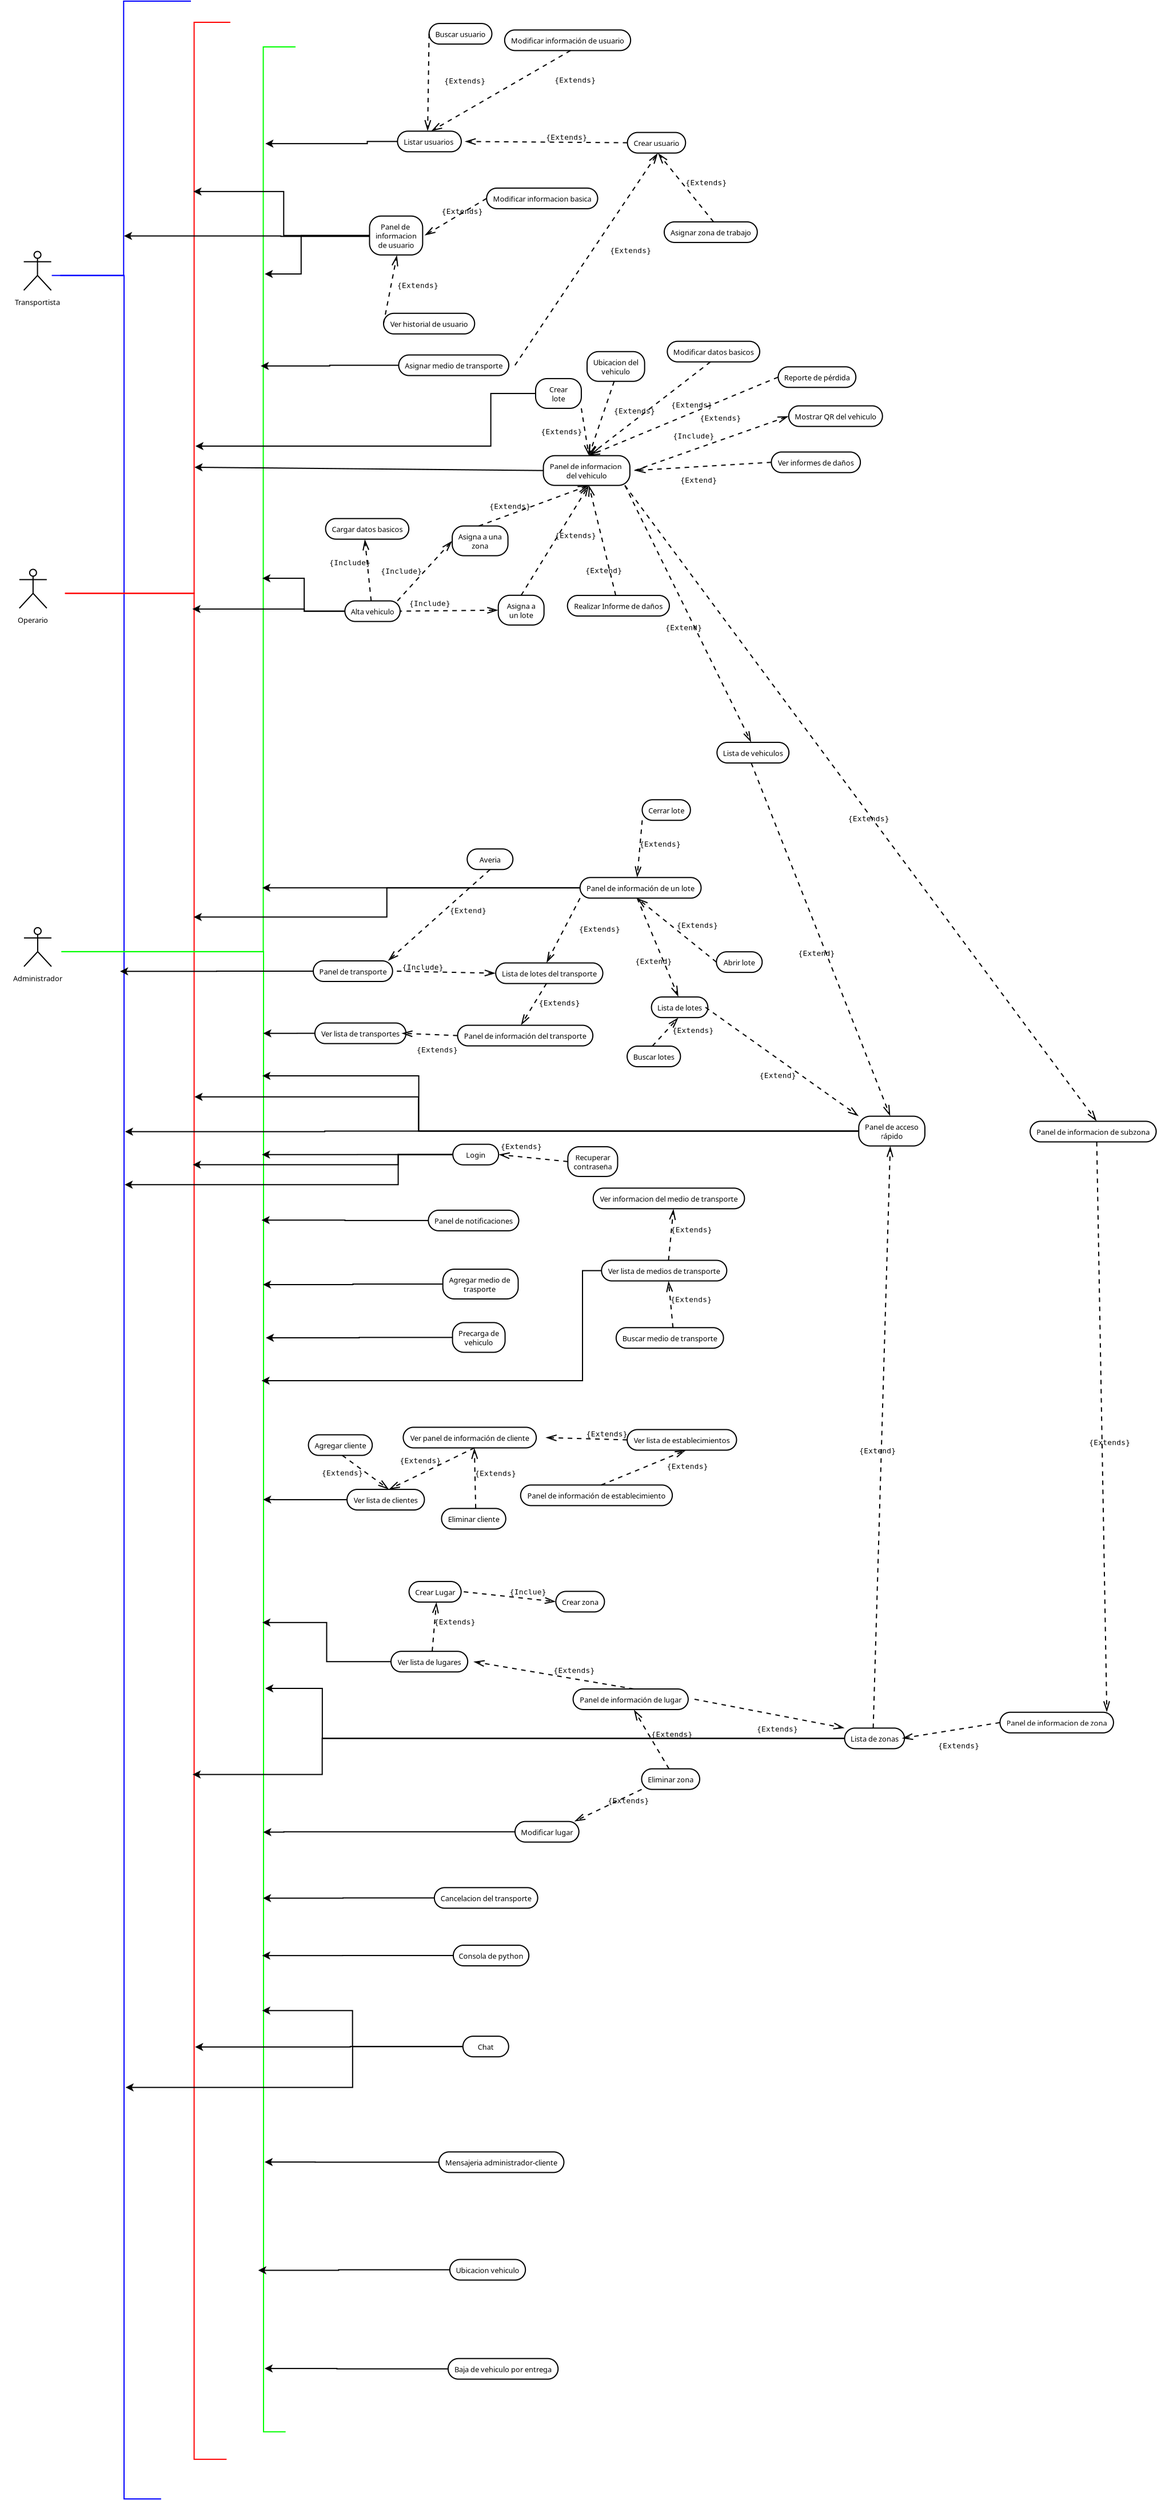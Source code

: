 <?xml version="1.0" encoding="UTF-8"?>
<dia:diagram xmlns:dia="http://www.lysator.liu.se/~alla/dia/">
  <dia:layer name="Fondo" visible="true" active="true">
    <dia:object type="UML - Actor" version="0" id="O0">
      <dia:attribute name="obj_pos">
        <dia:point val="-110.711,-77.296"/>
      </dia:attribute>
      <dia:attribute name="obj_bb">
        <dia:rectangle val="-113.553,-80.046;-107.869,-74.546"/>
      </dia:attribute>
      <dia:attribute name="meta">
        <dia:composite type="dict"/>
      </dia:attribute>
      <dia:attribute name="elem_corner">
        <dia:point val="-113.503,-79.996"/>
      </dia:attribute>
      <dia:attribute name="elem_width">
        <dia:real val="5.584"/>
      </dia:attribute>
      <dia:attribute name="elem_height">
        <dia:real val="5.4"/>
      </dia:attribute>
      <dia:attribute name="line_width">
        <dia:real val="0.1"/>
      </dia:attribute>
      <dia:attribute name="line_colour">
        <dia:color val="#000000"/>
      </dia:attribute>
      <dia:attribute name="fill_colour">
        <dia:color val="#ffffff"/>
      </dia:attribute>
      <dia:attribute name="text">
        <dia:composite type="text">
          <dia:attribute name="string">
            <dia:string>#Operario#</dia:string>
          </dia:attribute>
          <dia:attribute name="font">
            <dia:font family="sans" style="0" name="Helvetica"/>
          </dia:attribute>
          <dia:attribute name="height">
            <dia:real val="0.8"/>
          </dia:attribute>
          <dia:attribute name="pos">
            <dia:point val="-110.711,-74.801"/>
          </dia:attribute>
          <dia:attribute name="color">
            <dia:color val="#000000"/>
          </dia:attribute>
          <dia:attribute name="alignment">
            <dia:enum val="1"/>
          </dia:attribute>
        </dia:composite>
      </dia:attribute>
    </dia:object>
    <dia:object type="UML - Actor" version="0" id="O1">
      <dia:attribute name="obj_pos">
        <dia:point val="-110.324,-105.086"/>
      </dia:attribute>
      <dia:attribute name="obj_bb">
        <dia:rectangle val="-112.448,-107.836;-108.2,-102.336"/>
      </dia:attribute>
      <dia:attribute name="meta">
        <dia:composite type="dict"/>
      </dia:attribute>
      <dia:attribute name="elem_corner">
        <dia:point val="-111.574,-107.786"/>
      </dia:attribute>
      <dia:attribute name="elem_width">
        <dia:real val="2.5"/>
      </dia:attribute>
      <dia:attribute name="elem_height">
        <dia:real val="5.4"/>
      </dia:attribute>
      <dia:attribute name="line_width">
        <dia:real val="0.1"/>
      </dia:attribute>
      <dia:attribute name="line_colour">
        <dia:color val="#000000"/>
      </dia:attribute>
      <dia:attribute name="fill_colour">
        <dia:color val="#ffffff"/>
      </dia:attribute>
      <dia:attribute name="text">
        <dia:composite type="text">
          <dia:attribute name="string">
            <dia:string>#Transportista#</dia:string>
          </dia:attribute>
          <dia:attribute name="font">
            <dia:font family="sans" style="0" name="Helvetica"/>
          </dia:attribute>
          <dia:attribute name="height">
            <dia:real val="0.8"/>
          </dia:attribute>
          <dia:attribute name="pos">
            <dia:point val="-110.324,-102.591"/>
          </dia:attribute>
          <dia:attribute name="color">
            <dia:color val="#000000"/>
          </dia:attribute>
          <dia:attribute name="alignment">
            <dia:enum val="1"/>
          </dia:attribute>
        </dia:composite>
      </dia:attribute>
    </dia:object>
    <dia:object type="UML - Actor" version="0" id="O2">
      <dia:attribute name="obj_pos">
        <dia:point val="-110.306,-45.972"/>
      </dia:attribute>
      <dia:attribute name="obj_bb">
        <dia:rectangle val="-112.571,-48.722;-108.041,-42.527"/>
      </dia:attribute>
      <dia:attribute name="meta">
        <dia:composite type="dict"/>
      </dia:attribute>
      <dia:attribute name="elem_corner">
        <dia:point val="-112.382,-48.672"/>
      </dia:attribute>
      <dia:attribute name="elem_width">
        <dia:real val="4.152"/>
      </dia:attribute>
      <dia:attribute name="elem_height">
        <dia:real val="5.4"/>
      </dia:attribute>
      <dia:attribute name="line_width">
        <dia:real val="0.1"/>
      </dia:attribute>
      <dia:attribute name="line_colour">
        <dia:color val="#000000"/>
      </dia:attribute>
      <dia:attribute name="fill_colour">
        <dia:color val="#ffffff"/>
      </dia:attribute>
      <dia:attribute name="text">
        <dia:composite type="text">
          <dia:attribute name="string">
            <dia:string>#Administrador
#</dia:string>
          </dia:attribute>
          <dia:attribute name="font">
            <dia:font family="sans" style="0" name="Helvetica"/>
          </dia:attribute>
          <dia:attribute name="height">
            <dia:real val="0.8"/>
          </dia:attribute>
          <dia:attribute name="pos">
            <dia:point val="-110.306,-43.477"/>
          </dia:attribute>
          <dia:attribute name="color">
            <dia:color val="#000000"/>
          </dia:attribute>
          <dia:attribute name="alignment">
            <dia:enum val="1"/>
          </dia:attribute>
        </dia:composite>
      </dia:attribute>
    </dia:object>
    <dia:object type="UML - Activity" version="0" id="O3">
      <dia:attribute name="obj_pos">
        <dia:point val="-73.993,-29.134"/>
      </dia:attribute>
      <dia:attribute name="obj_bb">
        <dia:rectangle val="-74.043,-29.184;-69.943,-27.285"/>
      </dia:attribute>
      <dia:attribute name="meta">
        <dia:composite type="dict"/>
      </dia:attribute>
      <dia:attribute name="elem_corner">
        <dia:point val="-73.993,-29.134"/>
      </dia:attribute>
      <dia:attribute name="elem_width">
        <dia:real val="4"/>
      </dia:attribute>
      <dia:attribute name="elem_height">
        <dia:real val="1.8"/>
      </dia:attribute>
      <dia:attribute name="line_colour">
        <dia:color val="#000000"/>
      </dia:attribute>
      <dia:attribute name="fill_colour">
        <dia:color val="#ffffff"/>
      </dia:attribute>
      <dia:attribute name="text">
        <dia:composite type="text">
          <dia:attribute name="string">
            <dia:string>#Login#</dia:string>
          </dia:attribute>
          <dia:attribute name="font">
            <dia:font family="sans" style="0" name="Helvetica"/>
          </dia:attribute>
          <dia:attribute name="height">
            <dia:real val="0.8"/>
          </dia:attribute>
          <dia:attribute name="pos">
            <dia:point val="-71.993,-28.04"/>
          </dia:attribute>
          <dia:attribute name="color">
            <dia:color val="#000000"/>
          </dia:attribute>
          <dia:attribute name="alignment">
            <dia:enum val="1"/>
          </dia:attribute>
        </dia:composite>
      </dia:attribute>
    </dia:object>
    <dia:object type="UML - Activity" version="0" id="O4">
      <dia:attribute name="obj_pos">
        <dia:point val="-74.023,-13.547"/>
      </dia:attribute>
      <dia:attribute name="obj_bb">
        <dia:rectangle val="-74.073,-13.597;-69.118,-10.897"/>
      </dia:attribute>
      <dia:attribute name="meta">
        <dia:composite type="dict"/>
      </dia:attribute>
      <dia:attribute name="elem_corner">
        <dia:point val="-74.023,-13.547"/>
      </dia:attribute>
      <dia:attribute name="elem_width">
        <dia:real val="4.855"/>
      </dia:attribute>
      <dia:attribute name="elem_height">
        <dia:real val="2.6"/>
      </dia:attribute>
      <dia:attribute name="line_colour">
        <dia:color val="#000000"/>
      </dia:attribute>
      <dia:attribute name="fill_colour">
        <dia:color val="#ffffff"/>
      </dia:attribute>
      <dia:attribute name="text">
        <dia:composite type="text">
          <dia:attribute name="string">
            <dia:string>#Precarga de
vehiculo#</dia:string>
          </dia:attribute>
          <dia:attribute name="font">
            <dia:font family="sans" style="0" name="Helvetica"/>
          </dia:attribute>
          <dia:attribute name="height">
            <dia:real val="0.8"/>
          </dia:attribute>
          <dia:attribute name="pos">
            <dia:point val="-71.595,-12.452"/>
          </dia:attribute>
          <dia:attribute name="color">
            <dia:color val="#000000"/>
          </dia:attribute>
          <dia:attribute name="alignment">
            <dia:enum val="1"/>
          </dia:attribute>
        </dia:composite>
      </dia:attribute>
    </dia:object>
    <dia:object type="UML - Activity" version="0" id="O5">
      <dia:attribute name="obj_pos">
        <dia:point val="-63.969,-77.114"/>
      </dia:attribute>
      <dia:attribute name="obj_bb">
        <dia:rectangle val="-64.019,-77.164;-54.509,-75.264"/>
      </dia:attribute>
      <dia:attribute name="meta">
        <dia:composite type="dict"/>
      </dia:attribute>
      <dia:attribute name="elem_corner">
        <dia:point val="-63.969,-77.114"/>
      </dia:attribute>
      <dia:attribute name="elem_width">
        <dia:real val="9.41"/>
      </dia:attribute>
      <dia:attribute name="elem_height">
        <dia:real val="1.8"/>
      </dia:attribute>
      <dia:attribute name="line_colour">
        <dia:color val="#000000"/>
      </dia:attribute>
      <dia:attribute name="fill_colour">
        <dia:color val="#ffffff"/>
      </dia:attribute>
      <dia:attribute name="text">
        <dia:composite type="text">
          <dia:attribute name="string">
            <dia:string>#Realizar Informe de daños#</dia:string>
          </dia:attribute>
          <dia:attribute name="font">
            <dia:font family="sans" style="0" name="Helvetica"/>
          </dia:attribute>
          <dia:attribute name="height">
            <dia:real val="0.8"/>
          </dia:attribute>
          <dia:attribute name="pos">
            <dia:point val="-59.264,-76.019"/>
          </dia:attribute>
          <dia:attribute name="color">
            <dia:color val="#000000"/>
          </dia:attribute>
          <dia:attribute name="alignment">
            <dia:enum val="1"/>
          </dia:attribute>
        </dia:composite>
      </dia:attribute>
    </dia:object>
    <dia:object type="UML - Constraint" version="0" id="O6">
      <dia:attribute name="obj_pos">
        <dia:point val="-78.843,-75.736"/>
      </dia:attribute>
      <dia:attribute name="obj_bb">
        <dia:rectangle val="-78.894,-76.795;-69.965,-75.425"/>
      </dia:attribute>
      <dia:attribute name="meta">
        <dia:composite type="dict"/>
      </dia:attribute>
      <dia:attribute name="conn_endpoints">
        <dia:point val="-78.843,-75.736"/>
        <dia:point val="-70.019,-75.825"/>
      </dia:attribute>
      <dia:attribute name="constraint">
        <dia:string>#Include#</dia:string>
      </dia:attribute>
      <dia:attribute name="text_pos">
        <dia:point val="-77.798,-76.195"/>
      </dia:attribute>
      <dia:attribute name="text_colour">
        <dia:color val="#000000"/>
      </dia:attribute>
      <dia:attribute name="line_colour">
        <dia:color val="#000000"/>
      </dia:attribute>
      <dia:connections>
        <dia:connection handle="0" to="O10" connection="4"/>
        <dia:connection handle="1" to="O9" connection="3"/>
      </dia:connections>
    </dia:object>
    <dia:object type="UML - Constraint" version="0" id="O7">
      <dia:attribute name="obj_pos">
        <dia:point val="-70.739,-53.152"/>
      </dia:attribute>
      <dia:attribute name="obj_bb">
        <dia:rectangle val="-79.976,-53.223;-70.668,-44.835"/>
      </dia:attribute>
      <dia:attribute name="meta">
        <dia:composite type="dict"/>
      </dia:attribute>
      <dia:attribute name="conn_endpoints">
        <dia:point val="-70.739,-53.152"/>
        <dia:point val="-79.672,-45.167"/>
      </dia:attribute>
      <dia:attribute name="constraint">
        <dia:string>#Extend#</dia:string>
      </dia:attribute>
      <dia:attribute name="text_pos">
        <dia:point val="-74.249,-49.341"/>
      </dia:attribute>
      <dia:attribute name="text_colour">
        <dia:color val="#000000"/>
      </dia:attribute>
      <dia:attribute name="line_colour">
        <dia:color val="#000000"/>
      </dia:attribute>
      <dia:connections>
        <dia:connection handle="0" to="O8" connection="6"/>
        <dia:connection handle="1" to="O120" connection="2"/>
      </dia:connections>
    </dia:object>
    <dia:object type="UML - Activity" version="0" id="O8">
      <dia:attribute name="obj_pos">
        <dia:point val="-72.739,-54.952"/>
      </dia:attribute>
      <dia:attribute name="obj_bb">
        <dia:rectangle val="-72.789,-55.002;-68.689,-53.102"/>
      </dia:attribute>
      <dia:attribute name="meta">
        <dia:composite type="dict"/>
      </dia:attribute>
      <dia:attribute name="elem_corner">
        <dia:point val="-72.739,-54.952"/>
      </dia:attribute>
      <dia:attribute name="elem_width">
        <dia:real val="4"/>
      </dia:attribute>
      <dia:attribute name="elem_height">
        <dia:real val="1.8"/>
      </dia:attribute>
      <dia:attribute name="line_colour">
        <dia:color val="#000000"/>
      </dia:attribute>
      <dia:attribute name="fill_colour">
        <dia:color val="#ffffff"/>
      </dia:attribute>
      <dia:attribute name="text">
        <dia:composite type="text">
          <dia:attribute name="string">
            <dia:string>#Averia#</dia:string>
          </dia:attribute>
          <dia:attribute name="font">
            <dia:font family="sans" style="0" name="Helvetica"/>
          </dia:attribute>
          <dia:attribute name="height">
            <dia:real val="0.8"/>
          </dia:attribute>
          <dia:attribute name="pos">
            <dia:point val="-70.739,-53.857"/>
          </dia:attribute>
          <dia:attribute name="color">
            <dia:color val="#000000"/>
          </dia:attribute>
          <dia:attribute name="alignment">
            <dia:enum val="1"/>
          </dia:attribute>
        </dia:composite>
      </dia:attribute>
    </dia:object>
    <dia:object type="UML - Activity" version="0" id="O9">
      <dia:attribute name="obj_pos">
        <dia:point val="-70.019,-77.125"/>
      </dia:attribute>
      <dia:attribute name="obj_bb">
        <dia:rectangle val="-70.069,-77.175;-65.969,-74.475"/>
      </dia:attribute>
      <dia:attribute name="meta">
        <dia:composite type="dict"/>
      </dia:attribute>
      <dia:attribute name="elem_corner">
        <dia:point val="-70.019,-77.125"/>
      </dia:attribute>
      <dia:attribute name="elem_width">
        <dia:real val="4"/>
      </dia:attribute>
      <dia:attribute name="elem_height">
        <dia:real val="2.6"/>
      </dia:attribute>
      <dia:attribute name="line_colour">
        <dia:color val="#000000"/>
      </dia:attribute>
      <dia:attribute name="fill_colour">
        <dia:color val="#ffffff"/>
      </dia:attribute>
      <dia:attribute name="text">
        <dia:composite type="text">
          <dia:attribute name="string">
            <dia:string>#Asigna a
un lote#</dia:string>
          </dia:attribute>
          <dia:attribute name="font">
            <dia:font family="sans" style="0" name="Helvetica"/>
          </dia:attribute>
          <dia:attribute name="height">
            <dia:real val="0.8"/>
          </dia:attribute>
          <dia:attribute name="pos">
            <dia:point val="-68.019,-76.03"/>
          </dia:attribute>
          <dia:attribute name="color">
            <dia:color val="#000000"/>
          </dia:attribute>
          <dia:attribute name="alignment">
            <dia:enum val="1"/>
          </dia:attribute>
        </dia:composite>
      </dia:attribute>
    </dia:object>
    <dia:object type="UML - Activity" version="0" id="O10">
      <dia:attribute name="obj_pos">
        <dia:point val="-83.436,-76.636"/>
      </dia:attribute>
      <dia:attribute name="obj_bb">
        <dia:rectangle val="-83.486,-76.686;-78.241,-74.786"/>
      </dia:attribute>
      <dia:attribute name="meta">
        <dia:composite type="dict"/>
      </dia:attribute>
      <dia:attribute name="elem_corner">
        <dia:point val="-83.436,-76.636"/>
      </dia:attribute>
      <dia:attribute name="elem_width">
        <dia:real val="5.145"/>
      </dia:attribute>
      <dia:attribute name="elem_height">
        <dia:real val="1.8"/>
      </dia:attribute>
      <dia:attribute name="line_colour">
        <dia:color val="#000000"/>
      </dia:attribute>
      <dia:attribute name="fill_colour">
        <dia:color val="#ffffff"/>
      </dia:attribute>
      <dia:attribute name="text">
        <dia:composite type="text">
          <dia:attribute name="string">
            <dia:string>#Alta vehiculo#</dia:string>
          </dia:attribute>
          <dia:attribute name="font">
            <dia:font family="sans" style="0" name="Helvetica"/>
          </dia:attribute>
          <dia:attribute name="height">
            <dia:real val="0.8"/>
          </dia:attribute>
          <dia:attribute name="pos">
            <dia:point val="-80.863,-75.541"/>
          </dia:attribute>
          <dia:attribute name="color">
            <dia:color val="#000000"/>
          </dia:attribute>
          <dia:attribute name="alignment">
            <dia:enum val="1"/>
          </dia:attribute>
        </dia:composite>
      </dia:attribute>
    </dia:object>
    <dia:object type="UML - Activity" version="0" id="O11">
      <dia:attribute name="obj_pos">
        <dia:point val="-74.048,-83.186"/>
      </dia:attribute>
      <dia:attribute name="obj_bb">
        <dia:rectangle val="-74.098,-83.236;-68.846,-80.536"/>
      </dia:attribute>
      <dia:attribute name="meta">
        <dia:composite type="dict"/>
      </dia:attribute>
      <dia:attribute name="elem_corner">
        <dia:point val="-74.048,-83.186"/>
      </dia:attribute>
      <dia:attribute name="elem_width">
        <dia:real val="5.152"/>
      </dia:attribute>
      <dia:attribute name="elem_height">
        <dia:real val="2.6"/>
      </dia:attribute>
      <dia:attribute name="line_colour">
        <dia:color val="#000000"/>
      </dia:attribute>
      <dia:attribute name="fill_colour">
        <dia:color val="#ffffff"/>
      </dia:attribute>
      <dia:attribute name="text">
        <dia:composite type="text">
          <dia:attribute name="string">
            <dia:string>#Asigna a una
zona#</dia:string>
          </dia:attribute>
          <dia:attribute name="font">
            <dia:font family="sans" style="0" name="Helvetica"/>
          </dia:attribute>
          <dia:attribute name="height">
            <dia:real val="0.8"/>
          </dia:attribute>
          <dia:attribute name="pos">
            <dia:point val="-71.472,-82.091"/>
          </dia:attribute>
          <dia:attribute name="color">
            <dia:color val="#000000"/>
          </dia:attribute>
          <dia:attribute name="alignment">
            <dia:enum val="1"/>
          </dia:attribute>
        </dia:composite>
      </dia:attribute>
    </dia:object>
    <dia:object type="UML - Constraint" version="0" id="O12">
      <dia:attribute name="obj_pos">
        <dia:point val="-78.843,-76.636"/>
      </dia:attribute>
      <dia:attribute name="obj_bb">
        <dia:rectangle val="-80.288,-82.193;-73.719,-76.565"/>
      </dia:attribute>
      <dia:attribute name="meta">
        <dia:composite type="dict"/>
      </dia:attribute>
      <dia:attribute name="conn_endpoints">
        <dia:point val="-78.843,-76.636"/>
        <dia:point val="-74.048,-81.886"/>
      </dia:attribute>
      <dia:attribute name="constraint">
        <dia:string>#Include#</dia:string>
      </dia:attribute>
      <dia:attribute name="text_pos">
        <dia:point val="-80.288,-79.014"/>
      </dia:attribute>
      <dia:attribute name="text_colour">
        <dia:color val="#000000"/>
      </dia:attribute>
      <dia:attribute name="line_colour">
        <dia:color val="#000000"/>
      </dia:attribute>
      <dia:connections>
        <dia:connection handle="0" to="O10" connection="2"/>
        <dia:connection handle="1" to="O11" connection="3"/>
      </dia:connections>
    </dia:object>
    <dia:object type="UML - Constraint" version="0" id="O13">
      <dia:attribute name="obj_pos">
        <dia:point val="-59.748,-77.114"/>
      </dia:attribute>
      <dia:attribute name="obj_bb">
        <dia:rectangle val="-62.491,-86.875;-59.309,-77.054"/>
      </dia:attribute>
      <dia:attribute name="meta">
        <dia:composite type="dict"/>
      </dia:attribute>
      <dia:attribute name="conn_endpoints">
        <dia:point val="-59.748,-77.114"/>
        <dia:point val="-62.091,-86.732"/>
      </dia:attribute>
      <dia:attribute name="constraint">
        <dia:string>#Extend#</dia:string>
      </dia:attribute>
      <dia:attribute name="text_pos">
        <dia:point val="-62.389,-79.062"/>
      </dia:attribute>
      <dia:attribute name="text_colour">
        <dia:color val="#000000"/>
      </dia:attribute>
      <dia:attribute name="line_colour">
        <dia:color val="#000000"/>
      </dia:attribute>
      <dia:connections>
        <dia:connection handle="0" to="O5" connection="1"/>
        <dia:connection handle="1" to="O93" connection="6"/>
      </dia:connections>
    </dia:object>
    <dia:object type="UML - Activity" version="0" id="O14">
      <dia:attribute name="obj_pos">
        <dia:point val="-63.935,-28.92"/>
      </dia:attribute>
      <dia:attribute name="obj_bb">
        <dia:rectangle val="-63.985,-28.97;-59.305,-26.27"/>
      </dia:attribute>
      <dia:attribute name="meta">
        <dia:composite type="dict"/>
      </dia:attribute>
      <dia:attribute name="elem_corner">
        <dia:point val="-63.935,-28.92"/>
      </dia:attribute>
      <dia:attribute name="elem_width">
        <dia:real val="4.58"/>
      </dia:attribute>
      <dia:attribute name="elem_height">
        <dia:real val="2.6"/>
      </dia:attribute>
      <dia:attribute name="line_colour">
        <dia:color val="#000000"/>
      </dia:attribute>
      <dia:attribute name="fill_colour">
        <dia:color val="#ffffff"/>
      </dia:attribute>
      <dia:attribute name="text">
        <dia:composite type="text">
          <dia:attribute name="string">
            <dia:string>#Recuperar
contraseña#</dia:string>
          </dia:attribute>
          <dia:attribute name="font">
            <dia:font family="sans" style="0" name="Helvetica"/>
          </dia:attribute>
          <dia:attribute name="height">
            <dia:real val="0.8"/>
          </dia:attribute>
          <dia:attribute name="pos">
            <dia:point val="-61.645,-27.825"/>
          </dia:attribute>
          <dia:attribute name="color">
            <dia:color val="#000000"/>
          </dia:attribute>
          <dia:attribute name="alignment">
            <dia:enum val="1"/>
          </dia:attribute>
        </dia:composite>
      </dia:attribute>
    </dia:object>
    <dia:object type="UML - Activity" version="0" id="O15">
      <dia:attribute name="obj_pos">
        <dia:point val="-71.041,-112.721"/>
      </dia:attribute>
      <dia:attribute name="obj_bb">
        <dia:rectangle val="-71.091,-112.771;-60.786,-110.871"/>
      </dia:attribute>
      <dia:attribute name="meta">
        <dia:composite type="dict"/>
      </dia:attribute>
      <dia:attribute name="elem_corner">
        <dia:point val="-71.041,-112.721"/>
      </dia:attribute>
      <dia:attribute name="elem_width">
        <dia:real val="10.205"/>
      </dia:attribute>
      <dia:attribute name="elem_height">
        <dia:real val="1.8"/>
      </dia:attribute>
      <dia:attribute name="line_colour">
        <dia:color val="#000000"/>
      </dia:attribute>
      <dia:attribute name="fill_colour">
        <dia:color val="#ffffff"/>
      </dia:attribute>
      <dia:attribute name="text">
        <dia:composite type="text">
          <dia:attribute name="string">
            <dia:string>#Modificar informacion basica#</dia:string>
          </dia:attribute>
          <dia:attribute name="font">
            <dia:font family="sans" style="0" name="Helvetica"/>
          </dia:attribute>
          <dia:attribute name="height">
            <dia:real val="0.8"/>
          </dia:attribute>
          <dia:attribute name="pos">
            <dia:point val="-65.938,-111.626"/>
          </dia:attribute>
          <dia:attribute name="color">
            <dia:color val="#000000"/>
          </dia:attribute>
          <dia:attribute name="alignment">
            <dia:enum val="1"/>
          </dia:attribute>
        </dia:composite>
      </dia:attribute>
    </dia:object>
    <dia:object type="UML - Activity" version="0" id="O16">
      <dia:attribute name="obj_pos">
        <dia:point val="-66.756,-96.068"/>
      </dia:attribute>
      <dia:attribute name="obj_bb">
        <dia:rectangle val="-66.806,-96.118;-62.706,-93.418"/>
      </dia:attribute>
      <dia:attribute name="meta">
        <dia:composite type="dict"/>
      </dia:attribute>
      <dia:attribute name="elem_corner">
        <dia:point val="-66.756,-96.068"/>
      </dia:attribute>
      <dia:attribute name="elem_width">
        <dia:real val="4"/>
      </dia:attribute>
      <dia:attribute name="elem_height">
        <dia:real val="2.6"/>
      </dia:attribute>
      <dia:attribute name="line_colour">
        <dia:color val="#000000"/>
      </dia:attribute>
      <dia:attribute name="fill_colour">
        <dia:color val="#ffffff"/>
      </dia:attribute>
      <dia:attribute name="text">
        <dia:composite type="text">
          <dia:attribute name="string">
            <dia:string>#Crear
lote#</dia:string>
          </dia:attribute>
          <dia:attribute name="font">
            <dia:font family="sans" style="0" name="Helvetica"/>
          </dia:attribute>
          <dia:attribute name="height">
            <dia:real val="0.8"/>
          </dia:attribute>
          <dia:attribute name="pos">
            <dia:point val="-64.756,-94.973"/>
          </dia:attribute>
          <dia:attribute name="color">
            <dia:color val="#000000"/>
          </dia:attribute>
          <dia:attribute name="alignment">
            <dia:enum val="1"/>
          </dia:attribute>
        </dia:composite>
      </dia:attribute>
    </dia:object>
    <dia:object type="UML - Activity" version="0" id="O17">
      <dia:attribute name="obj_pos">
        <dia:point val="-62.253,-98.429"/>
      </dia:attribute>
      <dia:attribute name="obj_bb">
        <dia:rectangle val="-62.303,-98.479;-56.895,-95.779"/>
      </dia:attribute>
      <dia:attribute name="meta">
        <dia:composite type="dict"/>
      </dia:attribute>
      <dia:attribute name="elem_corner">
        <dia:point val="-62.253,-98.429"/>
      </dia:attribute>
      <dia:attribute name="elem_width">
        <dia:real val="5.308"/>
      </dia:attribute>
      <dia:attribute name="elem_height">
        <dia:real val="2.6"/>
      </dia:attribute>
      <dia:attribute name="line_colour">
        <dia:color val="#000000"/>
      </dia:attribute>
      <dia:attribute name="fill_colour">
        <dia:color val="#ffffff"/>
      </dia:attribute>
      <dia:attribute name="text">
        <dia:composite type="text">
          <dia:attribute name="string">
            <dia:string>#Ubicacion del
vehiculo#</dia:string>
          </dia:attribute>
          <dia:attribute name="font">
            <dia:font family="sans" style="0" name="Helvetica"/>
          </dia:attribute>
          <dia:attribute name="height">
            <dia:real val="0.8"/>
          </dia:attribute>
          <dia:attribute name="pos">
            <dia:point val="-59.599,-97.334"/>
          </dia:attribute>
          <dia:attribute name="color">
            <dia:color val="#000000"/>
          </dia:attribute>
          <dia:attribute name="alignment">
            <dia:enum val="1"/>
          </dia:attribute>
        </dia:composite>
      </dia:attribute>
    </dia:object>
    <dia:object type="UML - Activity" version="0" id="O18">
      <dia:attribute name="obj_pos">
        <dia:point val="-58.751,-37.713"/>
      </dia:attribute>
      <dia:attribute name="obj_bb">
        <dia:rectangle val="-58.801,-37.763;-53.766,-35.863"/>
      </dia:attribute>
      <dia:attribute name="meta">
        <dia:composite type="dict"/>
      </dia:attribute>
      <dia:attribute name="elem_corner">
        <dia:point val="-58.751,-37.713"/>
      </dia:attribute>
      <dia:attribute name="elem_width">
        <dia:real val="4.935"/>
      </dia:attribute>
      <dia:attribute name="elem_height">
        <dia:real val="1.8"/>
      </dia:attribute>
      <dia:attribute name="line_colour">
        <dia:color val="#000000"/>
      </dia:attribute>
      <dia:attribute name="fill_colour">
        <dia:color val="#ffffff"/>
      </dia:attribute>
      <dia:attribute name="text">
        <dia:composite type="text">
          <dia:attribute name="string">
            <dia:string>#Buscar lotes#</dia:string>
          </dia:attribute>
          <dia:attribute name="font">
            <dia:font family="sans" style="0" name="Helvetica"/>
          </dia:attribute>
          <dia:attribute name="height">
            <dia:real val="0.8"/>
          </dia:attribute>
          <dia:attribute name="pos">
            <dia:point val="-56.283,-36.618"/>
          </dia:attribute>
          <dia:attribute name="color">
            <dia:color val="#000000"/>
          </dia:attribute>
          <dia:attribute name="alignment">
            <dia:enum val="1"/>
          </dia:attribute>
        </dia:composite>
      </dia:attribute>
    </dia:object>
    <dia:object type="UML - Constraint" version="0" id="O19">
      <dia:attribute name="obj_pos">
        <dia:point val="-56.544,-37.713"/>
      </dia:attribute>
      <dia:attribute name="obj_bb">
        <dia:rectangle val="-56.615,-40.515;-51.316,-37.643"/>
      </dia:attribute>
      <dia:attribute name="meta">
        <dia:composite type="dict"/>
      </dia:attribute>
      <dia:attribute name="conn_endpoints">
        <dia:point val="-56.544,-37.713"/>
        <dia:point val="-54.261,-40.209"/>
      </dia:attribute>
      <dia:attribute name="constraint">
        <dia:string>#Extends#</dia:string>
      </dia:attribute>
      <dia:attribute name="text_pos">
        <dia:point val="-54.781,-38.864"/>
      </dia:attribute>
      <dia:attribute name="text_colour">
        <dia:color val="#000000"/>
      </dia:attribute>
      <dia:attribute name="line_colour">
        <dia:color val="#000000"/>
      </dia:attribute>
      <dia:connections>
        <dia:connection handle="0" to="O18" connection="1"/>
        <dia:connection handle="1" to="O129" connection="6"/>
      </dia:connections>
    </dia:object>
    <dia:object type="UML - Activity" version="0" id="O20">
      <dia:attribute name="obj_pos">
        <dia:point val="-57.43,-59.253"/>
      </dia:attribute>
      <dia:attribute name="obj_bb">
        <dia:rectangle val="-57.48,-59.303;-52.94,-57.403"/>
      </dia:attribute>
      <dia:attribute name="meta">
        <dia:composite type="dict"/>
      </dia:attribute>
      <dia:attribute name="elem_corner">
        <dia:point val="-57.43,-59.253"/>
      </dia:attribute>
      <dia:attribute name="elem_width">
        <dia:real val="4.44"/>
      </dia:attribute>
      <dia:attribute name="elem_height">
        <dia:real val="1.8"/>
      </dia:attribute>
      <dia:attribute name="line_colour">
        <dia:color val="#000000"/>
      </dia:attribute>
      <dia:attribute name="fill_colour">
        <dia:color val="#ffffff"/>
      </dia:attribute>
      <dia:attribute name="text">
        <dia:composite type="text">
          <dia:attribute name="string">
            <dia:string>#Cerrar lote#</dia:string>
          </dia:attribute>
          <dia:attribute name="font">
            <dia:font family="sans" style="0" name="Helvetica"/>
          </dia:attribute>
          <dia:attribute name="height">
            <dia:real val="0.8"/>
          </dia:attribute>
          <dia:attribute name="pos">
            <dia:point val="-55.21,-58.158"/>
          </dia:attribute>
          <dia:attribute name="color">
            <dia:color val="#000000"/>
          </dia:attribute>
          <dia:attribute name="alignment">
            <dia:enum val="1"/>
          </dia:attribute>
        </dia:composite>
      </dia:attribute>
    </dia:object>
    <dia:object type="UML - Constraint" version="0" id="O21">
      <dia:attribute name="obj_pos">
        <dia:point val="-57.43,-57.453"/>
      </dia:attribute>
      <dia:attribute name="obj_bb">
        <dia:rectangle val="-58.277,-57.507;-54.187,-52.367"/>
      </dia:attribute>
      <dia:attribute name="meta">
        <dia:composite type="dict"/>
      </dia:attribute>
      <dia:attribute name="conn_endpoints">
        <dia:point val="-57.43,-57.453"/>
        <dia:point val="-57.874,-52.452"/>
      </dia:attribute>
      <dia:attribute name="constraint">
        <dia:string>#Extends#</dia:string>
      </dia:attribute>
      <dia:attribute name="text_pos">
        <dia:point val="-57.652,-55.153"/>
      </dia:attribute>
      <dia:attribute name="text_colour">
        <dia:color val="#000000"/>
      </dia:attribute>
      <dia:attribute name="line_colour">
        <dia:color val="#000000"/>
      </dia:attribute>
      <dia:connections>
        <dia:connection handle="0" to="O20" connection="5"/>
        <dia:connection handle="1" to="O27" connection="1"/>
      </dia:connections>
    </dia:object>
    <dia:object type="UML - Constraint" version="0" id="O22">
      <dia:attribute name="obj_pos">
        <dia:point val="-50.939,-45.059"/>
      </dia:attribute>
      <dia:attribute name="obj_bb">
        <dia:rectangle val="-58.164,-50.995;-50.869,-44.989"/>
      </dia:attribute>
      <dia:attribute name="meta">
        <dia:composite type="dict"/>
      </dia:attribute>
      <dia:attribute name="conn_endpoints">
        <dia:point val="-50.939,-45.059"/>
        <dia:point val="-57.874,-50.652"/>
      </dia:attribute>
      <dia:attribute name="constraint">
        <dia:string>#Extends#</dia:string>
      </dia:attribute>
      <dia:attribute name="text_pos">
        <dia:point val="-54.406,-48.055"/>
      </dia:attribute>
      <dia:attribute name="text_colour">
        <dia:color val="#000000"/>
      </dia:attribute>
      <dia:attribute name="line_colour">
        <dia:color val="#000000"/>
      </dia:attribute>
      <dia:connections>
        <dia:connection handle="0" to="O23" connection="3"/>
        <dia:connection handle="1" to="O27" connection="6"/>
      </dia:connections>
    </dia:object>
    <dia:object type="UML - Activity" version="0" id="O23">
      <dia:attribute name="obj_pos">
        <dia:point val="-50.939,-45.959"/>
      </dia:attribute>
      <dia:attribute name="obj_bb">
        <dia:rectangle val="-50.989,-46.01;-46.889,-44.109"/>
      </dia:attribute>
      <dia:attribute name="meta">
        <dia:composite type="dict"/>
      </dia:attribute>
      <dia:attribute name="elem_corner">
        <dia:point val="-50.939,-45.959"/>
      </dia:attribute>
      <dia:attribute name="elem_width">
        <dia:real val="4"/>
      </dia:attribute>
      <dia:attribute name="elem_height">
        <dia:real val="1.8"/>
      </dia:attribute>
      <dia:attribute name="line_colour">
        <dia:color val="#000000"/>
      </dia:attribute>
      <dia:attribute name="fill_colour">
        <dia:color val="#ffffff"/>
      </dia:attribute>
      <dia:attribute name="text">
        <dia:composite type="text">
          <dia:attribute name="string">
            <dia:string>#Abrir lote#</dia:string>
          </dia:attribute>
          <dia:attribute name="font">
            <dia:font family="sans" style="0" name="Helvetica"/>
          </dia:attribute>
          <dia:attribute name="height">
            <dia:real val="0.8"/>
          </dia:attribute>
          <dia:attribute name="pos">
            <dia:point val="-48.939,-44.864"/>
          </dia:attribute>
          <dia:attribute name="color">
            <dia:color val="#000000"/>
          </dia:attribute>
          <dia:attribute name="alignment">
            <dia:enum val="1"/>
          </dia:attribute>
        </dia:composite>
      </dia:attribute>
    </dia:object>
    <dia:object type="UML - Activity" version="0" id="O24">
      <dia:attribute name="obj_pos">
        <dia:point val="-81.28,-110.278"/>
      </dia:attribute>
      <dia:attribute name="obj_bb">
        <dia:rectangle val="-81.33,-110.328;-76.425,-106.828"/>
      </dia:attribute>
      <dia:attribute name="meta">
        <dia:composite type="dict"/>
      </dia:attribute>
      <dia:attribute name="elem_corner">
        <dia:point val="-81.28,-110.278"/>
      </dia:attribute>
      <dia:attribute name="elem_width">
        <dia:real val="4.805"/>
      </dia:attribute>
      <dia:attribute name="elem_height">
        <dia:real val="3.4"/>
      </dia:attribute>
      <dia:attribute name="line_colour">
        <dia:color val="#000000"/>
      </dia:attribute>
      <dia:attribute name="fill_colour">
        <dia:color val="#ffffff"/>
      </dia:attribute>
      <dia:attribute name="text">
        <dia:composite type="text">
          <dia:attribute name="string">
            <dia:string>#Panel de 
informacion
de usuario#</dia:string>
          </dia:attribute>
          <dia:attribute name="font">
            <dia:font family="sans" style="0" name="Helvetica"/>
          </dia:attribute>
          <dia:attribute name="height">
            <dia:real val="0.8"/>
          </dia:attribute>
          <dia:attribute name="pos">
            <dia:point val="-78.878,-109.183"/>
          </dia:attribute>
          <dia:attribute name="color">
            <dia:color val="#000000"/>
          </dia:attribute>
          <dia:attribute name="alignment">
            <dia:enum val="1"/>
          </dia:attribute>
        </dia:composite>
      </dia:attribute>
    </dia:object>
    <dia:object type="UML - Activity" version="0" id="O25">
      <dia:attribute name="obj_pos">
        <dia:point val="-39.727,21.903"/>
      </dia:attribute>
      <dia:attribute name="obj_bb">
        <dia:rectangle val="-39.777,21.853;-34.102,23.753"/>
      </dia:attribute>
      <dia:attribute name="meta">
        <dia:composite type="dict"/>
      </dia:attribute>
      <dia:attribute name="elem_corner">
        <dia:point val="-39.727,21.903"/>
      </dia:attribute>
      <dia:attribute name="elem_width">
        <dia:real val="5.575"/>
      </dia:attribute>
      <dia:attribute name="elem_height">
        <dia:real val="1.8"/>
      </dia:attribute>
      <dia:attribute name="line_colour">
        <dia:color val="#000000"/>
      </dia:attribute>
      <dia:attribute name="fill_colour">
        <dia:color val="#ffffff"/>
      </dia:attribute>
      <dia:attribute name="text">
        <dia:composite type="text">
          <dia:attribute name="string">
            <dia:string>#Lista de zonas#</dia:string>
          </dia:attribute>
          <dia:attribute name="font">
            <dia:font family="sans" style="0" name="Helvetica"/>
          </dia:attribute>
          <dia:attribute name="height">
            <dia:real val="0.8"/>
          </dia:attribute>
          <dia:attribute name="pos">
            <dia:point val="-36.94,22.998"/>
          </dia:attribute>
          <dia:attribute name="color">
            <dia:color val="#000000"/>
          </dia:attribute>
          <dia:attribute name="alignment">
            <dia:enum val="1"/>
          </dia:attribute>
        </dia:composite>
      </dia:attribute>
    </dia:object>
    <dia:object type="UML - Activity" version="0" id="O26">
      <dia:attribute name="obj_pos">
        <dia:point val="-61.715,-25.298"/>
      </dia:attribute>
      <dia:attribute name="obj_bb">
        <dia:rectangle val="-61.765,-25.348;-47.625,-23.448"/>
      </dia:attribute>
      <dia:attribute name="meta">
        <dia:composite type="dict"/>
      </dia:attribute>
      <dia:attribute name="elem_corner">
        <dia:point val="-61.715,-25.298"/>
      </dia:attribute>
      <dia:attribute name="elem_width">
        <dia:real val="14.04"/>
      </dia:attribute>
      <dia:attribute name="elem_height">
        <dia:real val="1.8"/>
      </dia:attribute>
      <dia:attribute name="line_colour">
        <dia:color val="#000000"/>
      </dia:attribute>
      <dia:attribute name="fill_colour">
        <dia:color val="#ffffff"/>
      </dia:attribute>
      <dia:attribute name="text">
        <dia:composite type="text">
          <dia:attribute name="string">
            <dia:string>#Ver informacion del medio de transporte#</dia:string>
          </dia:attribute>
          <dia:attribute name="font">
            <dia:font family="sans" style="0" name="Helvetica"/>
          </dia:attribute>
          <dia:attribute name="height">
            <dia:real val="0.8"/>
          </dia:attribute>
          <dia:attribute name="pos">
            <dia:point val="-54.695,-24.203"/>
          </dia:attribute>
          <dia:attribute name="color">
            <dia:color val="#000000"/>
          </dia:attribute>
          <dia:attribute name="alignment">
            <dia:enum val="1"/>
          </dia:attribute>
        </dia:composite>
      </dia:attribute>
    </dia:object>
    <dia:object type="UML - Activity" version="0" id="O27">
      <dia:attribute name="obj_pos">
        <dia:point val="-62.867,-52.452"/>
      </dia:attribute>
      <dia:attribute name="obj_bb">
        <dia:rectangle val="-62.916,-52.502;-51.614,-50.602"/>
      </dia:attribute>
      <dia:attribute name="meta">
        <dia:composite type="dict"/>
      </dia:attribute>
      <dia:attribute name="elem_corner">
        <dia:point val="-62.867,-52.452"/>
      </dia:attribute>
      <dia:attribute name="elem_width">
        <dia:real val="11.203"/>
      </dia:attribute>
      <dia:attribute name="elem_height">
        <dia:real val="1.8"/>
      </dia:attribute>
      <dia:attribute name="line_colour">
        <dia:color val="#000000"/>
      </dia:attribute>
      <dia:attribute name="fill_colour">
        <dia:color val="#ffffff"/>
      </dia:attribute>
      <dia:attribute name="text">
        <dia:composite type="text">
          <dia:attribute name="string">
            <dia:string>#Panel de información de un lote#</dia:string>
          </dia:attribute>
          <dia:attribute name="font">
            <dia:font family="sans" style="0" name="Helvetica"/>
          </dia:attribute>
          <dia:attribute name="height">
            <dia:real val="0.8"/>
          </dia:attribute>
          <dia:attribute name="pos">
            <dia:point val="-57.265,-51.357"/>
          </dia:attribute>
          <dia:attribute name="color">
            <dia:color val="#000000"/>
          </dia:attribute>
          <dia:attribute name="alignment">
            <dia:enum val="1"/>
          </dia:attribute>
        </dia:composite>
      </dia:attribute>
    </dia:object>
    <dia:object type="UML - Activity" version="0" id="O28">
      <dia:attribute name="obj_pos">
        <dia:point val="-70.243,-44.987"/>
      </dia:attribute>
      <dia:attribute name="obj_bb">
        <dia:rectangle val="-70.293,-45.037;-60.193,-43.137"/>
      </dia:attribute>
      <dia:attribute name="meta">
        <dia:composite type="dict"/>
      </dia:attribute>
      <dia:attribute name="elem_corner">
        <dia:point val="-70.243,-44.987"/>
      </dia:attribute>
      <dia:attribute name="elem_width">
        <dia:real val="10"/>
      </dia:attribute>
      <dia:attribute name="elem_height">
        <dia:real val="1.8"/>
      </dia:attribute>
      <dia:attribute name="line_colour">
        <dia:color val="#000000"/>
      </dia:attribute>
      <dia:attribute name="fill_colour">
        <dia:color val="#ffffff"/>
      </dia:attribute>
      <dia:attribute name="text">
        <dia:composite type="text">
          <dia:attribute name="string">
            <dia:string>#Lista de lotes del transporte#</dia:string>
          </dia:attribute>
          <dia:attribute name="font">
            <dia:font family="sans" style="0" name="Helvetica"/>
          </dia:attribute>
          <dia:attribute name="height">
            <dia:real val="0.8"/>
          </dia:attribute>
          <dia:attribute name="pos">
            <dia:point val="-65.243,-43.892"/>
          </dia:attribute>
          <dia:attribute name="color">
            <dia:color val="#000000"/>
          </dia:attribute>
          <dia:attribute name="alignment">
            <dia:enum val="1"/>
          </dia:attribute>
        </dia:composite>
      </dia:attribute>
    </dia:object>
    <dia:object type="UML - Constraint" version="0" id="O29">
      <dia:attribute name="obj_pos">
        <dia:point val="-62.867,-50.652"/>
      </dia:attribute>
      <dia:attribute name="obj_bb">
        <dia:rectangle val="-66.185,-50.72;-59.485,-44.758"/>
      </dia:attribute>
      <dia:attribute name="meta">
        <dia:composite type="dict"/>
      </dia:attribute>
      <dia:attribute name="conn_endpoints">
        <dia:point val="-62.867,-50.652"/>
        <dia:point val="-65.806,-44.987"/>
      </dia:attribute>
      <dia:attribute name="constraint">
        <dia:string>#Extends#</dia:string>
      </dia:attribute>
      <dia:attribute name="text_pos">
        <dia:point val="-62.95,-47.713"/>
      </dia:attribute>
      <dia:attribute name="text_colour">
        <dia:color val="#000000"/>
      </dia:attribute>
      <dia:attribute name="line_colour">
        <dia:color val="#000000"/>
      </dia:attribute>
      <dia:connections>
        <dia:connection handle="0" to="O27" connection="5"/>
        <dia:connection handle="1" to="O28" connection="1"/>
      </dia:connections>
    </dia:object>
    <dia:object type="UML - Activity" version="0" id="O30">
      <dia:attribute name="obj_pos">
        <dia:point val="-58.725,-117.587"/>
      </dia:attribute>
      <dia:attribute name="obj_bb">
        <dia:rectangle val="-58.775,-117.637;-53.345,-115.737"/>
      </dia:attribute>
      <dia:attribute name="meta">
        <dia:composite type="dict"/>
      </dia:attribute>
      <dia:attribute name="elem_corner">
        <dia:point val="-58.725,-117.587"/>
      </dia:attribute>
      <dia:attribute name="elem_width">
        <dia:real val="5.33"/>
      </dia:attribute>
      <dia:attribute name="elem_height">
        <dia:real val="1.8"/>
      </dia:attribute>
      <dia:attribute name="line_colour">
        <dia:color val="#000000"/>
      </dia:attribute>
      <dia:attribute name="fill_colour">
        <dia:color val="#ffffff"/>
      </dia:attribute>
      <dia:attribute name="text">
        <dia:composite type="text">
          <dia:attribute name="string">
            <dia:string>#Crear usuario#</dia:string>
          </dia:attribute>
          <dia:attribute name="font">
            <dia:font family="sans" style="0" name="Helvetica"/>
          </dia:attribute>
          <dia:attribute name="height">
            <dia:real val="0.8"/>
          </dia:attribute>
          <dia:attribute name="pos">
            <dia:point val="-56.06,-116.492"/>
          </dia:attribute>
          <dia:attribute name="color">
            <dia:color val="#000000"/>
          </dia:attribute>
          <dia:attribute name="alignment">
            <dia:enum val="1"/>
          </dia:attribute>
        </dia:composite>
      </dia:attribute>
    </dia:object>
    <dia:object type="UML - Activity" version="0" id="O31">
      <dia:attribute name="obj_pos">
        <dia:point val="-80.054,-101.775"/>
      </dia:attribute>
      <dia:attribute name="obj_bb">
        <dia:rectangle val="-80.104,-101.825;-71.564,-99.925"/>
      </dia:attribute>
      <dia:attribute name="meta">
        <dia:composite type="dict"/>
      </dia:attribute>
      <dia:attribute name="elem_corner">
        <dia:point val="-80.054,-101.775"/>
      </dia:attribute>
      <dia:attribute name="elem_width">
        <dia:real val="8.44"/>
      </dia:attribute>
      <dia:attribute name="elem_height">
        <dia:real val="1.8"/>
      </dia:attribute>
      <dia:attribute name="line_colour">
        <dia:color val="#000000"/>
      </dia:attribute>
      <dia:attribute name="fill_colour">
        <dia:color val="#ffffff"/>
      </dia:attribute>
      <dia:attribute name="text">
        <dia:composite type="text">
          <dia:attribute name="string">
            <dia:string>#Ver historial de usuario#</dia:string>
          </dia:attribute>
          <dia:attribute name="font">
            <dia:font family="sans" style="0" name="Helvetica"/>
          </dia:attribute>
          <dia:attribute name="height">
            <dia:real val="0.8"/>
          </dia:attribute>
          <dia:attribute name="pos">
            <dia:point val="-75.834,-100.68"/>
          </dia:attribute>
          <dia:attribute name="color">
            <dia:color val="#000000"/>
          </dia:attribute>
          <dia:attribute name="alignment">
            <dia:enum val="1"/>
          </dia:attribute>
        </dia:composite>
      </dia:attribute>
    </dia:object>
    <dia:object type="UML - Activity" version="0" id="O32">
      <dia:attribute name="obj_pos">
        <dia:point val="-78.835,-117.698"/>
      </dia:attribute>
      <dia:attribute name="obj_bb">
        <dia:rectangle val="-78.885,-117.748;-72.907,-115.848"/>
      </dia:attribute>
      <dia:attribute name="meta">
        <dia:composite type="dict"/>
      </dia:attribute>
      <dia:attribute name="elem_corner">
        <dia:point val="-78.835,-117.698"/>
      </dia:attribute>
      <dia:attribute name="elem_width">
        <dia:real val="5.877"/>
      </dia:attribute>
      <dia:attribute name="elem_height">
        <dia:real val="1.8"/>
      </dia:attribute>
      <dia:attribute name="line_colour">
        <dia:color val="#000000"/>
      </dia:attribute>
      <dia:attribute name="fill_colour">
        <dia:color val="#ffffff"/>
      </dia:attribute>
      <dia:attribute name="text">
        <dia:composite type="text">
          <dia:attribute name="string">
            <dia:string>#Listar usuarios #</dia:string>
          </dia:attribute>
          <dia:attribute name="font">
            <dia:font family="sans" style="0" name="Helvetica"/>
          </dia:attribute>
          <dia:attribute name="height">
            <dia:real val="0.8"/>
          </dia:attribute>
          <dia:attribute name="pos">
            <dia:point val="-75.896,-116.603"/>
          </dia:attribute>
          <dia:attribute name="color">
            <dia:color val="#000000"/>
          </dia:attribute>
          <dia:attribute name="alignment">
            <dia:enum val="1"/>
          </dia:attribute>
        </dia:composite>
      </dia:attribute>
    </dia:object>
    <dia:object type="UML - Activity" version="0" id="O33">
      <dia:attribute name="obj_pos">
        <dia:point val="-76.072,-127.112"/>
      </dia:attribute>
      <dia:attribute name="obj_bb">
        <dia:rectangle val="-76.122,-127.162;-70.267,-125.262"/>
      </dia:attribute>
      <dia:attribute name="meta">
        <dia:composite type="dict"/>
      </dia:attribute>
      <dia:attribute name="elem_corner">
        <dia:point val="-76.072,-127.112"/>
      </dia:attribute>
      <dia:attribute name="elem_width">
        <dia:real val="5.755"/>
      </dia:attribute>
      <dia:attribute name="elem_height">
        <dia:real val="1.8"/>
      </dia:attribute>
      <dia:attribute name="line_colour">
        <dia:color val="#000000"/>
      </dia:attribute>
      <dia:attribute name="fill_colour">
        <dia:color val="#ffffff"/>
      </dia:attribute>
      <dia:attribute name="text">
        <dia:composite type="text">
          <dia:attribute name="string">
            <dia:string>#Buscar usuario#</dia:string>
          </dia:attribute>
          <dia:attribute name="font">
            <dia:font family="sans" style="0" name="Helvetica"/>
          </dia:attribute>
          <dia:attribute name="height">
            <dia:real val="0.8"/>
          </dia:attribute>
          <dia:attribute name="pos">
            <dia:point val="-73.194,-126.017"/>
          </dia:attribute>
          <dia:attribute name="color">
            <dia:color val="#000000"/>
          </dia:attribute>
          <dia:attribute name="alignment">
            <dia:enum val="1"/>
          </dia:attribute>
        </dia:composite>
      </dia:attribute>
    </dia:object>
    <dia:object type="UML - Constraint" version="0" id="O34">
      <dia:attribute name="obj_pos">
        <dia:point val="-76.072,-126.212"/>
      </dia:attribute>
      <dia:attribute name="obj_bb">
        <dia:rectangle val="-76.598,-126.263;-71.272,-117.642"/>
      </dia:attribute>
      <dia:attribute name="meta">
        <dia:composite type="dict"/>
      </dia:attribute>
      <dia:attribute name="conn_endpoints">
        <dia:point val="-76.072,-126.212"/>
        <dia:point val="-76.198,-117.698"/>
      </dia:attribute>
      <dia:attribute name="constraint">
        <dia:string>#Extends#</dia:string>
      </dia:attribute>
      <dia:attribute name="text_pos">
        <dia:point val="-74.737,-121.867"/>
      </dia:attribute>
      <dia:attribute name="text_colour">
        <dia:color val="#000000"/>
      </dia:attribute>
      <dia:attribute name="line_colour">
        <dia:color val="#000000"/>
      </dia:attribute>
      <dia:connections>
        <dia:connection handle="0" to="O33" connection="3"/>
        <dia:connection handle="1" to="O32" connection="1"/>
      </dia:connections>
    </dia:object>
    <dia:object type="UML - Constraint" version="0" id="O35">
      <dia:attribute name="obj_pos">
        <dia:point val="-58.725,-116.687"/>
      </dia:attribute>
      <dia:attribute name="obj_bb">
        <dia:rectangle val="-73.011,-117.543;-58.674,-116.398"/>
      </dia:attribute>
      <dia:attribute name="meta">
        <dia:composite type="dict"/>
      </dia:attribute>
      <dia:attribute name="conn_endpoints">
        <dia:point val="-58.725,-116.687"/>
        <dia:point val="-72.957,-116.798"/>
      </dia:attribute>
      <dia:attribute name="constraint">
        <dia:string>#Extends#</dia:string>
      </dia:attribute>
      <dia:attribute name="text_pos">
        <dia:point val="-65.841,-116.943"/>
      </dia:attribute>
      <dia:attribute name="text_colour">
        <dia:color val="#000000"/>
      </dia:attribute>
      <dia:attribute name="line_colour">
        <dia:color val="#000000"/>
      </dia:attribute>
      <dia:connections>
        <dia:connection handle="0" to="O30" connection="3"/>
        <dia:connection handle="1" to="O32" connection="4"/>
      </dia:connections>
    </dia:object>
    <dia:object type="UML - Constraint" version="0" id="O36">
      <dia:attribute name="obj_pos">
        <dia:point val="-80.054,-100.875"/>
      </dia:attribute>
      <dia:attribute name="obj_bb">
        <dia:rectangle val="-80.112,-107.004;-75.391,-100.816"/>
      </dia:attribute>
      <dia:attribute name="meta">
        <dia:composite type="dict"/>
      </dia:attribute>
      <dia:attribute name="conn_endpoints">
        <dia:point val="-80.054,-100.875"/>
        <dia:point val="-78.878,-106.878"/>
      </dia:attribute>
      <dia:attribute name="constraint">
        <dia:string>#Extends#</dia:string>
      </dia:attribute>
      <dia:attribute name="text_pos">
        <dia:point val="-78.856,-103.99"/>
      </dia:attribute>
      <dia:attribute name="text_colour">
        <dia:color val="#000000"/>
      </dia:attribute>
      <dia:attribute name="line_colour">
        <dia:color val="#000000"/>
      </dia:attribute>
      <dia:connections>
        <dia:connection handle="0" to="O31" connection="3"/>
        <dia:connection handle="1" to="O24" connection="6"/>
      </dia:connections>
    </dia:object>
    <dia:object type="UML - Activity" version="0" id="O37">
      <dia:attribute name="obj_pos">
        <dia:point val="-69.463,-126.547"/>
      </dia:attribute>
      <dia:attribute name="obj_bb">
        <dia:rectangle val="-69.513,-126.597;-57.891,-124.697"/>
      </dia:attribute>
      <dia:attribute name="meta">
        <dia:composite type="dict"/>
      </dia:attribute>
      <dia:attribute name="elem_corner">
        <dia:point val="-69.463,-126.547"/>
      </dia:attribute>
      <dia:attribute name="elem_width">
        <dia:real val="11.522"/>
      </dia:attribute>
      <dia:attribute name="elem_height">
        <dia:real val="1.8"/>
      </dia:attribute>
      <dia:attribute name="line_colour">
        <dia:color val="#000000"/>
      </dia:attribute>
      <dia:attribute name="fill_colour">
        <dia:color val="#ffffff"/>
      </dia:attribute>
      <dia:attribute name="text">
        <dia:composite type="text">
          <dia:attribute name="string">
            <dia:string>#Modificar información de usuario#</dia:string>
          </dia:attribute>
          <dia:attribute name="font">
            <dia:font family="sans" style="0" name="Helvetica"/>
          </dia:attribute>
          <dia:attribute name="height">
            <dia:real val="0.8"/>
          </dia:attribute>
          <dia:attribute name="pos">
            <dia:point val="-63.702,-125.452"/>
          </dia:attribute>
          <dia:attribute name="color">
            <dia:color val="#000000"/>
          </dia:attribute>
          <dia:attribute name="alignment">
            <dia:enum val="1"/>
          </dia:attribute>
        </dia:composite>
      </dia:attribute>
    </dia:object>
    <dia:object type="UML - Constraint" version="0" id="O38">
      <dia:attribute name="obj_pos">
        <dia:point val="-63.702,-124.747"/>
      </dia:attribute>
      <dia:attribute name="obj_bb">
        <dia:rectangle val="-76.14,-124.815;-61.631,-117.327"/>
      </dia:attribute>
      <dia:attribute name="meta">
        <dia:composite type="dict"/>
      </dia:attribute>
      <dia:attribute name="conn_endpoints">
        <dia:point val="-63.702,-124.747"/>
        <dia:point val="-75.896,-117.698"/>
      </dia:attribute>
      <dia:attribute name="constraint">
        <dia:string>#Extends#</dia:string>
      </dia:attribute>
      <dia:attribute name="text_pos">
        <dia:point val="-65.096,-121.937"/>
      </dia:attribute>
      <dia:attribute name="text_colour">
        <dia:color val="#000000"/>
      </dia:attribute>
      <dia:attribute name="line_colour">
        <dia:color val="#000000"/>
      </dia:attribute>
      <dia:connections>
        <dia:connection handle="0" to="O37" connection="6"/>
        <dia:connection handle="1" to="O32" connection="1"/>
      </dia:connections>
    </dia:object>
    <dia:object type="UML - Activity" version="0" id="O39">
      <dia:attribute name="obj_pos">
        <dia:point val="-76.135,-23.37"/>
      </dia:attribute>
      <dia:attribute name="obj_bb">
        <dia:rectangle val="-76.186,-23.42;-67.695,-21.52"/>
      </dia:attribute>
      <dia:attribute name="meta">
        <dia:composite type="dict"/>
      </dia:attribute>
      <dia:attribute name="elem_corner">
        <dia:point val="-76.135,-23.37"/>
      </dia:attribute>
      <dia:attribute name="elem_width">
        <dia:real val="8.39"/>
      </dia:attribute>
      <dia:attribute name="elem_height">
        <dia:real val="1.8"/>
      </dia:attribute>
      <dia:attribute name="line_colour">
        <dia:color val="#000000"/>
      </dia:attribute>
      <dia:attribute name="fill_colour">
        <dia:color val="#ffffff"/>
      </dia:attribute>
      <dia:attribute name="text">
        <dia:composite type="text">
          <dia:attribute name="string">
            <dia:string>#Panel de notificaciones#</dia:string>
          </dia:attribute>
          <dia:attribute name="font">
            <dia:font family="sans" style="0" name="Helvetica"/>
          </dia:attribute>
          <dia:attribute name="height">
            <dia:real val="0.8"/>
          </dia:attribute>
          <dia:attribute name="pos">
            <dia:point val="-71.941,-22.275"/>
          </dia:attribute>
          <dia:attribute name="color">
            <dia:color val="#000000"/>
          </dia:attribute>
          <dia:attribute name="alignment">
            <dia:enum val="1"/>
          </dia:attribute>
        </dia:composite>
      </dia:attribute>
    </dia:object>
    <dia:object type="UML - Activity" version="0" id="O40">
      <dia:attribute name="obj_pos">
        <dia:point val="-55.504,-109.77"/>
      </dia:attribute>
      <dia:attribute name="obj_bb">
        <dia:rectangle val="-55.554,-109.82;-46.829,-107.92"/>
      </dia:attribute>
      <dia:attribute name="meta">
        <dia:composite type="dict"/>
      </dia:attribute>
      <dia:attribute name="elem_corner">
        <dia:point val="-55.504,-109.77"/>
      </dia:attribute>
      <dia:attribute name="elem_width">
        <dia:real val="8.625"/>
      </dia:attribute>
      <dia:attribute name="elem_height">
        <dia:real val="1.8"/>
      </dia:attribute>
      <dia:attribute name="line_colour">
        <dia:color val="#000000"/>
      </dia:attribute>
      <dia:attribute name="fill_colour">
        <dia:color val="#ffffff"/>
      </dia:attribute>
      <dia:attribute name="text">
        <dia:composite type="text">
          <dia:attribute name="string">
            <dia:string>#Asignar zona de trabajo#</dia:string>
          </dia:attribute>
          <dia:attribute name="font">
            <dia:font family="sans" style="0" name="Helvetica"/>
          </dia:attribute>
          <dia:attribute name="height">
            <dia:real val="0.8"/>
          </dia:attribute>
          <dia:attribute name="pos">
            <dia:point val="-51.192,-108.675"/>
          </dia:attribute>
          <dia:attribute name="color">
            <dia:color val="#000000"/>
          </dia:attribute>
          <dia:attribute name="alignment">
            <dia:enum val="1"/>
          </dia:attribute>
        </dia:composite>
      </dia:attribute>
    </dia:object>
    <dia:object type="UML - Activity" version="0" id="O41">
      <dia:attribute name="obj_pos">
        <dia:point val="-78.731,-98.135"/>
      </dia:attribute>
      <dia:attribute name="obj_bb">
        <dia:rectangle val="-78.781,-98.184;-68.511,-96.284"/>
      </dia:attribute>
      <dia:attribute name="meta">
        <dia:composite type="dict"/>
      </dia:attribute>
      <dia:attribute name="elem_corner">
        <dia:point val="-78.731,-98.135"/>
      </dia:attribute>
      <dia:attribute name="elem_width">
        <dia:real val="10.17"/>
      </dia:attribute>
      <dia:attribute name="elem_height">
        <dia:real val="1.8"/>
      </dia:attribute>
      <dia:attribute name="line_colour">
        <dia:color val="#000000"/>
      </dia:attribute>
      <dia:attribute name="fill_colour">
        <dia:color val="#ffffff"/>
      </dia:attribute>
      <dia:attribute name="text">
        <dia:composite type="text">
          <dia:attribute name="string">
            <dia:string>#Asignar medio de transporte#</dia:string>
          </dia:attribute>
          <dia:attribute name="font">
            <dia:font family="sans" style="0" name="Helvetica"/>
          </dia:attribute>
          <dia:attribute name="height">
            <dia:real val="0.8"/>
          </dia:attribute>
          <dia:attribute name="pos">
            <dia:point val="-73.646,-97.04"/>
          </dia:attribute>
          <dia:attribute name="color">
            <dia:color val="#000000"/>
          </dia:attribute>
          <dia:attribute name="alignment">
            <dia:enum val="1"/>
          </dia:attribute>
        </dia:composite>
      </dia:attribute>
    </dia:object>
    <dia:object type="UML - Constraint" version="0" id="O42">
      <dia:attribute name="obj_pos">
        <dia:point val="-68.561,-97.234"/>
      </dia:attribute>
      <dia:attribute name="obj_bb">
        <dia:rectangle val="-68.63,-116.052;-55.7,-97.165"/>
      </dia:attribute>
      <dia:attribute name="meta">
        <dia:composite type="dict"/>
      </dia:attribute>
      <dia:attribute name="conn_endpoints">
        <dia:point val="-68.561,-97.234"/>
        <dia:point val="-56.06,-115.787"/>
      </dia:attribute>
      <dia:attribute name="constraint">
        <dia:string>#Extends#</dia:string>
      </dia:attribute>
      <dia:attribute name="text_pos">
        <dia:point val="-60.236,-107.036"/>
      </dia:attribute>
      <dia:attribute name="text_colour">
        <dia:color val="#000000"/>
      </dia:attribute>
      <dia:attribute name="line_colour">
        <dia:color val="#000000"/>
      </dia:attribute>
      <dia:connections>
        <dia:connection handle="0" to="O41" connection="4"/>
        <dia:connection handle="1" to="O30" connection="6"/>
      </dia:connections>
    </dia:object>
    <dia:object type="UML - Activity" version="0" id="O43">
      <dia:attribute name="obj_pos">
        <dia:point val="-60.99,-18.988"/>
      </dia:attribute>
      <dia:attribute name="obj_bb">
        <dia:rectangle val="-61.04,-19.038;-49.22,-17.139"/>
      </dia:attribute>
      <dia:attribute name="meta">
        <dia:composite type="dict"/>
      </dia:attribute>
      <dia:attribute name="elem_corner">
        <dia:point val="-60.99,-18.988"/>
      </dia:attribute>
      <dia:attribute name="elem_width">
        <dia:real val="11.72"/>
      </dia:attribute>
      <dia:attribute name="elem_height">
        <dia:real val="1.8"/>
      </dia:attribute>
      <dia:attribute name="line_colour">
        <dia:color val="#000000"/>
      </dia:attribute>
      <dia:attribute name="fill_colour">
        <dia:color val="#ffffff"/>
      </dia:attribute>
      <dia:attribute name="text">
        <dia:composite type="text">
          <dia:attribute name="string">
            <dia:string>#Ver lista de medios de transporte#</dia:string>
          </dia:attribute>
          <dia:attribute name="font">
            <dia:font family="sans" style="0" name="Helvetica"/>
          </dia:attribute>
          <dia:attribute name="height">
            <dia:real val="0.8"/>
          </dia:attribute>
          <dia:attribute name="pos">
            <dia:point val="-55.13,-17.893"/>
          </dia:attribute>
          <dia:attribute name="color">
            <dia:color val="#000000"/>
          </dia:attribute>
          <dia:attribute name="alignment">
            <dia:enum val="1"/>
          </dia:attribute>
        </dia:composite>
      </dia:attribute>
    </dia:object>
    <dia:object type="UML - Constraint" version="0" id="O44">
      <dia:attribute name="obj_pos">
        <dia:point val="-55.13,-18.988"/>
      </dia:attribute>
      <dia:attribute name="obj_bb">
        <dia:rectangle val="-55.185,-23.587;-51.448,-18.934"/>
      </dia:attribute>
      <dia:attribute name="meta">
        <dia:composite type="dict"/>
      </dia:attribute>
      <dia:attribute name="conn_endpoints">
        <dia:point val="-55.13,-18.988"/>
        <dia:point val="-54.695,-23.498"/>
      </dia:attribute>
      <dia:attribute name="constraint">
        <dia:string>#Extends#</dia:string>
      </dia:attribute>
      <dia:attribute name="text_pos">
        <dia:point val="-54.913,-21.444"/>
      </dia:attribute>
      <dia:attribute name="text_colour">
        <dia:color val="#000000"/>
      </dia:attribute>
      <dia:attribute name="line_colour">
        <dia:color val="#000000"/>
      </dia:attribute>
      <dia:connections>
        <dia:connection handle="0" to="O43" connection="1"/>
        <dia:connection handle="1" to="O26" connection="6"/>
      </dia:connections>
    </dia:object>
    <dia:object type="UML - Activity" version="0" id="O45">
      <dia:attribute name="obj_pos">
        <dia:point val="-59.71,-13.104"/>
      </dia:attribute>
      <dia:attribute name="obj_bb">
        <dia:rectangle val="-59.76,-13.155;-49.72,-11.255"/>
      </dia:attribute>
      <dia:attribute name="meta">
        <dia:composite type="dict"/>
      </dia:attribute>
      <dia:attribute name="elem_corner">
        <dia:point val="-59.71,-13.104"/>
      </dia:attribute>
      <dia:attribute name="elem_width">
        <dia:real val="9.94"/>
      </dia:attribute>
      <dia:attribute name="elem_height">
        <dia:real val="1.8"/>
      </dia:attribute>
      <dia:attribute name="line_colour">
        <dia:color val="#000000"/>
      </dia:attribute>
      <dia:attribute name="fill_colour">
        <dia:color val="#ffffff"/>
      </dia:attribute>
      <dia:attribute name="text">
        <dia:composite type="text">
          <dia:attribute name="string">
            <dia:string>#Buscar medio de transporte#</dia:string>
          </dia:attribute>
          <dia:attribute name="font">
            <dia:font family="sans" style="0" name="Helvetica"/>
          </dia:attribute>
          <dia:attribute name="height">
            <dia:real val="0.8"/>
          </dia:attribute>
          <dia:attribute name="pos">
            <dia:point val="-54.74,-12.009"/>
          </dia:attribute>
          <dia:attribute name="color">
            <dia:color val="#000000"/>
          </dia:attribute>
          <dia:attribute name="alignment">
            <dia:enum val="1"/>
          </dia:attribute>
        </dia:composite>
      </dia:attribute>
    </dia:object>
    <dia:object type="UML - Constraint" version="0" id="O46">
      <dia:attribute name="obj_pos">
        <dia:point val="-54.74,-13.104"/>
      </dia:attribute>
      <dia:attribute name="obj_bb">
        <dia:rectangle val="-55.533,-17.276;-51.47,-13.05"/>
      </dia:attribute>
      <dia:attribute name="meta">
        <dia:composite type="dict"/>
      </dia:attribute>
      <dia:attribute name="conn_endpoints">
        <dia:point val="-54.74,-13.104"/>
        <dia:point val="-55.13,-17.189"/>
      </dia:attribute>
      <dia:attribute name="constraint">
        <dia:string>#Extends#</dia:string>
      </dia:attribute>
      <dia:attribute name="text_pos">
        <dia:point val="-54.935,-15.347"/>
      </dia:attribute>
      <dia:attribute name="text_colour">
        <dia:color val="#000000"/>
      </dia:attribute>
      <dia:attribute name="line_colour">
        <dia:color val="#000000"/>
      </dia:attribute>
      <dia:connections>
        <dia:connection handle="0" to="O45" connection="1"/>
        <dia:connection handle="1" to="O43" connection="6"/>
      </dia:connections>
    </dia:object>
    <dia:object type="UML - Activity" version="0" id="O47">
      <dia:attribute name="obj_pos">
        <dia:point val="-74.868,-18.213"/>
      </dia:attribute>
      <dia:attribute name="obj_bb">
        <dia:rectangle val="-74.918,-18.263;-67.848,-15.563"/>
      </dia:attribute>
      <dia:attribute name="meta">
        <dia:composite type="dict"/>
      </dia:attribute>
      <dia:attribute name="elem_corner">
        <dia:point val="-74.868,-18.213"/>
      </dia:attribute>
      <dia:attribute name="elem_width">
        <dia:real val="6.97"/>
      </dia:attribute>
      <dia:attribute name="elem_height">
        <dia:real val="2.6"/>
      </dia:attribute>
      <dia:attribute name="line_colour">
        <dia:color val="#000000"/>
      </dia:attribute>
      <dia:attribute name="fill_colour">
        <dia:color val="#ffffff"/>
      </dia:attribute>
      <dia:attribute name="text">
        <dia:composite type="text">
          <dia:attribute name="string">
            <dia:string>#Agregar medio de 
trasporte #</dia:string>
          </dia:attribute>
          <dia:attribute name="font">
            <dia:font family="sans" style="0" name="Helvetica"/>
          </dia:attribute>
          <dia:attribute name="height">
            <dia:real val="0.8"/>
          </dia:attribute>
          <dia:attribute name="pos">
            <dia:point val="-71.383,-17.118"/>
          </dia:attribute>
          <dia:attribute name="color">
            <dia:color val="#000000"/>
          </dia:attribute>
          <dia:attribute name="alignment">
            <dia:enum val="1"/>
          </dia:attribute>
        </dia:composite>
      </dia:attribute>
    </dia:object>
    <dia:object type="UML - Constraint" version="0" id="O48">
      <dia:attribute name="obj_pos">
        <dia:point val="-73.038,9.987"/>
      </dia:attribute>
      <dia:attribute name="obj_bb">
        <dia:rectangle val="-73.093,9.62;-64.892,11.256"/>
      </dia:attribute>
      <dia:attribute name="meta">
        <dia:composite type="dict"/>
      </dia:attribute>
      <dia:attribute name="conn_endpoints">
        <dia:point val="-73.038,9.987"/>
        <dia:point val="-64.985,10.852"/>
      </dia:attribute>
      <dia:attribute name="constraint">
        <dia:string>#Inclue#</dia:string>
      </dia:attribute>
      <dia:attribute name="text_pos">
        <dia:point val="-69.011,10.22"/>
      </dia:attribute>
      <dia:attribute name="text_colour">
        <dia:color val="#000000"/>
      </dia:attribute>
      <dia:attribute name="line_colour">
        <dia:color val="#000000"/>
      </dia:attribute>
      <dia:connections>
        <dia:connection handle="0" to="O140" connection="4"/>
        <dia:connection handle="1" to="O49" connection="3"/>
      </dia:connections>
    </dia:object>
    <dia:object type="UML - Activity" version="0" id="O49">
      <dia:attribute name="obj_pos">
        <dia:point val="-64.985,9.952"/>
      </dia:attribute>
      <dia:attribute name="obj_bb">
        <dia:rectangle val="-65.035,9.902;-60.447,11.803"/>
      </dia:attribute>
      <dia:attribute name="meta">
        <dia:composite type="dict"/>
      </dia:attribute>
      <dia:attribute name="elem_corner">
        <dia:point val="-64.985,9.952"/>
      </dia:attribute>
      <dia:attribute name="elem_width">
        <dia:real val="4.487"/>
      </dia:attribute>
      <dia:attribute name="elem_height">
        <dia:real val="1.8"/>
      </dia:attribute>
      <dia:attribute name="line_colour">
        <dia:color val="#000000"/>
      </dia:attribute>
      <dia:attribute name="fill_colour">
        <dia:color val="#ffffff"/>
      </dia:attribute>
      <dia:attribute name="text">
        <dia:composite type="text">
          <dia:attribute name="string">
            <dia:string>#Crear zona#</dia:string>
          </dia:attribute>
          <dia:attribute name="font">
            <dia:font family="sans" style="0" name="Helvetica"/>
          </dia:attribute>
          <dia:attribute name="height">
            <dia:real val="0.8"/>
          </dia:attribute>
          <dia:attribute name="pos">
            <dia:point val="-62.741,11.047"/>
          </dia:attribute>
          <dia:attribute name="color">
            <dia:color val="#000000"/>
          </dia:attribute>
          <dia:attribute name="alignment">
            <dia:enum val="1"/>
          </dia:attribute>
        </dia:composite>
      </dia:attribute>
    </dia:object>
    <dia:object type="UML - Activity" version="0" id="O50">
      <dia:attribute name="obj_pos">
        <dia:point val="-57.481,25.464"/>
      </dia:attribute>
      <dia:attribute name="obj_bb">
        <dia:rectangle val="-57.531,25.414;-52.084,27.314"/>
      </dia:attribute>
      <dia:attribute name="meta">
        <dia:composite type="dict"/>
      </dia:attribute>
      <dia:attribute name="elem_corner">
        <dia:point val="-57.481,25.464"/>
      </dia:attribute>
      <dia:attribute name="elem_width">
        <dia:real val="5.348"/>
      </dia:attribute>
      <dia:attribute name="elem_height">
        <dia:real val="1.8"/>
      </dia:attribute>
      <dia:attribute name="line_colour">
        <dia:color val="#000000"/>
      </dia:attribute>
      <dia:attribute name="fill_colour">
        <dia:color val="#ffffff"/>
      </dia:attribute>
      <dia:attribute name="text">
        <dia:composite type="text">
          <dia:attribute name="string">
            <dia:string>#Eliminar zona#</dia:string>
          </dia:attribute>
          <dia:attribute name="font">
            <dia:font family="sans" style="0" name="Helvetica"/>
          </dia:attribute>
          <dia:attribute name="height">
            <dia:real val="0.8"/>
          </dia:attribute>
          <dia:attribute name="pos">
            <dia:point val="-54.807,26.559"/>
          </dia:attribute>
          <dia:attribute name="color">
            <dia:color val="#000000"/>
          </dia:attribute>
          <dia:attribute name="alignment">
            <dia:enum val="1"/>
          </dia:attribute>
        </dia:composite>
      </dia:attribute>
    </dia:object>
    <dia:object type="UML - Constraint" version="0" id="O51">
      <dia:attribute name="obj_pos">
        <dia:point val="-55.087,25.464"/>
      </dia:attribute>
      <dia:attribute name="obj_bb">
        <dia:rectangle val="-58.534,20.037;-53.161,25.533"/>
      </dia:attribute>
      <dia:attribute name="meta">
        <dia:composite type="dict"/>
      </dia:attribute>
      <dia:attribute name="conn_endpoints">
        <dia:point val="-55.087,25.464"/>
        <dia:point val="-58.164,20.284"/>
      </dia:attribute>
      <dia:attribute name="constraint">
        <dia:string>#Extends#</dia:string>
      </dia:attribute>
      <dia:attribute name="text_pos">
        <dia:point val="-56.626,22.674"/>
      </dia:attribute>
      <dia:attribute name="text_colour">
        <dia:color val="#000000"/>
      </dia:attribute>
      <dia:attribute name="line_colour">
        <dia:color val="#000000"/>
      </dia:attribute>
      <dia:connections>
        <dia:connection handle="0" to="O50" connection="1"/>
        <dia:connection handle="1" to="O54" connection="6"/>
      </dia:connections>
    </dia:object>
    <dia:object type="UML - Activity" version="0" id="O52">
      <dia:attribute name="obj_pos">
        <dia:point val="-79.404,15.195"/>
      </dia:attribute>
      <dia:attribute name="obj_bb">
        <dia:rectangle val="-79.454,15.145;-72.147,17.045"/>
      </dia:attribute>
      <dia:attribute name="meta">
        <dia:composite type="dict"/>
      </dia:attribute>
      <dia:attribute name="elem_corner">
        <dia:point val="-79.404,15.195"/>
      </dia:attribute>
      <dia:attribute name="elem_width">
        <dia:real val="7.208"/>
      </dia:attribute>
      <dia:attribute name="elem_height">
        <dia:real val="1.8"/>
      </dia:attribute>
      <dia:attribute name="line_colour">
        <dia:color val="#000000"/>
      </dia:attribute>
      <dia:attribute name="fill_colour">
        <dia:color val="#ffffff"/>
      </dia:attribute>
      <dia:attribute name="text">
        <dia:composite type="text">
          <dia:attribute name="string">
            <dia:string>#Ver lista de lugares#</dia:string>
          </dia:attribute>
          <dia:attribute name="font">
            <dia:font family="sans" style="0" name="Helvetica"/>
          </dia:attribute>
          <dia:attribute name="height">
            <dia:real val="0.8"/>
          </dia:attribute>
          <dia:attribute name="pos">
            <dia:point val="-75.8,16.29"/>
          </dia:attribute>
          <dia:attribute name="color">
            <dia:color val="#000000"/>
          </dia:attribute>
          <dia:attribute name="alignment">
            <dia:enum val="1"/>
          </dia:attribute>
        </dia:composite>
      </dia:attribute>
    </dia:object>
    <dia:object type="UML - Constraint" version="0" id="O53">
      <dia:attribute name="obj_pos">
        <dia:point val="-58.164,18.484"/>
      </dia:attribute>
      <dia:attribute name="obj_bb">
        <dia:rectangle val="-72.313,15.692;-58.106,18.541"/>
      </dia:attribute>
      <dia:attribute name="meta">
        <dia:composite type="dict"/>
      </dia:attribute>
      <dia:attribute name="conn_endpoints">
        <dia:point val="-58.164,18.484"/>
        <dia:point val="-72.197,16.095"/>
      </dia:attribute>
      <dia:attribute name="constraint">
        <dia:string>#Extends#</dia:string>
      </dia:attribute>
      <dia:attribute name="text_pos">
        <dia:point val="-65.18,17.089"/>
      </dia:attribute>
      <dia:attribute name="text_colour">
        <dia:color val="#000000"/>
      </dia:attribute>
      <dia:attribute name="line_colour">
        <dia:color val="#000000"/>
      </dia:attribute>
      <dia:connections>
        <dia:connection handle="0" to="O54" connection="1"/>
        <dia:connection handle="1" to="O52" connection="4"/>
      </dia:connections>
    </dia:object>
    <dia:object type="UML - Activity" version="0" id="O54">
      <dia:attribute name="obj_pos">
        <dia:point val="-63.474,18.484"/>
      </dia:attribute>
      <dia:attribute name="obj_bb">
        <dia:rectangle val="-63.524,18.434;-52.804,20.334"/>
      </dia:attribute>
      <dia:attribute name="meta">
        <dia:composite type="dict"/>
      </dia:attribute>
      <dia:attribute name="elem_corner">
        <dia:point val="-63.474,18.484"/>
      </dia:attribute>
      <dia:attribute name="elem_width">
        <dia:real val="10.62"/>
      </dia:attribute>
      <dia:attribute name="elem_height">
        <dia:real val="1.8"/>
      </dia:attribute>
      <dia:attribute name="line_colour">
        <dia:color val="#000000"/>
      </dia:attribute>
      <dia:attribute name="fill_colour">
        <dia:color val="#ffffff"/>
      </dia:attribute>
      <dia:attribute name="text">
        <dia:composite type="text">
          <dia:attribute name="string">
            <dia:string>#Panel de información de lugar#</dia:string>
          </dia:attribute>
          <dia:attribute name="font">
            <dia:font family="sans" style="0" name="Helvetica"/>
          </dia:attribute>
          <dia:attribute name="height">
            <dia:real val="0.8"/>
          </dia:attribute>
          <dia:attribute name="pos">
            <dia:point val="-58.164,19.579"/>
          </dia:attribute>
          <dia:attribute name="color">
            <dia:color val="#000000"/>
          </dia:attribute>
          <dia:attribute name="alignment">
            <dia:enum val="1"/>
          </dia:attribute>
        </dia:composite>
      </dia:attribute>
    </dia:object>
    <dia:object type="UML - Constraint" version="0" id="O55">
      <dia:attribute name="obj_pos">
        <dia:point val="-52.854,19.384"/>
      </dia:attribute>
      <dia:attribute name="obj_bb">
        <dia:rectangle val="-52.913,19.325;-39.602,22.407"/>
      </dia:attribute>
      <dia:attribute name="meta">
        <dia:composite type="dict"/>
      </dia:attribute>
      <dia:attribute name="conn_endpoints">
        <dia:point val="-52.854,19.384"/>
        <dia:point val="-39.727,21.903"/>
      </dia:attribute>
      <dia:attribute name="constraint">
        <dia:string>#Extends#</dia:string>
      </dia:attribute>
      <dia:attribute name="text_pos">
        <dia:point val="-47.402,22.207"/>
      </dia:attribute>
      <dia:attribute name="text_colour">
        <dia:color val="#000000"/>
      </dia:attribute>
      <dia:attribute name="line_colour">
        <dia:color val="#000000"/>
      </dia:attribute>
      <dia:connections>
        <dia:connection handle="0" to="O54" connection="4"/>
        <dia:connection handle="1" to="O25" connection="0"/>
      </dia:connections>
    </dia:object>
    <dia:object type="UML - Activity" version="0" id="O56">
      <dia:attribute name="obj_pos">
        <dia:point val="-86.625,-3.735"/>
      </dia:attribute>
      <dia:attribute name="obj_bb">
        <dia:rectangle val="-86.675,-3.785;-80.655,-1.885"/>
      </dia:attribute>
      <dia:attribute name="meta">
        <dia:composite type="dict"/>
      </dia:attribute>
      <dia:attribute name="elem_corner">
        <dia:point val="-86.625,-3.735"/>
      </dia:attribute>
      <dia:attribute name="elem_width">
        <dia:real val="5.92"/>
      </dia:attribute>
      <dia:attribute name="elem_height">
        <dia:real val="1.8"/>
      </dia:attribute>
      <dia:attribute name="line_colour">
        <dia:color val="#000000"/>
      </dia:attribute>
      <dia:attribute name="fill_colour">
        <dia:color val="#ffffff"/>
      </dia:attribute>
      <dia:attribute name="text">
        <dia:composite type="text">
          <dia:attribute name="string">
            <dia:string>#Agregar cliente#</dia:string>
          </dia:attribute>
          <dia:attribute name="font">
            <dia:font family="sans" style="0" name="Helvetica"/>
          </dia:attribute>
          <dia:attribute name="height">
            <dia:real val="0.8"/>
          </dia:attribute>
          <dia:attribute name="pos">
            <dia:point val="-83.665,-2.64"/>
          </dia:attribute>
          <dia:attribute name="color">
            <dia:color val="#000000"/>
          </dia:attribute>
          <dia:attribute name="alignment">
            <dia:enum val="1"/>
          </dia:attribute>
        </dia:composite>
      </dia:attribute>
    </dia:object>
    <dia:object type="UML - Activity" version="0" id="O57">
      <dia:attribute name="obj_pos">
        <dia:point val="-83.249,1.037"/>
      </dia:attribute>
      <dia:attribute name="obj_bb">
        <dia:rectangle val="-83.299,0.987;-75.879,2.887"/>
      </dia:attribute>
      <dia:attribute name="meta">
        <dia:composite type="dict"/>
      </dia:attribute>
      <dia:attribute name="elem_corner">
        <dia:point val="-83.249,1.037"/>
      </dia:attribute>
      <dia:attribute name="elem_width">
        <dia:real val="7.32"/>
      </dia:attribute>
      <dia:attribute name="elem_height">
        <dia:real val="1.8"/>
      </dia:attribute>
      <dia:attribute name="line_colour">
        <dia:color val="#000000"/>
      </dia:attribute>
      <dia:attribute name="fill_colour">
        <dia:color val="#ffffff"/>
      </dia:attribute>
      <dia:attribute name="text">
        <dia:composite type="text">
          <dia:attribute name="string">
            <dia:string>#Ver lista de clientes#</dia:string>
          </dia:attribute>
          <dia:attribute name="font">
            <dia:font family="sans" style="0" name="Helvetica"/>
          </dia:attribute>
          <dia:attribute name="height">
            <dia:real val="0.8"/>
          </dia:attribute>
          <dia:attribute name="pos">
            <dia:point val="-79.589,2.132"/>
          </dia:attribute>
          <dia:attribute name="color">
            <dia:color val="#000000"/>
          </dia:attribute>
          <dia:attribute name="alignment">
            <dia:enum val="1"/>
          </dia:attribute>
        </dia:composite>
      </dia:attribute>
    </dia:object>
    <dia:object type="UML - Activity" version="0" id="O58">
      <dia:attribute name="obj_pos">
        <dia:point val="-78.334,-4.393"/>
      </dia:attribute>
      <dia:attribute name="obj_bb">
        <dia:rectangle val="-78.384,-4.443;-65.837,-2.543"/>
      </dia:attribute>
      <dia:attribute name="meta">
        <dia:composite type="dict"/>
      </dia:attribute>
      <dia:attribute name="elem_corner">
        <dia:point val="-78.334,-4.393"/>
      </dia:attribute>
      <dia:attribute name="elem_width">
        <dia:real val="12.447"/>
      </dia:attribute>
      <dia:attribute name="elem_height">
        <dia:real val="1.8"/>
      </dia:attribute>
      <dia:attribute name="line_colour">
        <dia:color val="#000000"/>
      </dia:attribute>
      <dia:attribute name="fill_colour">
        <dia:color val="#ffffff"/>
      </dia:attribute>
      <dia:attribute name="text">
        <dia:composite type="text">
          <dia:attribute name="string">
            <dia:string>#Ver panel de información de cliente#</dia:string>
          </dia:attribute>
          <dia:attribute name="font">
            <dia:font family="sans" style="0" name="Helvetica"/>
          </dia:attribute>
          <dia:attribute name="height">
            <dia:real val="0.8"/>
          </dia:attribute>
          <dia:attribute name="pos">
            <dia:point val="-72.111,-3.298"/>
          </dia:attribute>
          <dia:attribute name="color">
            <dia:color val="#000000"/>
          </dia:attribute>
          <dia:attribute name="alignment">
            <dia:enum val="1"/>
          </dia:attribute>
        </dia:composite>
      </dia:attribute>
    </dia:object>
    <dia:object type="UML - Activity" version="0" id="O59">
      <dia:attribute name="obj_pos">
        <dia:point val="-58.746,-4.192"/>
      </dia:attribute>
      <dia:attribute name="obj_bb">
        <dia:rectangle val="-58.796,-4.242;-48.406,-2.342"/>
      </dia:attribute>
      <dia:attribute name="meta">
        <dia:composite type="dict"/>
      </dia:attribute>
      <dia:attribute name="elem_corner">
        <dia:point val="-58.746,-4.192"/>
      </dia:attribute>
      <dia:attribute name="elem_width">
        <dia:real val="10.29"/>
      </dia:attribute>
      <dia:attribute name="elem_height">
        <dia:real val="1.8"/>
      </dia:attribute>
      <dia:attribute name="line_colour">
        <dia:color val="#000000"/>
      </dia:attribute>
      <dia:attribute name="fill_colour">
        <dia:color val="#ffffff"/>
      </dia:attribute>
      <dia:attribute name="text">
        <dia:composite type="text">
          <dia:attribute name="string">
            <dia:string>#Ver lista de establecimientos#</dia:string>
          </dia:attribute>
          <dia:attribute name="font">
            <dia:font family="sans" style="0" name="Helvetica"/>
          </dia:attribute>
          <dia:attribute name="height">
            <dia:real val="0.8"/>
          </dia:attribute>
          <dia:attribute name="pos">
            <dia:point val="-53.601,-3.097"/>
          </dia:attribute>
          <dia:attribute name="color">
            <dia:color val="#000000"/>
          </dia:attribute>
          <dia:attribute name="alignment">
            <dia:enum val="1"/>
          </dia:attribute>
        </dia:composite>
      </dia:attribute>
    </dia:object>
    <dia:object type="UML - Activity" version="0" id="O60">
      <dia:attribute name="obj_pos">
        <dia:point val="-68.067,0.654"/>
      </dia:attribute>
      <dia:attribute name="obj_bb">
        <dia:rectangle val="-68.117,0.604;-53.919,2.504"/>
      </dia:attribute>
      <dia:attribute name="meta">
        <dia:composite type="dict"/>
      </dia:attribute>
      <dia:attribute name="elem_corner">
        <dia:point val="-68.067,0.654"/>
      </dia:attribute>
      <dia:attribute name="elem_width">
        <dia:real val="14.098"/>
      </dia:attribute>
      <dia:attribute name="elem_height">
        <dia:real val="1.8"/>
      </dia:attribute>
      <dia:attribute name="line_colour">
        <dia:color val="#000000"/>
      </dia:attribute>
      <dia:attribute name="fill_colour">
        <dia:color val="#ffffff"/>
      </dia:attribute>
      <dia:attribute name="text">
        <dia:composite type="text">
          <dia:attribute name="string">
            <dia:string>#Panel de información de establecimiento#</dia:string>
          </dia:attribute>
          <dia:attribute name="font">
            <dia:font family="sans" style="0" name="Helvetica"/>
          </dia:attribute>
          <dia:attribute name="height">
            <dia:real val="0.8"/>
          </dia:attribute>
          <dia:attribute name="pos">
            <dia:point val="-61.018,1.749"/>
          </dia:attribute>
          <dia:attribute name="color">
            <dia:color val="#000000"/>
          </dia:attribute>
          <dia:attribute name="alignment">
            <dia:enum val="1"/>
          </dia:attribute>
        </dia:composite>
      </dia:attribute>
    </dia:object>
    <dia:object type="UML - Constraint" version="0" id="O61">
      <dia:attribute name="obj_pos">
        <dia:point val="-72.111,-2.593"/>
      </dia:attribute>
      <dia:attribute name="obj_bb">
        <dia:rectangle val="-79.808,-2.66;-72.044,1.418"/>
      </dia:attribute>
      <dia:attribute name="meta">
        <dia:composite type="dict"/>
      </dia:attribute>
      <dia:attribute name="conn_endpoints">
        <dia:point val="-72.111,-2.593"/>
        <dia:point val="-79.589,1.037"/>
      </dia:attribute>
      <dia:attribute name="constraint">
        <dia:string>#Extends#</dia:string>
      </dia:attribute>
      <dia:attribute name="text_pos">
        <dia:point val="-78.625,-1.26"/>
      </dia:attribute>
      <dia:attribute name="text_colour">
        <dia:color val="#000000"/>
      </dia:attribute>
      <dia:attribute name="line_colour">
        <dia:color val="#000000"/>
      </dia:attribute>
      <dia:connections>
        <dia:connection handle="0" to="O58" connection="6"/>
        <dia:connection handle="1" to="O57" connection="1"/>
      </dia:connections>
    </dia:object>
    <dia:object type="UML - Constraint" version="0" id="O62">
      <dia:attribute name="obj_pos">
        <dia:point val="-61.018,0.654"/>
      </dia:attribute>
      <dia:attribute name="obj_bb">
        <dia:rectangle val="-61.083,-2.781;-51.796,0.719"/>
      </dia:attribute>
      <dia:attribute name="meta">
        <dia:composite type="dict"/>
      </dia:attribute>
      <dia:attribute name="conn_endpoints">
        <dia:point val="-61.018,0.654"/>
        <dia:point val="-53.601,-2.392"/>
      </dia:attribute>
      <dia:attribute name="constraint">
        <dia:string>#Extends#</dia:string>
      </dia:attribute>
      <dia:attribute name="text_pos">
        <dia:point val="-55.261,-0.759"/>
      </dia:attribute>
      <dia:attribute name="text_colour">
        <dia:color val="#000000"/>
      </dia:attribute>
      <dia:attribute name="line_colour">
        <dia:color val="#000000"/>
      </dia:attribute>
      <dia:connections>
        <dia:connection handle="0" to="O60" connection="1"/>
        <dia:connection handle="1" to="O59" connection="6"/>
      </dia:connections>
    </dia:object>
    <dia:object type="UML - Constraint" version="0" id="O63">
      <dia:attribute name="obj_pos">
        <dia:point val="-58.746,-3.292"/>
      </dia:attribute>
      <dia:attribute name="obj_bb">
        <dia:rectangle val="-65.948,-4.193;-58.694,-3.092"/>
      </dia:attribute>
      <dia:attribute name="meta">
        <dia:composite type="dict"/>
      </dia:attribute>
      <dia:attribute name="conn_endpoints">
        <dia:point val="-58.746,-3.292"/>
        <dia:point val="-65.887,-3.493"/>
      </dia:attribute>
      <dia:attribute name="constraint">
        <dia:string>#Extends#</dia:string>
      </dia:attribute>
      <dia:attribute name="text_pos">
        <dia:point val="-62.316,-3.593"/>
      </dia:attribute>
      <dia:attribute name="text_colour">
        <dia:color val="#000000"/>
      </dia:attribute>
      <dia:attribute name="line_colour">
        <dia:color val="#000000"/>
      </dia:attribute>
      <dia:connections>
        <dia:connection handle="0" to="O59" connection="3"/>
        <dia:connection handle="1" to="O58" connection="4"/>
      </dia:connections>
    </dia:object>
    <dia:object type="UML - Activity" version="0" id="O64">
      <dia:attribute name="obj_pos">
        <dia:point val="-74.981,2.703"/>
      </dia:attribute>
      <dia:attribute name="obj_bb">
        <dia:rectangle val="-75.031,2.653;-68.956,4.553"/>
      </dia:attribute>
      <dia:attribute name="meta">
        <dia:composite type="dict"/>
      </dia:attribute>
      <dia:attribute name="elem_corner">
        <dia:point val="-74.981,2.703"/>
      </dia:attribute>
      <dia:attribute name="elem_width">
        <dia:real val="5.975"/>
      </dia:attribute>
      <dia:attribute name="elem_height">
        <dia:real val="1.8"/>
      </dia:attribute>
      <dia:attribute name="line_colour">
        <dia:color val="#000000"/>
      </dia:attribute>
      <dia:attribute name="fill_colour">
        <dia:color val="#ffffff"/>
      </dia:attribute>
      <dia:attribute name="text">
        <dia:composite type="text">
          <dia:attribute name="string">
            <dia:string>#Eliminar cliente#</dia:string>
          </dia:attribute>
          <dia:attribute name="font">
            <dia:font family="sans" style="0" name="Helvetica"/>
          </dia:attribute>
          <dia:attribute name="height">
            <dia:real val="0.8"/>
          </dia:attribute>
          <dia:attribute name="pos">
            <dia:point val="-71.994,3.798"/>
          </dia:attribute>
          <dia:attribute name="color">
            <dia:color val="#000000"/>
          </dia:attribute>
          <dia:attribute name="alignment">
            <dia:enum val="1"/>
          </dia:attribute>
        </dia:composite>
      </dia:attribute>
    </dia:object>
    <dia:object type="UML - Constraint" version="0" id="O65">
      <dia:attribute name="obj_pos">
        <dia:point val="-71.994,2.703"/>
      </dia:attribute>
      <dia:attribute name="obj_bb">
        <dia:rectangle val="-72.512,-2.652;-68.587,2.754"/>
      </dia:attribute>
      <dia:attribute name="meta">
        <dia:composite type="dict"/>
      </dia:attribute>
      <dia:attribute name="conn_endpoints">
        <dia:point val="-71.994,2.703"/>
        <dia:point val="-72.111,-2.593"/>
      </dia:attribute>
      <dia:attribute name="constraint">
        <dia:string>#Extends#</dia:string>
      </dia:attribute>
      <dia:attribute name="text_pos">
        <dia:point val="-72.052,-0.145"/>
      </dia:attribute>
      <dia:attribute name="text_colour">
        <dia:color val="#000000"/>
      </dia:attribute>
      <dia:attribute name="line_colour">
        <dia:color val="#000000"/>
      </dia:attribute>
      <dia:connections>
        <dia:connection handle="0" to="O64" connection="1"/>
        <dia:connection handle="1" to="O58" connection="6"/>
      </dia:connections>
    </dia:object>
    <dia:object type="UML - Constraint" version="0" id="O66">
      <dia:attribute name="obj_pos">
        <dia:point val="-63.935,-27.62"/>
      </dia:attribute>
      <dia:attribute name="obj_bb">
        <dia:rectangle val="-70.083,-29.315;-63.88,-27.565"/>
      </dia:attribute>
      <dia:attribute name="meta">
        <dia:composite type="dict"/>
      </dia:attribute>
      <dia:attribute name="conn_endpoints">
        <dia:point val="-63.935,-27.62"/>
        <dia:point val="-69.993,-28.235"/>
      </dia:attribute>
      <dia:attribute name="constraint">
        <dia:string>#Extends#</dia:string>
      </dia:attribute>
      <dia:attribute name="text_pos">
        <dia:point val="-69.8,-28.715"/>
      </dia:attribute>
      <dia:attribute name="text_colour">
        <dia:color val="#000000"/>
      </dia:attribute>
      <dia:attribute name="line_colour">
        <dia:color val="#000000"/>
      </dia:attribute>
      <dia:connections>
        <dia:connection handle="0" to="O14" connection="3"/>
        <dia:connection handle="1" to="O3" connection="4"/>
      </dia:connections>
    </dia:object>
    <dia:object type="Standard - ZigZagLine" version="1" id="O67">
      <dia:attribute name="obj_pos">
        <dia:point val="-109.074,-105.086"/>
      </dia:attribute>
      <dia:attribute name="obj_bb">
        <dia:rectangle val="-109.124,-105.136;-99.461,89.34"/>
      </dia:attribute>
      <dia:attribute name="orth_points">
        <dia:point val="-109.074,-105.086"/>
        <dia:point val="-102.753,-105.086"/>
        <dia:point val="-102.753,89.29"/>
        <dia:point val="-99.511,89.29"/>
      </dia:attribute>
      <dia:attribute name="orth_orient">
        <dia:enum val="0"/>
        <dia:enum val="1"/>
        <dia:enum val="0"/>
      </dia:attribute>
      <dia:attribute name="autorouting">
        <dia:boolean val="false"/>
      </dia:attribute>
      <dia:attribute name="line_color">
        <dia:color val="#0000ff"/>
      </dia:attribute>
      <dia:connections>
        <dia:connection handle="0" to="O1" connection="4"/>
      </dia:connections>
    </dia:object>
    <dia:object type="Standard - ZigZagLine" version="1" id="O68">
      <dia:attribute name="obj_pos">
        <dia:point val="-108.2,-105.086"/>
      </dia:attribute>
      <dia:attribute name="obj_bb">
        <dia:rectangle val="-108.25,-129.116;-96.853,-105.036"/>
      </dia:attribute>
      <dia:attribute name="orth_points">
        <dia:point val="-108.2,-105.086"/>
        <dia:point val="-102.788,-105.086"/>
        <dia:point val="-102.788,-129.066"/>
        <dia:point val="-96.903,-129.066"/>
      </dia:attribute>
      <dia:attribute name="orth_orient">
        <dia:enum val="0"/>
        <dia:enum val="1"/>
        <dia:enum val="0"/>
      </dia:attribute>
      <dia:attribute name="autorouting">
        <dia:boolean val="false"/>
      </dia:attribute>
      <dia:attribute name="line_color">
        <dia:color val="#0000ff"/>
      </dia:attribute>
      <dia:connections>
        <dia:connection handle="0" to="O1" connection="8"/>
      </dia:connections>
    </dia:object>
    <dia:object type="Standard - ZigZagLine" version="1" id="O69">
      <dia:attribute name="obj_pos">
        <dia:point val="-107.919,-77.296"/>
      </dia:attribute>
      <dia:attribute name="obj_bb">
        <dia:rectangle val="-107.969,-127.266;-93.403,-77.246"/>
      </dia:attribute>
      <dia:attribute name="orth_points">
        <dia:point val="-107.919,-77.296"/>
        <dia:point val="-96.624,-77.296"/>
        <dia:point val="-96.624,-127.216"/>
        <dia:point val="-93.453,-127.216"/>
      </dia:attribute>
      <dia:attribute name="orth_orient">
        <dia:enum val="0"/>
        <dia:enum val="1"/>
        <dia:enum val="0"/>
      </dia:attribute>
      <dia:attribute name="autorouting">
        <dia:boolean val="false"/>
      </dia:attribute>
      <dia:attribute name="line_color">
        <dia:color val="#ff0000"/>
      </dia:attribute>
      <dia:connections>
        <dia:connection handle="0" to="O0" connection="4"/>
      </dia:connections>
    </dia:object>
    <dia:object type="Standard - ZigZagLine" version="1" id="O70">
      <dia:attribute name="obj_pos">
        <dia:point val="-107.919,-77.296"/>
      </dia:attribute>
      <dia:attribute name="obj_bb">
        <dia:rectangle val="-107.969,-77.346;-93.733,85.876"/>
      </dia:attribute>
      <dia:attribute name="orth_points">
        <dia:point val="-107.919,-77.296"/>
        <dia:point val="-96.624,-77.296"/>
        <dia:point val="-96.624,85.826"/>
        <dia:point val="-93.783,85.826"/>
      </dia:attribute>
      <dia:attribute name="orth_orient">
        <dia:enum val="0"/>
        <dia:enum val="1"/>
        <dia:enum val="0"/>
      </dia:attribute>
      <dia:attribute name="autorouting">
        <dia:boolean val="false"/>
      </dia:attribute>
      <dia:attribute name="line_color">
        <dia:color val="#ff0000"/>
      </dia:attribute>
      <dia:connections>
        <dia:connection handle="0" to="O0" connection="4"/>
      </dia:connections>
    </dia:object>
    <dia:object type="Standard - ZigZagLine" version="1" id="O71">
      <dia:attribute name="obj_pos">
        <dia:point val="-108.23,-45.972"/>
      </dia:attribute>
      <dia:attribute name="obj_bb">
        <dia:rectangle val="-108.28,-125.116;-87.703,-45.922"/>
      </dia:attribute>
      <dia:attribute name="orth_points">
        <dia:point val="-108.23,-45.972"/>
        <dia:point val="-90.575,-45.972"/>
        <dia:point val="-90.575,-125.066"/>
        <dia:point val="-87.753,-125.066"/>
      </dia:attribute>
      <dia:attribute name="orth_orient">
        <dia:enum val="0"/>
        <dia:enum val="1"/>
        <dia:enum val="0"/>
      </dia:attribute>
      <dia:attribute name="autorouting">
        <dia:boolean val="false"/>
      </dia:attribute>
      <dia:attribute name="line_color">
        <dia:color val="#00ff00"/>
      </dia:attribute>
      <dia:connections>
        <dia:connection handle="0" to="O2" connection="4"/>
      </dia:connections>
    </dia:object>
    <dia:object type="Standard - ZigZagLine" version="1" id="O72">
      <dia:attribute name="obj_pos">
        <dia:point val="-108.23,-45.972"/>
      </dia:attribute>
      <dia:attribute name="obj_bb">
        <dia:rectangle val="-108.28,-46.022;-88.571,83.471"/>
      </dia:attribute>
      <dia:attribute name="orth_points">
        <dia:point val="-108.23,-45.972"/>
        <dia:point val="-90.554,-45.972"/>
        <dia:point val="-90.554,83.421"/>
        <dia:point val="-88.621,83.421"/>
      </dia:attribute>
      <dia:attribute name="orth_orient">
        <dia:enum val="0"/>
        <dia:enum val="1"/>
        <dia:enum val="0"/>
      </dia:attribute>
      <dia:attribute name="autorouting">
        <dia:boolean val="false"/>
      </dia:attribute>
      <dia:attribute name="line_color">
        <dia:color val="#00ff00"/>
      </dia:attribute>
      <dia:connections>
        <dia:connection handle="0" to="O2" connection="4"/>
      </dia:connections>
    </dia:object>
    <dia:object type="Standard - ZigZagLine" version="1" id="O73">
      <dia:attribute name="obj_pos">
        <dia:point val="-73.993,-28.235"/>
      </dia:attribute>
      <dia:attribute name="obj_bb">
        <dia:rectangle val="-90.803,-28.592;-73.943,-27.869"/>
      </dia:attribute>
      <dia:attribute name="orth_points">
        <dia:point val="-73.993,-28.235"/>
        <dia:point val="-82.342,-28.235"/>
        <dia:point val="-82.342,-28.231"/>
        <dia:point val="-90.691,-28.231"/>
      </dia:attribute>
      <dia:attribute name="orth_orient">
        <dia:enum val="0"/>
        <dia:enum val="1"/>
        <dia:enum val="0"/>
      </dia:attribute>
      <dia:attribute name="autorouting">
        <dia:boolean val="true"/>
      </dia:attribute>
      <dia:attribute name="end_arrow">
        <dia:enum val="22"/>
      </dia:attribute>
      <dia:attribute name="end_arrow_length">
        <dia:real val="0.5"/>
      </dia:attribute>
      <dia:attribute name="end_arrow_width">
        <dia:real val="0.5"/>
      </dia:attribute>
      <dia:connections>
        <dia:connection handle="0" to="O3" connection="3"/>
      </dia:connections>
    </dia:object>
    <dia:object type="Standard - ZigZagLine" version="1" id="O74">
      <dia:attribute name="obj_pos">
        <dia:point val="-73.993,-28.235"/>
      </dia:attribute>
      <dia:attribute name="obj_bb">
        <dia:rectangle val="-96.849,-28.285;-73.943,-26.985"/>
      </dia:attribute>
      <dia:attribute name="orth_points">
        <dia:point val="-73.993,-28.235"/>
        <dia:point val="-78.774,-28.235"/>
        <dia:point val="-78.774,-27.347"/>
        <dia:point val="-96.737,-27.347"/>
      </dia:attribute>
      <dia:attribute name="orth_orient">
        <dia:enum val="0"/>
        <dia:enum val="1"/>
        <dia:enum val="0"/>
      </dia:attribute>
      <dia:attribute name="autorouting">
        <dia:boolean val="false"/>
      </dia:attribute>
      <dia:attribute name="end_arrow">
        <dia:enum val="22"/>
      </dia:attribute>
      <dia:attribute name="end_arrow_length">
        <dia:real val="0.5"/>
      </dia:attribute>
      <dia:attribute name="end_arrow_width">
        <dia:real val="0.5"/>
      </dia:attribute>
      <dia:connections>
        <dia:connection handle="0" to="O3" connection="3"/>
      </dia:connections>
    </dia:object>
    <dia:object type="Standard - ZigZagLine" version="1" id="O75">
      <dia:attribute name="obj_pos">
        <dia:point val="-73.993,-28.235"/>
      </dia:attribute>
      <dia:attribute name="obj_bb">
        <dia:rectangle val="-102.814,-28.285;-73.943,-25.241"/>
      </dia:attribute>
      <dia:attribute name="orth_points">
        <dia:point val="-73.993,-28.235"/>
        <dia:point val="-78.774,-28.235"/>
        <dia:point val="-78.774,-25.602"/>
        <dia:point val="-102.702,-25.602"/>
      </dia:attribute>
      <dia:attribute name="orth_orient">
        <dia:enum val="0"/>
        <dia:enum val="1"/>
        <dia:enum val="0"/>
      </dia:attribute>
      <dia:attribute name="autorouting">
        <dia:boolean val="false"/>
      </dia:attribute>
      <dia:attribute name="end_arrow">
        <dia:enum val="22"/>
      </dia:attribute>
      <dia:attribute name="end_arrow_length">
        <dia:real val="0.5"/>
      </dia:attribute>
      <dia:attribute name="end_arrow_width">
        <dia:real val="0.5"/>
      </dia:attribute>
      <dia:connections>
        <dia:connection handle="0" to="O3" connection="3"/>
      </dia:connections>
    </dia:object>
    <dia:object type="Standard - ZigZagLine" version="1" id="O76">
      <dia:attribute name="obj_pos">
        <dia:point val="-83.436,-75.736"/>
      </dia:attribute>
      <dia:attribute name="obj_bb">
        <dia:rectangle val="-90.768,-78.974;-83.386,-75.686"/>
      </dia:attribute>
      <dia:attribute name="orth_points">
        <dia:point val="-83.436,-75.736"/>
        <dia:point val="-86.996,-75.736"/>
        <dia:point val="-86.996,-78.612"/>
        <dia:point val="-90.656,-78.612"/>
      </dia:attribute>
      <dia:attribute name="orth_orient">
        <dia:enum val="0"/>
        <dia:enum val="1"/>
        <dia:enum val="0"/>
      </dia:attribute>
      <dia:attribute name="autorouting">
        <dia:boolean val="false"/>
      </dia:attribute>
      <dia:attribute name="end_arrow">
        <dia:enum val="22"/>
      </dia:attribute>
      <dia:attribute name="end_arrow_length">
        <dia:real val="0.5"/>
      </dia:attribute>
      <dia:attribute name="end_arrow_width">
        <dia:real val="0.5"/>
      </dia:attribute>
      <dia:connections>
        <dia:connection handle="0" to="O10" connection="3"/>
      </dia:connections>
    </dia:object>
    <dia:object type="Standard - ZigZagLine" version="1" id="O77">
      <dia:attribute name="obj_pos">
        <dia:point val="-83.436,-75.736"/>
      </dia:attribute>
      <dia:attribute name="obj_bb">
        <dia:rectangle val="-96.884,-76.287;-83.386,-75.563"/>
      </dia:attribute>
      <dia:attribute name="orth_points">
        <dia:point val="-83.436,-75.736"/>
        <dia:point val="-86.988,-75.736"/>
        <dia:point val="-86.988,-75.925"/>
        <dia:point val="-96.772,-75.925"/>
      </dia:attribute>
      <dia:attribute name="orth_orient">
        <dia:enum val="0"/>
        <dia:enum val="1"/>
        <dia:enum val="0"/>
      </dia:attribute>
      <dia:attribute name="autorouting">
        <dia:boolean val="false"/>
      </dia:attribute>
      <dia:attribute name="end_arrow">
        <dia:enum val="22"/>
      </dia:attribute>
      <dia:attribute name="end_arrow_length">
        <dia:real val="0.5"/>
      </dia:attribute>
      <dia:attribute name="end_arrow_width">
        <dia:real val="0.5"/>
      </dia:attribute>
      <dia:connections>
        <dia:connection handle="0" to="O10" connection="3"/>
      </dia:connections>
    </dia:object>
    <dia:object type="Standard - ZigZagLine" version="1" id="O78">
      <dia:attribute name="obj_pos">
        <dia:point val="-76.135,-22.47"/>
      </dia:attribute>
      <dia:attribute name="obj_bb">
        <dia:rectangle val="-90.838,-22.865;-76.085,-22.141"/>
      </dia:attribute>
      <dia:attribute name="orth_points">
        <dia:point val="-76.135,-22.47"/>
        <dia:point val="-83.431,-22.47"/>
        <dia:point val="-83.431,-22.503"/>
        <dia:point val="-90.727,-22.503"/>
      </dia:attribute>
      <dia:attribute name="orth_orient">
        <dia:enum val="0"/>
        <dia:enum val="1"/>
        <dia:enum val="0"/>
      </dia:attribute>
      <dia:attribute name="autorouting">
        <dia:boolean val="true"/>
      </dia:attribute>
      <dia:attribute name="end_arrow">
        <dia:enum val="22"/>
      </dia:attribute>
      <dia:attribute name="end_arrow_length">
        <dia:real val="0.5"/>
      </dia:attribute>
      <dia:attribute name="end_arrow_width">
        <dia:real val="0.5"/>
      </dia:attribute>
      <dia:connections>
        <dia:connection handle="0" to="O39" connection="3"/>
      </dia:connections>
    </dia:object>
    <dia:object type="Standard - ZigZagLine" version="1" id="O79">
      <dia:attribute name="obj_pos">
        <dia:point val="-74.868,-16.913"/>
      </dia:attribute>
      <dia:attribute name="obj_bb">
        <dia:rectangle val="-90.715,-17.228;-74.818,-16.504"/>
      </dia:attribute>
      <dia:attribute name="orth_points">
        <dia:point val="-74.868,-16.913"/>
        <dia:point val="-82.736,-16.913"/>
        <dia:point val="-82.736,-16.866"/>
        <dia:point val="-90.603,-16.866"/>
      </dia:attribute>
      <dia:attribute name="orth_orient">
        <dia:enum val="0"/>
        <dia:enum val="1"/>
        <dia:enum val="0"/>
      </dia:attribute>
      <dia:attribute name="autorouting">
        <dia:boolean val="true"/>
      </dia:attribute>
      <dia:attribute name="end_arrow">
        <dia:enum val="22"/>
      </dia:attribute>
      <dia:attribute name="end_arrow_length">
        <dia:real val="0.5"/>
      </dia:attribute>
      <dia:attribute name="end_arrow_width">
        <dia:real val="0.5"/>
      </dia:attribute>
      <dia:connections>
        <dia:connection handle="0" to="O47" connection="3"/>
      </dia:connections>
    </dia:object>
    <dia:object type="Standard - ZigZagLine" version="1" id="O80">
      <dia:attribute name="obj_pos">
        <dia:point val="-74.023,-12.247"/>
      </dia:attribute>
      <dia:attribute name="obj_bb">
        <dia:rectangle val="-90.465,-12.578;-73.973,-11.854"/>
      </dia:attribute>
      <dia:attribute name="orth_points">
        <dia:point val="-74.023,-12.247"/>
        <dia:point val="-82.188,-12.247"/>
        <dia:point val="-82.188,-12.216"/>
        <dia:point val="-90.353,-12.216"/>
      </dia:attribute>
      <dia:attribute name="orth_orient">
        <dia:enum val="0"/>
        <dia:enum val="1"/>
        <dia:enum val="0"/>
      </dia:attribute>
      <dia:attribute name="autorouting">
        <dia:boolean val="true"/>
      </dia:attribute>
      <dia:attribute name="end_arrow">
        <dia:enum val="22"/>
      </dia:attribute>
      <dia:attribute name="end_arrow_length">
        <dia:real val="0.5"/>
      </dia:attribute>
      <dia:attribute name="end_arrow_width">
        <dia:real val="0.5"/>
      </dia:attribute>
      <dia:connections>
        <dia:connection handle="0" to="O4" connection="3"/>
      </dia:connections>
    </dia:object>
    <dia:object type="Standard - ZigZagLine" version="1" id="O81">
      <dia:attribute name="obj_pos">
        <dia:point val="-66.756,-94.768"/>
      </dia:attribute>
      <dia:attribute name="obj_bb">
        <dia:rectangle val="-96.626,-94.818;-66.706,-89.806"/>
      </dia:attribute>
      <dia:attribute name="orth_points">
        <dia:point val="-66.756,-94.768"/>
        <dia:point val="-70.673,-94.768"/>
        <dia:point val="-70.673,-90.168"/>
        <dia:point val="-96.515,-90.168"/>
      </dia:attribute>
      <dia:attribute name="orth_orient">
        <dia:enum val="0"/>
        <dia:enum val="1"/>
        <dia:enum val="0"/>
      </dia:attribute>
      <dia:attribute name="autorouting">
        <dia:boolean val="false"/>
      </dia:attribute>
      <dia:attribute name="end_arrow">
        <dia:enum val="22"/>
      </dia:attribute>
      <dia:attribute name="end_arrow_length">
        <dia:real val="0.5"/>
      </dia:attribute>
      <dia:attribute name="end_arrow_width">
        <dia:real val="0.5"/>
      </dia:attribute>
      <dia:connections>
        <dia:connection handle="0" to="O16" connection="3"/>
      </dia:connections>
    </dia:object>
    <dia:object type="Standard - ZigZagLine" version="1" id="O82">
      <dia:attribute name="obj_pos">
        <dia:point val="-78.835,-116.798"/>
      </dia:attribute>
      <dia:attribute name="obj_bb">
        <dia:rectangle val="-90.505,-116.972;-78.785,-116.248"/>
      </dia:attribute>
      <dia:attribute name="orth_points">
        <dia:point val="-78.835,-116.798"/>
        <dia:point val="-81.478,-116.798"/>
        <dia:point val="-81.478,-116.61"/>
        <dia:point val="-90.394,-116.61"/>
      </dia:attribute>
      <dia:attribute name="orth_orient">
        <dia:enum val="0"/>
        <dia:enum val="1"/>
        <dia:enum val="0"/>
      </dia:attribute>
      <dia:attribute name="autorouting">
        <dia:boolean val="false"/>
      </dia:attribute>
      <dia:attribute name="end_arrow">
        <dia:enum val="22"/>
      </dia:attribute>
      <dia:attribute name="end_arrow_length">
        <dia:real val="0.5"/>
      </dia:attribute>
      <dia:attribute name="end_arrow_width">
        <dia:real val="0.5"/>
      </dia:attribute>
      <dia:connections>
        <dia:connection handle="0" to="O32" connection="3"/>
      </dia:connections>
    </dia:object>
    <dia:object type="Standard - ZigZagLine" version="1" id="O83">
      <dia:attribute name="obj_pos">
        <dia:point val="-78.731,-97.234"/>
      </dia:attribute>
      <dia:attribute name="obj_bb">
        <dia:rectangle val="-90.909,-97.535;-78.681,-96.812"/>
      </dia:attribute>
      <dia:attribute name="orth_points">
        <dia:point val="-78.731,-97.234"/>
        <dia:point val="-84.764,-97.234"/>
        <dia:point val="-84.764,-97.174"/>
        <dia:point val="-90.797,-97.174"/>
      </dia:attribute>
      <dia:attribute name="orth_orient">
        <dia:enum val="0"/>
        <dia:enum val="1"/>
        <dia:enum val="0"/>
      </dia:attribute>
      <dia:attribute name="autorouting">
        <dia:boolean val="true"/>
      </dia:attribute>
      <dia:attribute name="end_arrow">
        <dia:enum val="22"/>
      </dia:attribute>
      <dia:attribute name="end_arrow_length">
        <dia:real val="0.5"/>
      </dia:attribute>
      <dia:attribute name="end_arrow_width">
        <dia:real val="0.5"/>
      </dia:attribute>
      <dia:connections>
        <dia:connection handle="0" to="O41" connection="3"/>
      </dia:connections>
    </dia:object>
    <dia:object type="Standard - ZigZagLine" version="1" id="O84">
      <dia:attribute name="obj_pos">
        <dia:point val="-60.99,-18.088"/>
      </dia:attribute>
      <dia:attribute name="obj_bb">
        <dia:rectangle val="-90.838,-18.139;-60.94,-8.105"/>
      </dia:attribute>
      <dia:attribute name="orth_points">
        <dia:point val="-60.99,-18.088"/>
        <dia:point val="-62.652,-18.088"/>
        <dia:point val="-62.652,-8.467"/>
        <dia:point val="-90.727,-8.467"/>
      </dia:attribute>
      <dia:attribute name="orth_orient">
        <dia:enum val="0"/>
        <dia:enum val="1"/>
        <dia:enum val="0"/>
      </dia:attribute>
      <dia:attribute name="autorouting">
        <dia:boolean val="false"/>
      </dia:attribute>
      <dia:attribute name="end_arrow">
        <dia:enum val="22"/>
      </dia:attribute>
      <dia:attribute name="end_arrow_length">
        <dia:real val="0.5"/>
      </dia:attribute>
      <dia:attribute name="end_arrow_width">
        <dia:real val="0.5"/>
      </dia:attribute>
      <dia:connections>
        <dia:connection handle="0" to="O43" connection="3"/>
      </dia:connections>
    </dia:object>
    <dia:object type="Standard - ZigZagLine" version="1" id="O85">
      <dia:attribute name="obj_pos">
        <dia:point val="-79.404,16.095"/>
      </dia:attribute>
      <dia:attribute name="obj_bb">
        <dia:rectangle val="-90.768,12.314;-79.354,16.145"/>
      </dia:attribute>
      <dia:attribute name="orth_points">
        <dia:point val="-79.404,16.095"/>
        <dia:point val="-85.03,16.095"/>
        <dia:point val="-85.03,12.675"/>
        <dia:point val="-90.656,12.675"/>
      </dia:attribute>
      <dia:attribute name="orth_orient">
        <dia:enum val="0"/>
        <dia:enum val="1"/>
        <dia:enum val="0"/>
      </dia:attribute>
      <dia:attribute name="autorouting">
        <dia:boolean val="true"/>
      </dia:attribute>
      <dia:attribute name="end_arrow">
        <dia:enum val="22"/>
      </dia:attribute>
      <dia:attribute name="end_arrow_length">
        <dia:real val="0.5"/>
      </dia:attribute>
      <dia:attribute name="end_arrow_width">
        <dia:real val="0.5"/>
      </dia:attribute>
      <dia:connections>
        <dia:connection handle="0" to="O52" connection="3"/>
      </dia:connections>
    </dia:object>
    <dia:object type="Standard - ZigZagLine" version="1" id="O86">
      <dia:attribute name="obj_pos">
        <dia:point val="-39.727,22.803"/>
      </dia:attribute>
      <dia:attribute name="obj_bb">
        <dia:rectangle val="-90.515,18.072;-39.677,22.853"/>
      </dia:attribute>
      <dia:attribute name="orth_points">
        <dia:point val="-39.727,22.803"/>
        <dia:point val="-85.411,22.803"/>
        <dia:point val="-85.411,18.434"/>
        <dia:point val="-90.403,18.434"/>
      </dia:attribute>
      <dia:attribute name="orth_orient">
        <dia:enum val="0"/>
        <dia:enum val="1"/>
        <dia:enum val="0"/>
      </dia:attribute>
      <dia:attribute name="autorouting">
        <dia:boolean val="false"/>
      </dia:attribute>
      <dia:attribute name="end_arrow">
        <dia:enum val="22"/>
      </dia:attribute>
      <dia:attribute name="end_arrow_length">
        <dia:real val="0.5"/>
      </dia:attribute>
      <dia:attribute name="end_arrow_width">
        <dia:real val="0.5"/>
      </dia:attribute>
      <dia:connections>
        <dia:connection handle="0" to="O25" connection="3"/>
      </dia:connections>
    </dia:object>
    <dia:object type="Standard - ZigZagLine" version="1" id="O87">
      <dia:attribute name="obj_pos">
        <dia:point val="-39.727,22.803"/>
      </dia:attribute>
      <dia:attribute name="obj_bb">
        <dia:rectangle val="-96.865,22.753;-39.677,26.322"/>
      </dia:attribute>
      <dia:attribute name="orth_points">
        <dia:point val="-39.727,22.803"/>
        <dia:point val="-85.42,22.803"/>
        <dia:point val="-85.42,25.96"/>
        <dia:point val="-96.754,25.96"/>
      </dia:attribute>
      <dia:attribute name="orth_orient">
        <dia:enum val="0"/>
        <dia:enum val="1"/>
        <dia:enum val="0"/>
      </dia:attribute>
      <dia:attribute name="autorouting">
        <dia:boolean val="false"/>
      </dia:attribute>
      <dia:attribute name="end_arrow">
        <dia:enum val="22"/>
      </dia:attribute>
      <dia:attribute name="end_arrow_length">
        <dia:real val="0.5"/>
      </dia:attribute>
      <dia:attribute name="end_arrow_width">
        <dia:real val="0.5"/>
      </dia:attribute>
      <dia:connections>
        <dia:connection handle="0" to="O25" connection="3"/>
      </dia:connections>
    </dia:object>
    <dia:object type="Standard - ZigZagLine" version="1" id="O88">
      <dia:attribute name="obj_pos">
        <dia:point val="-83.249,1.937"/>
      </dia:attribute>
      <dia:attribute name="obj_bb">
        <dia:rectangle val="-90.699,1.565;-83.199,2.288"/>
      </dia:attribute>
      <dia:attribute name="orth_points">
        <dia:point val="-83.249,1.937"/>
        <dia:point val="-89.636,1.937"/>
        <dia:point val="-89.636,1.927"/>
        <dia:point val="-90.588,1.927"/>
      </dia:attribute>
      <dia:attribute name="orth_orient">
        <dia:enum val="0"/>
        <dia:enum val="1"/>
        <dia:enum val="0"/>
      </dia:attribute>
      <dia:attribute name="autorouting">
        <dia:boolean val="false"/>
      </dia:attribute>
      <dia:attribute name="end_arrow">
        <dia:enum val="22"/>
      </dia:attribute>
      <dia:attribute name="end_arrow_length">
        <dia:real val="0.5"/>
      </dia:attribute>
      <dia:attribute name="end_arrow_width">
        <dia:real val="0.5"/>
      </dia:attribute>
      <dia:connections>
        <dia:connection handle="0" to="O57" connection="3"/>
      </dia:connections>
    </dia:object>
    <dia:object type="Standard - ZigZagLine" version="1" id="O89">
      <dia:attribute name="obj_pos">
        <dia:point val="-86.202,-44.267"/>
      </dia:attribute>
      <dia:attribute name="obj_bb">
        <dia:rectangle val="-103.214,-44.612;-86.152,-43.888"/>
      </dia:attribute>
      <dia:attribute name="orth_points">
        <dia:point val="-86.202,-44.267"/>
        <dia:point val="-94.652,-44.267"/>
        <dia:point val="-94.652,-44.25"/>
        <dia:point val="-103.102,-44.25"/>
      </dia:attribute>
      <dia:attribute name="orth_orient">
        <dia:enum val="0"/>
        <dia:enum val="1"/>
        <dia:enum val="0"/>
      </dia:attribute>
      <dia:attribute name="autorouting">
        <dia:boolean val="true"/>
      </dia:attribute>
      <dia:attribute name="end_arrow">
        <dia:enum val="22"/>
      </dia:attribute>
      <dia:attribute name="end_arrow_length">
        <dia:real val="0.5"/>
      </dia:attribute>
      <dia:attribute name="end_arrow_width">
        <dia:real val="0.5"/>
      </dia:attribute>
      <dia:connections>
        <dia:connection handle="0" to="O120" connection="3"/>
      </dia:connections>
    </dia:object>
    <dia:object type="Standard - ZigZagLine" version="1" id="O90">
      <dia:attribute name="obj_pos">
        <dia:point val="-81.28,-108.578"/>
      </dia:attribute>
      <dia:attribute name="obj_bb">
        <dia:rectangle val="-96.799,-112.785;-81.23,-108.528"/>
      </dia:attribute>
      <dia:attribute name="orth_points">
        <dia:point val="-81.28,-108.578"/>
        <dia:point val="-88.788,-108.578"/>
        <dia:point val="-88.788,-112.423"/>
        <dia:point val="-96.688,-112.423"/>
      </dia:attribute>
      <dia:attribute name="orth_orient">
        <dia:enum val="0"/>
        <dia:enum val="1"/>
        <dia:enum val="0"/>
      </dia:attribute>
      <dia:attribute name="autorouting">
        <dia:boolean val="false"/>
      </dia:attribute>
      <dia:attribute name="end_arrow">
        <dia:enum val="22"/>
      </dia:attribute>
      <dia:attribute name="end_arrow_length">
        <dia:real val="0.5"/>
      </dia:attribute>
      <dia:attribute name="end_arrow_width">
        <dia:real val="0.5"/>
      </dia:attribute>
      <dia:connections>
        <dia:connection handle="0" to="O24" connection="3"/>
      </dia:connections>
    </dia:object>
    <dia:object type="Standard - ZigZagLine" version="1" id="O91">
      <dia:attribute name="obj_pos">
        <dia:point val="-81.28,-108.501"/>
      </dia:attribute>
      <dia:attribute name="obj_bb">
        <dia:rectangle val="-102.873,-108.901;-81.23,-108.177"/>
      </dia:attribute>
      <dia:attribute name="orth_points">
        <dia:point val="-81.28,-108.501"/>
        <dia:point val="-89.035,-108.501"/>
        <dia:point val="-89.035,-108.539"/>
        <dia:point val="-102.761,-108.539"/>
      </dia:attribute>
      <dia:attribute name="orth_orient">
        <dia:enum val="0"/>
        <dia:enum val="1"/>
        <dia:enum val="0"/>
      </dia:attribute>
      <dia:attribute name="autorouting">
        <dia:boolean val="false"/>
      </dia:attribute>
      <dia:attribute name="end_arrow">
        <dia:enum val="22"/>
      </dia:attribute>
      <dia:attribute name="end_arrow_length">
        <dia:real val="0.5"/>
      </dia:attribute>
      <dia:attribute name="end_arrow_width">
        <dia:real val="0.5"/>
      </dia:attribute>
      <dia:connections>
        <dia:connection handle="0" to="O24" connection="3"/>
      </dia:connections>
    </dia:object>
    <dia:object type="UML - Constraint" version="0" id="O92">
      <dia:attribute name="obj_pos">
        <dia:point val="-51.192,-109.77"/>
      </dia:attribute>
      <dia:attribute name="obj_bb">
        <dia:rectangle val="-56.402,-116.077;-50.161,-109.7"/>
      </dia:attribute>
      <dia:attribute name="meta">
        <dia:composite type="dict"/>
      </dia:attribute>
      <dia:attribute name="conn_endpoints">
        <dia:point val="-51.192,-109.77"/>
        <dia:point val="-56.06,-115.787"/>
      </dia:attribute>
      <dia:attribute name="constraint">
        <dia:string>#Extends#</dia:string>
      </dia:attribute>
      <dia:attribute name="text_pos">
        <dia:point val="-53.626,-112.979"/>
      </dia:attribute>
      <dia:attribute name="text_colour">
        <dia:color val="#000000"/>
      </dia:attribute>
      <dia:attribute name="line_colour">
        <dia:color val="#000000"/>
      </dia:attribute>
      <dia:connections>
        <dia:connection handle="0" to="O40" connection="1"/>
        <dia:connection handle="1" to="O30" connection="6"/>
      </dia:connections>
    </dia:object>
    <dia:object type="UML - Activity" version="0" id="O93">
      <dia:attribute name="obj_pos">
        <dia:point val="-66.076,-89.332"/>
      </dia:attribute>
      <dia:attribute name="obj_bb">
        <dia:rectangle val="-66.126,-89.382;-58.056,-86.682"/>
      </dia:attribute>
      <dia:attribute name="meta">
        <dia:composite type="dict"/>
      </dia:attribute>
      <dia:attribute name="elem_corner">
        <dia:point val="-66.076,-89.332"/>
      </dia:attribute>
      <dia:attribute name="elem_width">
        <dia:real val="7.97"/>
      </dia:attribute>
      <dia:attribute name="elem_height">
        <dia:real val="2.6"/>
      </dia:attribute>
      <dia:attribute name="line_colour">
        <dia:color val="#000000"/>
      </dia:attribute>
      <dia:attribute name="fill_colour">
        <dia:color val="#ffffff"/>
      </dia:attribute>
      <dia:attribute name="text">
        <dia:composite type="text">
          <dia:attribute name="string">
            <dia:string>#Panel de informacion 
del vehiculo#</dia:string>
          </dia:attribute>
          <dia:attribute name="font">
            <dia:font family="sans" style="0" name="Helvetica"/>
          </dia:attribute>
          <dia:attribute name="height">
            <dia:real val="0.8"/>
          </dia:attribute>
          <dia:attribute name="pos">
            <dia:point val="-62.091,-88.237"/>
          </dia:attribute>
          <dia:attribute name="color">
            <dia:color val="#000000"/>
          </dia:attribute>
          <dia:attribute name="alignment">
            <dia:enum val="1"/>
          </dia:attribute>
        </dia:composite>
      </dia:attribute>
    </dia:object>
    <dia:object type="UML - Constraint" version="0" id="O94">
      <dia:attribute name="obj_pos">
        <dia:point val="-62.756,-93.468"/>
      </dia:attribute>
      <dia:attribute name="obj_bb">
        <dia:rectangle val="-66.273,-93.525;-61.688,-89.219"/>
      </dia:attribute>
      <dia:attribute name="meta">
        <dia:composite type="dict"/>
      </dia:attribute>
      <dia:attribute name="conn_endpoints">
        <dia:point val="-62.756,-93.468"/>
        <dia:point val="-62.091,-89.332"/>
      </dia:attribute>
      <dia:attribute name="constraint">
        <dia:string>#Extends#</dia:string>
      </dia:attribute>
      <dia:attribute name="text_pos">
        <dia:point val="-66.273,-91.199"/>
      </dia:attribute>
      <dia:attribute name="text_colour">
        <dia:color val="#000000"/>
      </dia:attribute>
      <dia:attribute name="line_colour">
        <dia:color val="#000000"/>
      </dia:attribute>
      <dia:connections>
        <dia:connection handle="0" to="O16" connection="7"/>
        <dia:connection handle="1" to="O93" connection="1"/>
      </dia:connections>
    </dia:object>
    <dia:object type="UML - Constraint" version="0" id="O95">
      <dia:attribute name="obj_pos">
        <dia:point val="-59.883,-95.829"/>
      </dia:attribute>
      <dia:attribute name="obj_bb">
        <dia:rectangle val="-62.486,-95.892;-56.438,-89.156"/>
      </dia:attribute>
      <dia:attribute name="meta">
        <dia:composite type="dict"/>
      </dia:attribute>
      <dia:attribute name="conn_endpoints">
        <dia:point val="-59.883,-95.829"/>
        <dia:point val="-62.091,-89.332"/>
      </dia:attribute>
      <dia:attribute name="constraint">
        <dia:string>#Extends#</dia:string>
      </dia:attribute>
      <dia:attribute name="text_pos">
        <dia:point val="-59.903,-93.014"/>
      </dia:attribute>
      <dia:attribute name="text_colour">
        <dia:color val="#000000"/>
      </dia:attribute>
      <dia:attribute name="line_colour">
        <dia:color val="#000000"/>
      </dia:attribute>
      <dia:connections>
        <dia:connection handle="0" to="O17" connection="6"/>
        <dia:connection handle="1" to="O93" connection="1"/>
      </dia:connections>
    </dia:object>
    <dia:object type="UML - Constraint" version="0" id="O96">
      <dia:attribute name="obj_pos">
        <dia:point val="-71.041,-111.821"/>
      </dia:attribute>
      <dia:attribute name="obj_bb">
        <dia:rectangle val="-76.723,-111.89;-70.972,-108.209"/>
      </dia:attribute>
      <dia:attribute name="meta">
        <dia:composite type="dict"/>
      </dia:attribute>
      <dia:attribute name="conn_endpoints">
        <dia:point val="-71.041,-111.821"/>
        <dia:point val="-76.475,-108.578"/>
      </dia:attribute>
      <dia:attribute name="constraint">
        <dia:string>#Extends#</dia:string>
      </dia:attribute>
      <dia:attribute name="text_pos">
        <dia:point val="-74.969,-110.47"/>
      </dia:attribute>
      <dia:attribute name="text_colour">
        <dia:color val="#000000"/>
      </dia:attribute>
      <dia:attribute name="line_colour">
        <dia:color val="#000000"/>
      </dia:attribute>
      <dia:connections>
        <dia:connection handle="0" to="O15" connection="3"/>
        <dia:connection handle="1" to="O24" connection="4"/>
      </dia:connections>
    </dia:object>
    <dia:object type="UML - Activity" version="0" id="O97">
      <dia:attribute name="obj_pos">
        <dia:point val="-44.616,-93.687"/>
      </dia:attribute>
      <dia:attribute name="obj_bb">
        <dia:rectangle val="-44.666,-93.737;-35.898,-91.837"/>
      </dia:attribute>
      <dia:attribute name="meta">
        <dia:composite type="dict"/>
      </dia:attribute>
      <dia:attribute name="elem_corner">
        <dia:point val="-44.616,-93.687"/>
      </dia:attribute>
      <dia:attribute name="elem_width">
        <dia:real val="8.668"/>
      </dia:attribute>
      <dia:attribute name="elem_height">
        <dia:real val="1.8"/>
      </dia:attribute>
      <dia:attribute name="line_colour">
        <dia:color val="#000000"/>
      </dia:attribute>
      <dia:attribute name="fill_colour">
        <dia:color val="#ffffff"/>
      </dia:attribute>
      <dia:attribute name="text">
        <dia:composite type="text">
          <dia:attribute name="string">
            <dia:string>#Mostrar QR del vehiculo#</dia:string>
          </dia:attribute>
          <dia:attribute name="font">
            <dia:font family="sans" style="0" name="Helvetica"/>
          </dia:attribute>
          <dia:attribute name="height">
            <dia:real val="0.8"/>
          </dia:attribute>
          <dia:attribute name="pos">
            <dia:point val="-40.282,-92.592"/>
          </dia:attribute>
          <dia:attribute name="color">
            <dia:color val="#000000"/>
          </dia:attribute>
          <dia:attribute name="alignment">
            <dia:enum val="1"/>
          </dia:attribute>
        </dia:composite>
      </dia:attribute>
    </dia:object>
    <dia:object type="UML - Constraint" version="0" id="O98">
      <dia:attribute name="obj_pos">
        <dia:point val="-58.106,-88.032"/>
      </dia:attribute>
      <dia:attribute name="obj_bb">
        <dia:rectangle val="-58.169,-93.181;-44.436,-87.968"/>
      </dia:attribute>
      <dia:attribute name="meta">
        <dia:composite type="dict"/>
      </dia:attribute>
      <dia:attribute name="conn_endpoints">
        <dia:point val="-58.106,-88.032"/>
        <dia:point val="-44.616,-92.787"/>
      </dia:attribute>
      <dia:attribute name="constraint">
        <dia:string>#Include#</dia:string>
      </dia:attribute>
      <dia:attribute name="text_pos">
        <dia:point val="-54.728,-90.824"/>
      </dia:attribute>
      <dia:attribute name="text_colour">
        <dia:color val="#000000"/>
      </dia:attribute>
      <dia:attribute name="line_colour">
        <dia:color val="#000000"/>
      </dia:attribute>
      <dia:connections>
        <dia:connection handle="0" to="O93" connection="4"/>
        <dia:connection handle="1" to="O97" connection="3"/>
      </dia:connections>
    </dia:object>
    <dia:object type="UML - Activity" version="0" id="O99">
      <dia:attribute name="obj_pos">
        <dia:point val="-55.235,-99.329"/>
      </dia:attribute>
      <dia:attribute name="obj_bb">
        <dia:rectangle val="-55.285,-99.379;-46.678,-97.479"/>
      </dia:attribute>
      <dia:attribute name="meta">
        <dia:composite type="dict"/>
      </dia:attribute>
      <dia:attribute name="elem_corner">
        <dia:point val="-55.235,-99.329"/>
      </dia:attribute>
      <dia:attribute name="elem_width">
        <dia:real val="8.508"/>
      </dia:attribute>
      <dia:attribute name="elem_height">
        <dia:real val="1.8"/>
      </dia:attribute>
      <dia:attribute name="line_colour">
        <dia:color val="#000000"/>
      </dia:attribute>
      <dia:attribute name="fill_colour">
        <dia:color val="#ffffff"/>
      </dia:attribute>
      <dia:attribute name="text">
        <dia:composite type="text">
          <dia:attribute name="string">
            <dia:string>#Modificar datos basicos#</dia:string>
          </dia:attribute>
          <dia:attribute name="font">
            <dia:font family="sans" style="0" name="Helvetica"/>
          </dia:attribute>
          <dia:attribute name="height">
            <dia:real val="0.8"/>
          </dia:attribute>
          <dia:attribute name="pos">
            <dia:point val="-50.981,-98.234"/>
          </dia:attribute>
          <dia:attribute name="color">
            <dia:color val="#000000"/>
          </dia:attribute>
          <dia:attribute name="alignment">
            <dia:enum val="1"/>
          </dia:attribute>
        </dia:composite>
      </dia:attribute>
    </dia:object>
    <dia:object type="UML - Activity" version="0" id="O100">
      <dia:attribute name="obj_pos">
        <dia:point val="-85.124,-83.834"/>
      </dia:attribute>
      <dia:attribute name="obj_bb">
        <dia:rectangle val="-85.174,-83.883;-77.342,-81.984"/>
      </dia:attribute>
      <dia:attribute name="meta">
        <dia:composite type="dict"/>
      </dia:attribute>
      <dia:attribute name="elem_corner">
        <dia:point val="-85.124,-83.834"/>
      </dia:attribute>
      <dia:attribute name="elem_width">
        <dia:real val="7.732"/>
      </dia:attribute>
      <dia:attribute name="elem_height">
        <dia:real val="1.8"/>
      </dia:attribute>
      <dia:attribute name="line_colour">
        <dia:color val="#000000"/>
      </dia:attribute>
      <dia:attribute name="fill_colour">
        <dia:color val="#ffffff"/>
      </dia:attribute>
      <dia:attribute name="text">
        <dia:composite type="text">
          <dia:attribute name="string">
            <dia:string>#Cargar datos basicos#</dia:string>
          </dia:attribute>
          <dia:attribute name="font">
            <dia:font family="sans" style="0" name="Helvetica"/>
          </dia:attribute>
          <dia:attribute name="height">
            <dia:real val="0.8"/>
          </dia:attribute>
          <dia:attribute name="pos">
            <dia:point val="-81.258,-82.739"/>
          </dia:attribute>
          <dia:attribute name="color">
            <dia:color val="#000000"/>
          </dia:attribute>
          <dia:attribute name="alignment">
            <dia:enum val="1"/>
          </dia:attribute>
        </dia:composite>
      </dia:attribute>
    </dia:object>
    <dia:object type="UML - Constraint" version="0" id="O101">
      <dia:attribute name="obj_pos">
        <dia:point val="-81.14,-76.636"/>
      </dia:attribute>
      <dia:attribute name="obj_bb">
        <dia:rectangle val="-84.785,-82.124;-81.085,-76.581"/>
      </dia:attribute>
      <dia:attribute name="meta">
        <dia:composite type="dict"/>
      </dia:attribute>
      <dia:attribute name="conn_endpoints">
        <dia:point val="-81.14,-76.636"/>
        <dia:point val="-81.695,-82.034"/>
      </dia:attribute>
      <dia:attribute name="constraint">
        <dia:string>#Include#</dia:string>
      </dia:attribute>
      <dia:attribute name="text_pos">
        <dia:point val="-84.785,-79.749"/>
      </dia:attribute>
      <dia:attribute name="text_colour">
        <dia:color val="#000000"/>
      </dia:attribute>
      <dia:attribute name="line_colour">
        <dia:color val="#000000"/>
      </dia:attribute>
      <dia:connections>
        <dia:connection handle="0" to="O10" connection="1"/>
        <dia:connection handle="1" to="O100" connection="6"/>
      </dia:connections>
    </dia:object>
    <dia:object type="UML - Constraint" version="0" id="O102">
      <dia:attribute name="obj_pos">
        <dia:point val="-51.464,-97.529"/>
      </dia:attribute>
      <dia:attribute name="obj_bb">
        <dia:rectangle val="-62.375,-97.599;-51.394,-88.984"/>
      </dia:attribute>
      <dia:attribute name="meta">
        <dia:composite type="dict"/>
      </dia:attribute>
      <dia:attribute name="conn_endpoints">
        <dia:point val="-51.464,-97.529"/>
        <dia:point val="-62.091,-89.332"/>
      </dia:attribute>
      <dia:attribute name="constraint">
        <dia:string>#Extends#</dia:string>
      </dia:attribute>
      <dia:attribute name="text_pos">
        <dia:point val="-54.895,-93.546"/>
      </dia:attribute>
      <dia:attribute name="text_colour">
        <dia:color val="#000000"/>
      </dia:attribute>
      <dia:attribute name="line_colour">
        <dia:color val="#000000"/>
      </dia:attribute>
      <dia:connections>
        <dia:connection handle="0" to="O99" connection="6"/>
        <dia:connection handle="1" to="O93" connection="1"/>
      </dia:connections>
    </dia:object>
    <dia:object type="UML - Constraint" version="0" id="O103">
      <dia:attribute name="obj_pos">
        <dia:point val="-71.723,-83.186"/>
      </dia:attribute>
      <dia:attribute name="obj_bb">
        <dia:rectangle val="-71.787,-87.124;-61.906,-83.122"/>
      </dia:attribute>
      <dia:attribute name="meta">
        <dia:composite type="dict"/>
      </dia:attribute>
      <dia:attribute name="conn_endpoints">
        <dia:point val="-71.723,-83.186"/>
        <dia:point val="-62.091,-86.732"/>
      </dia:attribute>
      <dia:attribute name="constraint">
        <dia:string>#Extends#</dia:string>
      </dia:attribute>
      <dia:attribute name="text_pos">
        <dia:point val="-70.793,-84.68"/>
      </dia:attribute>
      <dia:attribute name="text_colour">
        <dia:color val="#000000"/>
      </dia:attribute>
      <dia:attribute name="line_colour">
        <dia:color val="#000000"/>
      </dia:attribute>
      <dia:connections>
        <dia:connection handle="0" to="O11" connection="1"/>
        <dia:connection handle="1" to="O93" connection="6"/>
      </dia:connections>
    </dia:object>
    <dia:object type="UML - Constraint" version="0" id="O104">
      <dia:attribute name="obj_pos">
        <dia:point val="-68.019,-77.125"/>
      </dia:attribute>
      <dia:attribute name="obj_bb">
        <dia:rectangle val="-68.088,-86.984;-61.59,-77.057"/>
      </dia:attribute>
      <dia:attribute name="meta">
        <dia:composite type="dict"/>
      </dia:attribute>
      <dia:attribute name="conn_endpoints">
        <dia:point val="-68.019,-77.125"/>
        <dia:point val="-62.091,-86.732"/>
      </dia:attribute>
      <dia:attribute name="constraint">
        <dia:string>#Extends#</dia:string>
      </dia:attribute>
      <dia:attribute name="text_pos">
        <dia:point val="-65.055,-82.129"/>
      </dia:attribute>
      <dia:attribute name="text_colour">
        <dia:color val="#000000"/>
      </dia:attribute>
      <dia:attribute name="line_colour">
        <dia:color val="#000000"/>
      </dia:attribute>
      <dia:connections>
        <dia:connection handle="0" to="O9" connection="1"/>
        <dia:connection handle="1" to="O93" connection="6"/>
      </dia:connections>
    </dia:object>
    <dia:object type="UML - Activity" version="0" id="O105">
      <dia:attribute name="obj_pos">
        <dia:point val="-46.136,-89.651"/>
      </dia:attribute>
      <dia:attribute name="obj_bb">
        <dia:rectangle val="-46.185,-89.701;-37.838,-87.801"/>
      </dia:attribute>
      <dia:attribute name="meta">
        <dia:composite type="dict"/>
      </dia:attribute>
      <dia:attribute name="elem_corner">
        <dia:point val="-46.136,-89.651"/>
      </dia:attribute>
      <dia:attribute name="elem_width">
        <dia:real val="8.247"/>
      </dia:attribute>
      <dia:attribute name="elem_height">
        <dia:real val="1.8"/>
      </dia:attribute>
      <dia:attribute name="line_colour">
        <dia:color val="#000000"/>
      </dia:attribute>
      <dia:attribute name="fill_colour">
        <dia:color val="#ffffff"/>
      </dia:attribute>
      <dia:attribute name="text">
        <dia:composite type="text">
          <dia:attribute name="string">
            <dia:string>#Ver informes de daños#</dia:string>
          </dia:attribute>
          <dia:attribute name="font">
            <dia:font family="sans" style="0" name="Helvetica"/>
          </dia:attribute>
          <dia:attribute name="height">
            <dia:real val="0.8"/>
          </dia:attribute>
          <dia:attribute name="pos">
            <dia:point val="-42.012,-88.556"/>
          </dia:attribute>
          <dia:attribute name="color">
            <dia:color val="#000000"/>
          </dia:attribute>
          <dia:attribute name="alignment">
            <dia:enum val="1"/>
          </dia:attribute>
        </dia:composite>
      </dia:attribute>
    </dia:object>
    <dia:object type="UML - Constraint" version="0" id="O106">
      <dia:attribute name="obj_pos">
        <dia:point val="-46.136,-88.751"/>
      </dia:attribute>
      <dia:attribute name="obj_bb">
        <dia:rectangle val="-58.18,-88.804;-46.083,-86.768"/>
      </dia:attribute>
      <dia:attribute name="meta">
        <dia:composite type="dict"/>
      </dia:attribute>
      <dia:attribute name="conn_endpoints">
        <dia:point val="-46.136,-88.751"/>
        <dia:point val="-58.106,-88.032"/>
      </dia:attribute>
      <dia:attribute name="constraint">
        <dia:string>#Extend#</dia:string>
      </dia:attribute>
      <dia:attribute name="text_pos">
        <dia:point val="-54.086,-86.968"/>
      </dia:attribute>
      <dia:attribute name="text_colour">
        <dia:color val="#000000"/>
      </dia:attribute>
      <dia:attribute name="line_colour">
        <dia:color val="#000000"/>
      </dia:attribute>
      <dia:connections>
        <dia:connection handle="0" to="O105" connection="3"/>
        <dia:connection handle="1" to="O93" connection="4"/>
      </dia:connections>
    </dia:object>
    <dia:object type="UML - Activity" version="0" id="O107">
      <dia:attribute name="obj_pos">
        <dia:point val="-45.537,-97.1"/>
      </dia:attribute>
      <dia:attribute name="obj_bb">
        <dia:rectangle val="-45.587,-97.15;-38.282,-95.25"/>
      </dia:attribute>
      <dia:attribute name="meta">
        <dia:composite type="dict"/>
      </dia:attribute>
      <dia:attribute name="elem_corner">
        <dia:point val="-45.537,-97.1"/>
      </dia:attribute>
      <dia:attribute name="elem_width">
        <dia:real val="7.205"/>
      </dia:attribute>
      <dia:attribute name="elem_height">
        <dia:real val="1.8"/>
      </dia:attribute>
      <dia:attribute name="line_colour">
        <dia:color val="#000000"/>
      </dia:attribute>
      <dia:attribute name="fill_colour">
        <dia:color val="#ffffff"/>
      </dia:attribute>
      <dia:attribute name="text">
        <dia:composite type="text">
          <dia:attribute name="string">
            <dia:string>#Reporte de pérdida#</dia:string>
          </dia:attribute>
          <dia:attribute name="font">
            <dia:font family="sans" style="0" name="Helvetica"/>
          </dia:attribute>
          <dia:attribute name="height">
            <dia:real val="0.8"/>
          </dia:attribute>
          <dia:attribute name="pos">
            <dia:point val="-41.935,-96.005"/>
          </dia:attribute>
          <dia:attribute name="color">
            <dia:color val="#000000"/>
          </dia:attribute>
          <dia:attribute name="alignment">
            <dia:enum val="1"/>
          </dia:attribute>
        </dia:composite>
      </dia:attribute>
    </dia:object>
    <dia:object type="UML - Constraint" version="0" id="O108">
      <dia:attribute name="obj_pos">
        <dia:point val="-45.537,-96.2"/>
      </dia:attribute>
      <dia:attribute name="obj_bb">
        <dia:rectangle val="-62.29,-96.265;-45.472,-88.943"/>
      </dia:attribute>
      <dia:attribute name="meta">
        <dia:composite type="dict"/>
      </dia:attribute>
      <dia:attribute name="conn_endpoints">
        <dia:point val="-45.537,-96.2"/>
        <dia:point val="-62.091,-89.332"/>
      </dia:attribute>
      <dia:attribute name="constraint">
        <dia:string>#Extends#</dia:string>
      </dia:attribute>
      <dia:attribute name="text_pos">
        <dia:point val="-52.375,-92.394"/>
      </dia:attribute>
      <dia:attribute name="text_colour">
        <dia:color val="#000000"/>
      </dia:attribute>
      <dia:attribute name="line_colour">
        <dia:color val="#000000"/>
      </dia:attribute>
      <dia:connections>
        <dia:connection handle="0" to="O107" connection="3"/>
        <dia:connection handle="1" to="O93" connection="1"/>
      </dia:connections>
    </dia:object>
    <dia:object type="UML - Constraint" version="0" id="O109">
      <dia:attribute name="obj_pos">
        <dia:point val="-83.665,-1.935"/>
      </dia:attribute>
      <dia:attribute name="obj_bb">
        <dia:rectangle val="-85.449,-2.005;-79.313,1.389"/>
      </dia:attribute>
      <dia:attribute name="meta">
        <dia:composite type="dict"/>
      </dia:attribute>
      <dia:attribute name="conn_endpoints">
        <dia:point val="-83.665,-1.935"/>
        <dia:point val="-79.589,1.037"/>
      </dia:attribute>
      <dia:attribute name="constraint">
        <dia:string>#Extends#</dia:string>
      </dia:attribute>
      <dia:attribute name="text_pos">
        <dia:point val="-85.449,-0.18"/>
      </dia:attribute>
      <dia:attribute name="text_colour">
        <dia:color val="#000000"/>
      </dia:attribute>
      <dia:attribute name="line_colour">
        <dia:color val="#000000"/>
      </dia:attribute>
      <dia:connections>
        <dia:connection handle="0" to="O56" connection="6"/>
        <dia:connection handle="1" to="O57" connection="1"/>
      </dia:connections>
    </dia:object>
    <dia:object type="Standard - Line" version="0" id="O110">
      <dia:attribute name="obj_pos">
        <dia:point val="-66.076,-88.032"/>
      </dia:attribute>
      <dia:attribute name="obj_bb">
        <dia:rectangle val="-96.704,-88.673;-66.025,-87.95"/>
      </dia:attribute>
      <dia:attribute name="conn_endpoints">
        <dia:point val="-66.076,-88.032"/>
        <dia:point val="-96.592,-88.317"/>
      </dia:attribute>
      <dia:attribute name="numcp">
        <dia:int val="1"/>
      </dia:attribute>
      <dia:attribute name="end_arrow">
        <dia:enum val="22"/>
      </dia:attribute>
      <dia:attribute name="end_arrow_length">
        <dia:real val="0.5"/>
      </dia:attribute>
      <dia:attribute name="end_arrow_width">
        <dia:real val="0.5"/>
      </dia:attribute>
      <dia:connections>
        <dia:connection handle="0" to="O93" connection="3"/>
      </dia:connections>
    </dia:object>
    <dia:object type="Standard - Line" version="0" id="O111">
      <dia:attribute name="obj_pos">
        <dia:point val="-62.867,-51.552"/>
      </dia:attribute>
      <dia:attribute name="obj_bb">
        <dia:rectangle val="-90.77,-51.916;-62.816,-51.193"/>
      </dia:attribute>
      <dia:attribute name="conn_endpoints">
        <dia:point val="-62.867,-51.552"/>
        <dia:point val="-90.659,-51.554"/>
      </dia:attribute>
      <dia:attribute name="numcp">
        <dia:int val="1"/>
      </dia:attribute>
      <dia:attribute name="end_arrow">
        <dia:enum val="22"/>
      </dia:attribute>
      <dia:attribute name="end_arrow_length">
        <dia:real val="0.5"/>
      </dia:attribute>
      <dia:attribute name="end_arrow_width">
        <dia:real val="0.5"/>
      </dia:attribute>
      <dia:connections>
        <dia:connection handle="0" to="O27" connection="3"/>
      </dia:connections>
    </dia:object>
    <dia:object type="Standard - ZigZagLine" version="1" id="O112">
      <dia:attribute name="obj_pos">
        <dia:point val="-62.867,-51.552"/>
      </dia:attribute>
      <dia:attribute name="obj_bb">
        <dia:rectangle val="-96.776,-51.602;-62.816,-48.636"/>
      </dia:attribute>
      <dia:attribute name="orth_points">
        <dia:point val="-62.867,-51.552"/>
        <dia:point val="-79.765,-51.552"/>
        <dia:point val="-79.765,-48.998"/>
        <dia:point val="-96.664,-48.998"/>
      </dia:attribute>
      <dia:attribute name="orth_orient">
        <dia:enum val="0"/>
        <dia:enum val="1"/>
        <dia:enum val="0"/>
      </dia:attribute>
      <dia:attribute name="autorouting">
        <dia:boolean val="true"/>
      </dia:attribute>
      <dia:attribute name="end_arrow">
        <dia:enum val="22"/>
      </dia:attribute>
      <dia:attribute name="end_arrow_length">
        <dia:real val="0.5"/>
      </dia:attribute>
      <dia:attribute name="end_arrow_width">
        <dia:real val="0.5"/>
      </dia:attribute>
      <dia:connections>
        <dia:connection handle="0" to="O27" connection="3"/>
      </dia:connections>
    </dia:object>
    <dia:object type="UML - Activity" version="0" id="O113">
      <dia:attribute name="obj_pos">
        <dia:point val="-26.138,20.521"/>
      </dia:attribute>
      <dia:attribute name="obj_bb">
        <dia:rectangle val="-26.188,20.471;-15.588,22.371"/>
      </dia:attribute>
      <dia:attribute name="meta">
        <dia:composite type="dict"/>
      </dia:attribute>
      <dia:attribute name="elem_corner">
        <dia:point val="-26.138,20.521"/>
      </dia:attribute>
      <dia:attribute name="elem_width">
        <dia:real val="10.5"/>
      </dia:attribute>
      <dia:attribute name="elem_height">
        <dia:real val="1.8"/>
      </dia:attribute>
      <dia:attribute name="line_colour">
        <dia:color val="#000000"/>
      </dia:attribute>
      <dia:attribute name="fill_colour">
        <dia:color val="#ffffff"/>
      </dia:attribute>
      <dia:attribute name="text">
        <dia:composite type="text">
          <dia:attribute name="string">
            <dia:string>#Panel de informacion de zona#</dia:string>
          </dia:attribute>
          <dia:attribute name="font">
            <dia:font family="sans" style="0" name="Helvetica"/>
          </dia:attribute>
          <dia:attribute name="height">
            <dia:real val="0.8"/>
          </dia:attribute>
          <dia:attribute name="pos">
            <dia:point val="-20.888,21.616"/>
          </dia:attribute>
          <dia:attribute name="color">
            <dia:color val="#000000"/>
          </dia:attribute>
          <dia:attribute name="alignment">
            <dia:enum val="1"/>
          </dia:attribute>
        </dia:composite>
      </dia:attribute>
    </dia:object>
    <dia:object type="UML - Activity" version="0" id="O114">
      <dia:attribute name="obj_pos">
        <dia:point val="-23.497,-31.142"/>
      </dia:attribute>
      <dia:attribute name="obj_bb">
        <dia:rectangle val="-23.547,-31.192;-11.802,-29.292"/>
      </dia:attribute>
      <dia:attribute name="meta">
        <dia:composite type="dict"/>
      </dia:attribute>
      <dia:attribute name="elem_corner">
        <dia:point val="-23.497,-31.142"/>
      </dia:attribute>
      <dia:attribute name="elem_width">
        <dia:real val="11.645"/>
      </dia:attribute>
      <dia:attribute name="elem_height">
        <dia:real val="1.8"/>
      </dia:attribute>
      <dia:attribute name="line_colour">
        <dia:color val="#000000"/>
      </dia:attribute>
      <dia:attribute name="fill_colour">
        <dia:color val="#ffffff"/>
      </dia:attribute>
      <dia:attribute name="text">
        <dia:composite type="text">
          <dia:attribute name="string">
            <dia:string>#Panel de informacion de subzona#</dia:string>
          </dia:attribute>
          <dia:attribute name="font">
            <dia:font family="sans" style="0" name="Helvetica"/>
          </dia:attribute>
          <dia:attribute name="height">
            <dia:real val="0.8"/>
          </dia:attribute>
          <dia:attribute name="pos">
            <dia:point val="-17.674,-30.047"/>
          </dia:attribute>
          <dia:attribute name="color">
            <dia:color val="#000000"/>
          </dia:attribute>
          <dia:attribute name="alignment">
            <dia:enum val="1"/>
          </dia:attribute>
        </dia:composite>
      </dia:attribute>
    </dia:object>
    <dia:object type="UML - Constraint" version="0" id="O115">
      <dia:attribute name="obj_pos">
        <dia:point val="-26.138,21.421"/>
      </dia:attribute>
      <dia:attribute name="obj_bb">
        <dia:rectangle val="-34.837,21.363;-26.081,23.875"/>
      </dia:attribute>
      <dia:attribute name="meta">
        <dia:composite type="dict"/>
      </dia:attribute>
      <dia:attribute name="conn_endpoints">
        <dia:point val="-26.138,21.421"/>
        <dia:point val="-34.724,22.803"/>
      </dia:attribute>
      <dia:attribute name="constraint">
        <dia:string>#Extends#</dia:string>
      </dia:attribute>
      <dia:attribute name="text_pos">
        <dia:point val="-31.543,23.675"/>
      </dia:attribute>
      <dia:attribute name="text_colour">
        <dia:color val="#000000"/>
      </dia:attribute>
      <dia:attribute name="line_colour">
        <dia:color val="#000000"/>
      </dia:attribute>
      <dia:connections>
        <dia:connection handle="0" to="O113" connection="3"/>
        <dia:connection handle="1" to="O25" connection="4"/>
      </dia:connections>
    </dia:object>
    <dia:object type="UML - Constraint" version="0" id="O116">
      <dia:attribute name="obj_pos">
        <dia:point val="-17.674,-29.342"/>
      </dia:attribute>
      <dia:attribute name="obj_bb">
        <dia:rectangle val="-18.344,-29.392;-14.879,20.578"/>
      </dia:attribute>
      <dia:attribute name="meta">
        <dia:composite type="dict"/>
      </dia:attribute>
      <dia:attribute name="conn_endpoints">
        <dia:point val="-17.674,-29.342"/>
        <dia:point val="-16.791,20.521"/>
      </dia:attribute>
      <dia:attribute name="constraint">
        <dia:string>#Extends#</dia:string>
      </dia:attribute>
      <dia:attribute name="text_pos">
        <dia:point val="-18.344,-2.847"/>
      </dia:attribute>
      <dia:attribute name="text_colour">
        <dia:color val="#000000"/>
      </dia:attribute>
      <dia:attribute name="line_colour">
        <dia:color val="#000000"/>
      </dia:attribute>
      <dia:connections>
        <dia:connection handle="0" to="O114" connection="6"/>
        <dia:connection handle="1" to="O113" connection="2"/>
      </dia:connections>
    </dia:object>
    <dia:object type="UML - Constraint" version="0" id="O117">
      <dia:attribute name="obj_pos">
        <dia:point val="-58.946,-86.732"/>
      </dia:attribute>
      <dia:attribute name="obj_bb">
        <dia:rectangle val="-59.016,-86.802;-17.323,-30.863"/>
      </dia:attribute>
      <dia:attribute name="meta">
        <dia:composite type="dict"/>
      </dia:attribute>
      <dia:attribute name="conn_endpoints">
        <dia:point val="-58.946,-86.732"/>
        <dia:point val="-17.674,-31.142"/>
      </dia:attribute>
      <dia:attribute name="constraint">
        <dia:string>#Extends#</dia:string>
      </dia:attribute>
      <dia:attribute name="text_pos">
        <dia:point val="-39.421,-57.373"/>
      </dia:attribute>
      <dia:attribute name="text_colour">
        <dia:color val="#000000"/>
      </dia:attribute>
      <dia:attribute name="line_colour">
        <dia:color val="#000000"/>
      </dia:attribute>
      <dia:connections>
        <dia:connection handle="0" to="O93" connection="7"/>
        <dia:connection handle="1" to="O114" connection="1"/>
      </dia:connections>
    </dia:object>
    <dia:object type="Standard - ZigZagLine" version="1" id="O118">
      <dia:attribute name="obj_pos">
        <dia:point val="-81.28,-108.578"/>
      </dia:attribute>
      <dia:attribute name="obj_bb">
        <dia:rectangle val="-90.56,-108.628;-81.23,-104.853"/>
      </dia:attribute>
      <dia:attribute name="orth_points">
        <dia:point val="-81.28,-108.578"/>
        <dia:point val="-87.263,-108.578"/>
        <dia:point val="-87.263,-105.215"/>
        <dia:point val="-90.448,-105.215"/>
      </dia:attribute>
      <dia:attribute name="orth_orient">
        <dia:enum val="0"/>
        <dia:enum val="1"/>
        <dia:enum val="0"/>
      </dia:attribute>
      <dia:attribute name="autorouting">
        <dia:boolean val="false"/>
      </dia:attribute>
      <dia:attribute name="end_arrow">
        <dia:enum val="22"/>
      </dia:attribute>
      <dia:attribute name="end_arrow_length">
        <dia:real val="0.5"/>
      </dia:attribute>
      <dia:attribute name="end_arrow_width">
        <dia:real val="0.5"/>
      </dia:attribute>
      <dia:connections>
        <dia:connection handle="0" to="O24" connection="3"/>
      </dia:connections>
    </dia:object>
    <dia:object type="UML - Activity" version="0" id="O119">
      <dia:attribute name="obj_pos">
        <dia:point val="-38.491,-31.586"/>
      </dia:attribute>
      <dia:attribute name="obj_bb">
        <dia:rectangle val="-38.541,-31.636;-32.261,-28.936"/>
      </dia:attribute>
      <dia:attribute name="meta">
        <dia:composite type="dict"/>
      </dia:attribute>
      <dia:attribute name="elem_corner">
        <dia:point val="-38.491,-31.586"/>
      </dia:attribute>
      <dia:attribute name="elem_width">
        <dia:real val="6.18"/>
      </dia:attribute>
      <dia:attribute name="elem_height">
        <dia:real val="2.6"/>
      </dia:attribute>
      <dia:attribute name="line_colour">
        <dia:color val="#000000"/>
      </dia:attribute>
      <dia:attribute name="fill_colour">
        <dia:color val="#ffffff"/>
      </dia:attribute>
      <dia:attribute name="text">
        <dia:composite type="text">
          <dia:attribute name="string">
            <dia:string>#Panel de acceso
rápido#</dia:string>
          </dia:attribute>
          <dia:attribute name="font">
            <dia:font family="sans" style="0" name="Helvetica"/>
          </dia:attribute>
          <dia:attribute name="height">
            <dia:real val="0.8"/>
          </dia:attribute>
          <dia:attribute name="pos">
            <dia:point val="-35.401,-30.491"/>
          </dia:attribute>
          <dia:attribute name="color">
            <dia:color val="#000000"/>
          </dia:attribute>
          <dia:attribute name="alignment">
            <dia:enum val="1"/>
          </dia:attribute>
        </dia:composite>
      </dia:attribute>
    </dia:object>
    <dia:object type="UML - Activity" version="0" id="O120">
      <dia:attribute name="obj_pos">
        <dia:point val="-86.202,-45.167"/>
      </dia:attribute>
      <dia:attribute name="obj_bb">
        <dia:rectangle val="-86.252,-45.217;-78.84,-43.317"/>
      </dia:attribute>
      <dia:attribute name="meta">
        <dia:composite type="dict"/>
      </dia:attribute>
      <dia:attribute name="elem_corner">
        <dia:point val="-86.202,-45.167"/>
      </dia:attribute>
      <dia:attribute name="elem_width">
        <dia:real val="7.312"/>
      </dia:attribute>
      <dia:attribute name="elem_height">
        <dia:real val="1.8"/>
      </dia:attribute>
      <dia:attribute name="line_colour">
        <dia:color val="#000000"/>
      </dia:attribute>
      <dia:attribute name="fill_colour">
        <dia:color val="#ffffff"/>
      </dia:attribute>
      <dia:attribute name="text">
        <dia:composite type="text">
          <dia:attribute name="string">
            <dia:string>#Panel de transporte#</dia:string>
          </dia:attribute>
          <dia:attribute name="font">
            <dia:font family="sans" style="0" name="Helvetica"/>
          </dia:attribute>
          <dia:attribute name="height">
            <dia:real val="0.8"/>
          </dia:attribute>
          <dia:attribute name="pos">
            <dia:point val="-82.546,-44.072"/>
          </dia:attribute>
          <dia:attribute name="color">
            <dia:color val="#000000"/>
          </dia:attribute>
          <dia:attribute name="alignment">
            <dia:enum val="1"/>
          </dia:attribute>
        </dia:composite>
      </dia:attribute>
    </dia:object>
    <dia:object type="UML - Activity" version="0" id="O121">
      <dia:attribute name="obj_pos">
        <dia:point val="-68.555,30.068"/>
      </dia:attribute>
      <dia:attribute name="obj_bb">
        <dia:rectangle val="-68.606,30.018;-62.718,31.918"/>
      </dia:attribute>
      <dia:attribute name="meta">
        <dia:composite type="dict"/>
      </dia:attribute>
      <dia:attribute name="elem_corner">
        <dia:point val="-68.555,30.068"/>
      </dia:attribute>
      <dia:attribute name="elem_width">
        <dia:real val="5.787"/>
      </dia:attribute>
      <dia:attribute name="elem_height">
        <dia:real val="1.8"/>
      </dia:attribute>
      <dia:attribute name="line_colour">
        <dia:color val="#000000"/>
      </dia:attribute>
      <dia:attribute name="fill_colour">
        <dia:color val="#ffffff"/>
      </dia:attribute>
      <dia:attribute name="text">
        <dia:composite type="text">
          <dia:attribute name="string">
            <dia:string>#Modificar lugar#</dia:string>
          </dia:attribute>
          <dia:attribute name="font">
            <dia:font family="sans" style="0" name="Helvetica"/>
          </dia:attribute>
          <dia:attribute name="height">
            <dia:real val="0.8"/>
          </dia:attribute>
          <dia:attribute name="pos">
            <dia:point val="-65.662,31.163"/>
          </dia:attribute>
          <dia:attribute name="color">
            <dia:color val="#000000"/>
          </dia:attribute>
          <dia:attribute name="alignment">
            <dia:enum val="1"/>
          </dia:attribute>
        </dia:composite>
      </dia:attribute>
    </dia:object>
    <dia:object type="UML - Activity" version="0" id="O122">
      <dia:attribute name="obj_pos">
        <dia:point val="-86.059,-39.735"/>
      </dia:attribute>
      <dia:attribute name="obj_bb">
        <dia:rectangle val="-86.109,-39.785;-77.492,-37.885"/>
      </dia:attribute>
      <dia:attribute name="meta">
        <dia:composite type="dict"/>
      </dia:attribute>
      <dia:attribute name="elem_corner">
        <dia:point val="-86.059,-39.735"/>
      </dia:attribute>
      <dia:attribute name="elem_width">
        <dia:real val="8.518"/>
      </dia:attribute>
      <dia:attribute name="elem_height">
        <dia:real val="1.8"/>
      </dia:attribute>
      <dia:attribute name="line_colour">
        <dia:color val="#000000"/>
      </dia:attribute>
      <dia:attribute name="fill_colour">
        <dia:color val="#ffffff"/>
      </dia:attribute>
      <dia:attribute name="text">
        <dia:composite type="text">
          <dia:attribute name="string">
            <dia:string>#Ver lista de transportes#</dia:string>
          </dia:attribute>
          <dia:attribute name="font">
            <dia:font family="sans" style="0" name="Helvetica"/>
          </dia:attribute>
          <dia:attribute name="height">
            <dia:real val="0.8"/>
          </dia:attribute>
          <dia:attribute name="pos">
            <dia:point val="-81.8,-38.64"/>
          </dia:attribute>
          <dia:attribute name="color">
            <dia:color val="#000000"/>
          </dia:attribute>
          <dia:attribute name="alignment">
            <dia:enum val="1"/>
          </dia:attribute>
        </dia:composite>
      </dia:attribute>
    </dia:object>
    <dia:object type="UML - Activity" version="0" id="O123">
      <dia:attribute name="obj_pos">
        <dia:point val="-73.579,-39.536"/>
      </dia:attribute>
      <dia:attribute name="obj_bb">
        <dia:rectangle val="-73.629,-39.586;-61.026,-37.686"/>
      </dia:attribute>
      <dia:attribute name="meta">
        <dia:composite type="dict"/>
      </dia:attribute>
      <dia:attribute name="elem_corner">
        <dia:point val="-73.579,-39.536"/>
      </dia:attribute>
      <dia:attribute name="elem_width">
        <dia:real val="12.503"/>
      </dia:attribute>
      <dia:attribute name="elem_height">
        <dia:real val="1.8"/>
      </dia:attribute>
      <dia:attribute name="line_colour">
        <dia:color val="#000000"/>
      </dia:attribute>
      <dia:attribute name="fill_colour">
        <dia:color val="#ffffff"/>
      </dia:attribute>
      <dia:attribute name="text">
        <dia:composite type="text">
          <dia:attribute name="string">
            <dia:string>#Panel de información del transporte#</dia:string>
          </dia:attribute>
          <dia:attribute name="font">
            <dia:font family="sans" style="0" name="Helvetica"/>
          </dia:attribute>
          <dia:attribute name="height">
            <dia:real val="0.8"/>
          </dia:attribute>
          <dia:attribute name="pos">
            <dia:point val="-67.328,-38.441"/>
          </dia:attribute>
          <dia:attribute name="color">
            <dia:color val="#000000"/>
          </dia:attribute>
          <dia:attribute name="alignment">
            <dia:enum val="1"/>
          </dia:attribute>
        </dia:composite>
      </dia:attribute>
    </dia:object>
    <dia:object type="Standard - ZigZagLine" version="1" id="O124">
      <dia:attribute name="obj_pos">
        <dia:point val="-86.059,-38.835"/>
      </dia:attribute>
      <dia:attribute name="obj_bb">
        <dia:rectangle val="-90.689,-39.193;-86.009,-38.469"/>
      </dia:attribute>
      <dia:attribute name="orth_points">
        <dia:point val="-86.059,-38.835"/>
        <dia:point val="-87.608,-38.835"/>
        <dia:point val="-87.608,-38.831"/>
        <dia:point val="-90.577,-38.831"/>
      </dia:attribute>
      <dia:attribute name="orth_orient">
        <dia:enum val="0"/>
        <dia:enum val="1"/>
        <dia:enum val="0"/>
      </dia:attribute>
      <dia:attribute name="autorouting">
        <dia:boolean val="false"/>
      </dia:attribute>
      <dia:attribute name="end_arrow">
        <dia:enum val="22"/>
      </dia:attribute>
      <dia:attribute name="end_arrow_length">
        <dia:real val="0.5"/>
      </dia:attribute>
      <dia:attribute name="end_arrow_width">
        <dia:real val="0.5"/>
      </dia:attribute>
      <dia:connections>
        <dia:connection handle="0" to="O122" connection="3"/>
      </dia:connections>
    </dia:object>
    <dia:object type="UML - Constraint" version="0" id="O125">
      <dia:attribute name="obj_pos">
        <dia:point val="-73.579,-38.636"/>
      </dia:attribute>
      <dia:attribute name="obj_bb">
        <dia:rectangle val="-78.56,-39.237;-73.527,-36.972"/>
      </dia:attribute>
      <dia:attribute name="meta">
        <dia:composite type="dict"/>
      </dia:attribute>
      <dia:attribute name="conn_endpoints">
        <dia:point val="-73.579,-38.636"/>
        <dia:point val="-78.494,-38.835"/>
      </dia:attribute>
      <dia:attribute name="constraint">
        <dia:string>#Extends#</dia:string>
      </dia:attribute>
      <dia:attribute name="text_pos">
        <dia:point val="-77.148,-37.172"/>
      </dia:attribute>
      <dia:attribute name="text_colour">
        <dia:color val="#000000"/>
      </dia:attribute>
      <dia:attribute name="line_colour">
        <dia:color val="#000000"/>
      </dia:attribute>
      <dia:connections>
        <dia:connection handle="0" to="O123" connection="3"/>
        <dia:connection handle="1" to="O122" connection="4"/>
      </dia:connections>
    </dia:object>
    <dia:object type="Standard - ZigZagLine" version="1" id="O126">
      <dia:attribute name="obj_pos">
        <dia:point val="-68.555,30.968"/>
      </dia:attribute>
      <dia:attribute name="obj_bb">
        <dia:rectangle val="-90.694,30.637;-68.505,31.36"/>
      </dia:attribute>
      <dia:attribute name="orth_points">
        <dia:point val="-68.555,30.968"/>
        <dia:point val="-88.775,30.968"/>
        <dia:point val="-88.775,30.999"/>
        <dia:point val="-90.582,30.999"/>
      </dia:attribute>
      <dia:attribute name="orth_orient">
        <dia:enum val="0"/>
        <dia:enum val="1"/>
        <dia:enum val="0"/>
      </dia:attribute>
      <dia:attribute name="autorouting">
        <dia:boolean val="false"/>
      </dia:attribute>
      <dia:attribute name="end_arrow">
        <dia:enum val="22"/>
      </dia:attribute>
      <dia:attribute name="end_arrow_length">
        <dia:real val="0.5"/>
      </dia:attribute>
      <dia:attribute name="end_arrow_width">
        <dia:real val="0.5"/>
      </dia:attribute>
      <dia:connections>
        <dia:connection handle="0" to="O121" connection="3"/>
      </dia:connections>
    </dia:object>
    <dia:object type="UML - Constraint" version="0" id="O127">
      <dia:attribute name="obj_pos">
        <dia:point val="-78.89,-44.267"/>
      </dia:attribute>
      <dia:attribute name="obj_bb">
        <dia:rectangle val="-78.941,-44.994;-70.184,-43.686"/>
      </dia:attribute>
      <dia:attribute name="meta">
        <dia:composite type="dict"/>
      </dia:attribute>
      <dia:attribute name="conn_endpoints">
        <dia:point val="-78.89,-44.267"/>
        <dia:point val="-70.243,-44.087"/>
      </dia:attribute>
      <dia:attribute name="constraint">
        <dia:string>#Include#</dia:string>
      </dia:attribute>
      <dia:attribute name="text_pos">
        <dia:point val="-78.415,-44.394"/>
      </dia:attribute>
      <dia:attribute name="text_colour">
        <dia:color val="#000000"/>
      </dia:attribute>
      <dia:attribute name="line_colour">
        <dia:color val="#000000"/>
      </dia:attribute>
      <dia:connections>
        <dia:connection handle="0" to="O120" connection="4"/>
        <dia:connection handle="1" to="O28" connection="3"/>
      </dia:connections>
    </dia:object>
    <dia:object type="UML - Activity" version="0" id="O128">
      <dia:attribute name="obj_pos">
        <dia:point val="-50.889,-64.268"/>
      </dia:attribute>
      <dia:attribute name="obj_bb">
        <dia:rectangle val="-50.939,-64.318;-44.104,-62.418"/>
      </dia:attribute>
      <dia:attribute name="meta">
        <dia:composite type="dict"/>
      </dia:attribute>
      <dia:attribute name="elem_corner">
        <dia:point val="-50.889,-64.268"/>
      </dia:attribute>
      <dia:attribute name="elem_width">
        <dia:real val="6.735"/>
      </dia:attribute>
      <dia:attribute name="elem_height">
        <dia:real val="1.8"/>
      </dia:attribute>
      <dia:attribute name="line_colour">
        <dia:color val="#000000"/>
      </dia:attribute>
      <dia:attribute name="fill_colour">
        <dia:color val="#ffffff"/>
      </dia:attribute>
      <dia:attribute name="text">
        <dia:composite type="text">
          <dia:attribute name="string">
            <dia:string>#Lista de vehiculos#</dia:string>
          </dia:attribute>
          <dia:attribute name="font">
            <dia:font family="sans" style="0" name="Helvetica"/>
          </dia:attribute>
          <dia:attribute name="height">
            <dia:real val="0.8"/>
          </dia:attribute>
          <dia:attribute name="pos">
            <dia:point val="-47.521,-63.173"/>
          </dia:attribute>
          <dia:attribute name="color">
            <dia:color val="#000000"/>
          </dia:attribute>
          <dia:attribute name="alignment">
            <dia:enum val="1"/>
          </dia:attribute>
        </dia:composite>
      </dia:attribute>
    </dia:object>
    <dia:object type="UML - Activity" version="0" id="O129">
      <dia:attribute name="obj_pos">
        <dia:point val="-56.623,-42.008"/>
      </dia:attribute>
      <dia:attribute name="obj_bb">
        <dia:rectangle val="-56.673,-42.059;-51.308,-40.158"/>
      </dia:attribute>
      <dia:attribute name="meta">
        <dia:composite type="dict"/>
      </dia:attribute>
      <dia:attribute name="elem_corner">
        <dia:point val="-56.623,-42.008"/>
      </dia:attribute>
      <dia:attribute name="elem_width">
        <dia:real val="5.265"/>
      </dia:attribute>
      <dia:attribute name="elem_height">
        <dia:real val="1.8"/>
      </dia:attribute>
      <dia:attribute name="line_colour">
        <dia:color val="#000000"/>
      </dia:attribute>
      <dia:attribute name="fill_colour">
        <dia:color val="#ffffff"/>
      </dia:attribute>
      <dia:attribute name="text">
        <dia:composite type="text">
          <dia:attribute name="string">
            <dia:string>#Lista de lotes#</dia:string>
          </dia:attribute>
          <dia:attribute name="font">
            <dia:font family="sans" style="0" name="Helvetica"/>
          </dia:attribute>
          <dia:attribute name="height">
            <dia:real val="0.8"/>
          </dia:attribute>
          <dia:attribute name="pos">
            <dia:point val="-53.991,-40.913"/>
          </dia:attribute>
          <dia:attribute name="color">
            <dia:color val="#000000"/>
          </dia:attribute>
          <dia:attribute name="alignment">
            <dia:enum val="1"/>
          </dia:attribute>
        </dia:composite>
      </dia:attribute>
    </dia:object>
    <dia:object type="UML - Constraint" version="0" id="O130">
      <dia:attribute name="obj_pos">
        <dia:point val="-58.946,-86.732"/>
      </dia:attribute>
      <dia:attribute name="obj_bb">
        <dia:rectangle val="-59.013,-86.799;-47.514,-64.047"/>
      </dia:attribute>
      <dia:attribute name="meta">
        <dia:composite type="dict"/>
      </dia:attribute>
      <dia:attribute name="conn_endpoints">
        <dia:point val="-58.946,-86.732"/>
        <dia:point val="-47.895,-64.268"/>
      </dia:attribute>
      <dia:attribute name="constraint">
        <dia:string>#Extend#</dia:string>
      </dia:attribute>
      <dia:attribute name="text_pos">
        <dia:point val="-55.385,-74.077"/>
      </dia:attribute>
      <dia:attribute name="text_colour">
        <dia:color val="#000000"/>
      </dia:attribute>
      <dia:attribute name="line_colour">
        <dia:color val="#000000"/>
      </dia:attribute>
      <dia:connections>
        <dia:connection handle="0" to="O93" connection="7"/>
        <dia:connection handle="1" to="O128" connection="1"/>
      </dia:connections>
    </dia:object>
    <dia:object type="UML - Constraint" version="0" id="O131">
      <dia:attribute name="obj_pos">
        <dia:point val="-47.895,-62.468"/>
      </dia:attribute>
      <dia:attribute name="obj_bb">
        <dia:rectangle val="-47.96,-62.533;-35.342,-31.393"/>
      </dia:attribute>
      <dia:attribute name="meta">
        <dia:composite type="dict"/>
      </dia:attribute>
      <dia:attribute name="conn_endpoints">
        <dia:point val="-47.895,-62.468"/>
        <dia:point val="-35.733,-31.586"/>
      </dia:attribute>
      <dia:attribute name="constraint">
        <dia:string>#Extend#</dia:string>
      </dia:attribute>
      <dia:attribute name="text_pos">
        <dia:point val="-43.779,-45.604"/>
      </dia:attribute>
      <dia:attribute name="text_colour">
        <dia:color val="#000000"/>
      </dia:attribute>
      <dia:attribute name="line_colour">
        <dia:color val="#000000"/>
      </dia:attribute>
      <dia:connections>
        <dia:connection handle="0" to="O128" connection="6"/>
        <dia:connection handle="1" to="O119" connection="1"/>
      </dia:connections>
    </dia:object>
    <dia:object type="UML - Constraint" version="0" id="O132">
      <dia:attribute name="obj_pos">
        <dia:point val="-51.898,-41.108"/>
      </dia:attribute>
      <dia:attribute name="obj_bb">
        <dia:rectangle val="-51.968,-41.178;-38.219,-31.231"/>
      </dia:attribute>
      <dia:attribute name="meta">
        <dia:composite type="dict"/>
      </dia:attribute>
      <dia:attribute name="conn_endpoints">
        <dia:point val="-51.898,-41.108"/>
        <dia:point val="-38.491,-31.586"/>
      </dia:attribute>
      <dia:attribute name="constraint">
        <dia:string>#Extend#</dia:string>
      </dia:attribute>
      <dia:attribute name="text_pos">
        <dia:point val="-47.16,-34.924"/>
      </dia:attribute>
      <dia:attribute name="text_colour">
        <dia:color val="#000000"/>
      </dia:attribute>
      <dia:attribute name="line_colour">
        <dia:color val="#000000"/>
      </dia:attribute>
      <dia:connections>
        <dia:connection handle="0" to="O129" connection="4"/>
        <dia:connection handle="1" to="O119" connection="0"/>
      </dia:connections>
    </dia:object>
    <dia:object type="UML - Constraint" version="0" id="O133">
      <dia:attribute name="obj_pos">
        <dia:point val="-57.874,-50.652"/>
      </dia:attribute>
      <dia:attribute name="obj_bb">
        <dia:rectangle val="-58.032,-50.718;-53.873,-41.808"/>
      </dia:attribute>
      <dia:attribute name="meta">
        <dia:composite type="dict"/>
      </dia:attribute>
      <dia:attribute name="conn_endpoints">
        <dia:point val="-57.874,-50.652"/>
        <dia:point val="-54.261,-42.008"/>
      </dia:attribute>
      <dia:attribute name="constraint">
        <dia:string>#Extend#</dia:string>
      </dia:attribute>
      <dia:attribute name="text_pos">
        <dia:point val="-58.032,-44.907"/>
      </dia:attribute>
      <dia:attribute name="text_colour">
        <dia:color val="#000000"/>
      </dia:attribute>
      <dia:attribute name="line_colour">
        <dia:color val="#000000"/>
      </dia:attribute>
      <dia:connections>
        <dia:connection handle="0" to="O27" connection="6"/>
        <dia:connection handle="1" to="O129" connection="1"/>
      </dia:connections>
    </dia:object>
    <dia:object type="UML - Constraint" version="0" id="O134">
      <dia:attribute name="obj_pos">
        <dia:point val="-37.226,21.903"/>
      </dia:attribute>
      <dia:attribute name="obj_bb">
        <dia:rectangle val="-38.444,-29.048;-35.331,21.954"/>
      </dia:attribute>
      <dia:attribute name="meta">
        <dia:composite type="dict"/>
      </dia:attribute>
      <dia:attribute name="conn_endpoints">
        <dia:point val="-37.226,21.903"/>
        <dia:point val="-35.733,-28.986"/>
      </dia:attribute>
      <dia:attribute name="constraint">
        <dia:string>#Extend#</dia:string>
      </dia:attribute>
      <dia:attribute name="text_pos">
        <dia:point val="-38.444,-2.118"/>
      </dia:attribute>
      <dia:attribute name="text_colour">
        <dia:color val="#000000"/>
      </dia:attribute>
      <dia:attribute name="line_colour">
        <dia:color val="#000000"/>
      </dia:attribute>
      <dia:connections>
        <dia:connection handle="0" to="O25" connection="1"/>
        <dia:connection handle="1" to="O119" connection="6"/>
      </dia:connections>
    </dia:object>
    <dia:object type="Standard - ZigZagLine" version="1" id="O135">
      <dia:attribute name="obj_pos">
        <dia:point val="-38.491,-30.286"/>
      </dia:attribute>
      <dia:attribute name="obj_bb">
        <dia:rectangle val="-90.765,-35.478;-38.441,-30.236"/>
      </dia:attribute>
      <dia:attribute name="orth_points">
        <dia:point val="-38.491,-30.286"/>
        <dia:point val="-76.975,-30.286"/>
        <dia:point val="-76.975,-35.116"/>
        <dia:point val="-90.653,-35.116"/>
      </dia:attribute>
      <dia:attribute name="orth_orient">
        <dia:enum val="0"/>
        <dia:enum val="1"/>
        <dia:enum val="0"/>
      </dia:attribute>
      <dia:attribute name="autorouting">
        <dia:boolean val="false"/>
      </dia:attribute>
      <dia:attribute name="end_arrow">
        <dia:enum val="22"/>
      </dia:attribute>
      <dia:attribute name="end_arrow_length">
        <dia:real val="0.5"/>
      </dia:attribute>
      <dia:attribute name="end_arrow_width">
        <dia:real val="0.5"/>
      </dia:attribute>
      <dia:connections>
        <dia:connection handle="0" to="O119" connection="3"/>
      </dia:connections>
    </dia:object>
    <dia:object type="Standard - ZigZagLine" version="1" id="O136">
      <dia:attribute name="obj_pos">
        <dia:point val="-38.491,-30.286"/>
      </dia:attribute>
      <dia:attribute name="obj_bb">
        <dia:rectangle val="-96.704,-33.639;-38.441,-30.236"/>
      </dia:attribute>
      <dia:attribute name="orth_points">
        <dia:point val="-38.491,-30.286"/>
        <dia:point val="-76.999,-30.286"/>
        <dia:point val="-76.999,-33.277"/>
        <dia:point val="-96.593,-33.277"/>
      </dia:attribute>
      <dia:attribute name="orth_orient">
        <dia:enum val="0"/>
        <dia:enum val="1"/>
        <dia:enum val="0"/>
      </dia:attribute>
      <dia:attribute name="autorouting">
        <dia:boolean val="false"/>
      </dia:attribute>
      <dia:attribute name="end_arrow">
        <dia:enum val="22"/>
      </dia:attribute>
      <dia:attribute name="end_arrow_length">
        <dia:real val="0.5"/>
      </dia:attribute>
      <dia:attribute name="end_arrow_width">
        <dia:real val="0.5"/>
      </dia:attribute>
      <dia:connections>
        <dia:connection handle="0" to="O119" connection="3"/>
      </dia:connections>
    </dia:object>
    <dia:object type="Standard - ZigZagLine" version="1" id="O137">
      <dia:attribute name="obj_pos">
        <dia:point val="-38.491,-30.286"/>
      </dia:attribute>
      <dia:attribute name="obj_bb">
        <dia:rectangle val="-102.786,-30.599;-38.441,-29.875"/>
      </dia:attribute>
      <dia:attribute name="orth_points">
        <dia:point val="-38.491,-30.286"/>
        <dia:point val="-85.198,-30.286"/>
        <dia:point val="-85.198,-30.237"/>
        <dia:point val="-102.674,-30.237"/>
      </dia:attribute>
      <dia:attribute name="orth_orient">
        <dia:enum val="0"/>
        <dia:enum val="1"/>
        <dia:enum val="0"/>
      </dia:attribute>
      <dia:attribute name="autorouting">
        <dia:boolean val="false"/>
      </dia:attribute>
      <dia:attribute name="end_arrow">
        <dia:enum val="22"/>
      </dia:attribute>
      <dia:attribute name="end_arrow_length">
        <dia:real val="0.5"/>
      </dia:attribute>
      <dia:attribute name="end_arrow_width">
        <dia:real val="0.5"/>
      </dia:attribute>
      <dia:connections>
        <dia:connection handle="0" to="O119" connection="3"/>
      </dia:connections>
    </dia:object>
    <dia:object type="UML - Constraint" version="0" id="O138">
      <dia:attribute name="obj_pos">
        <dia:point val="-65.806,-43.187"/>
      </dia:attribute>
      <dia:attribute name="obj_bb">
        <dia:rectangle val="-68.407,-43.255;-63.005,-39.285"/>
      </dia:attribute>
      <dia:attribute name="meta">
        <dia:composite type="dict"/>
      </dia:attribute>
      <dia:attribute name="conn_endpoints">
        <dia:point val="-65.806,-43.187"/>
        <dia:point val="-68.04,-39.536"/>
      </dia:attribute>
      <dia:attribute name="constraint">
        <dia:string>#Extends#</dia:string>
      </dia:attribute>
      <dia:attribute name="text_pos">
        <dia:point val="-66.47,-41.268"/>
      </dia:attribute>
      <dia:attribute name="text_colour">
        <dia:color val="#000000"/>
      </dia:attribute>
      <dia:attribute name="line_colour">
        <dia:color val="#000000"/>
      </dia:attribute>
      <dia:connections>
        <dia:connection handle="0" to="O28" connection="6"/>
        <dia:connection handle="1" to="O123" connection="1"/>
      </dia:connections>
    </dia:object>
    <dia:object type="UML - Constraint" version="0" id="O139">
      <dia:attribute name="obj_pos">
        <dia:point val="-57.481,27.264"/>
      </dia:attribute>
      <dia:attribute name="obj_bb">
        <dia:rectangle val="-63.593,27.198;-56.963,30.451"/>
      </dia:attribute>
      <dia:attribute name="meta">
        <dia:composite type="dict"/>
      </dia:attribute>
      <dia:attribute name="conn_endpoints">
        <dia:point val="-57.481,27.264"/>
        <dia:point val="-63.376,30.068"/>
      </dia:attribute>
      <dia:attribute name="constraint">
        <dia:string>#Extends#</dia:string>
      </dia:attribute>
      <dia:attribute name="text_pos">
        <dia:point val="-60.428,28.466"/>
      </dia:attribute>
      <dia:attribute name="text_colour">
        <dia:color val="#000000"/>
      </dia:attribute>
      <dia:attribute name="line_colour">
        <dia:color val="#000000"/>
      </dia:attribute>
      <dia:connections>
        <dia:connection handle="0" to="O50" connection="5"/>
        <dia:connection handle="1" to="O121" connection="2"/>
      </dia:connections>
    </dia:object>
    <dia:object type="UML - Activity" version="0" id="O140">
      <dia:attribute name="obj_pos">
        <dia:point val="-77.825,9.087"/>
      </dia:attribute>
      <dia:attribute name="obj_bb">
        <dia:rectangle val="-77.875,9.037;-72.988,10.937"/>
      </dia:attribute>
      <dia:attribute name="meta">
        <dia:composite type="dict"/>
      </dia:attribute>
      <dia:attribute name="elem_corner">
        <dia:point val="-77.825,9.087"/>
      </dia:attribute>
      <dia:attribute name="elem_width">
        <dia:real val="4.787"/>
      </dia:attribute>
      <dia:attribute name="elem_height">
        <dia:real val="1.8"/>
      </dia:attribute>
      <dia:attribute name="line_colour">
        <dia:color val="#000000"/>
      </dia:attribute>
      <dia:attribute name="fill_colour">
        <dia:color val="#ffffff"/>
      </dia:attribute>
      <dia:attribute name="text">
        <dia:composite type="text">
          <dia:attribute name="string">
            <dia:string>#Crear Lugar#</dia:string>
          </dia:attribute>
          <dia:attribute name="font">
            <dia:font family="sans" style="0" name="Helvetica"/>
          </dia:attribute>
          <dia:attribute name="height">
            <dia:real val="0.8"/>
          </dia:attribute>
          <dia:attribute name="pos">
            <dia:point val="-75.431,10.182"/>
          </dia:attribute>
          <dia:attribute name="color">
            <dia:color val="#000000"/>
          </dia:attribute>
          <dia:attribute name="alignment">
            <dia:enum val="1"/>
          </dia:attribute>
        </dia:composite>
      </dia:attribute>
    </dia:object>
    <dia:object type="UML - Constraint" version="0" id="O141">
      <dia:attribute name="obj_pos">
        <dia:point val="-75.8,15.195"/>
      </dia:attribute>
      <dia:attribute name="obj_bb">
        <dia:rectangle val="-75.855,10.803;-72.151,15.249"/>
      </dia:attribute>
      <dia:attribute name="meta">
        <dia:composite type="dict"/>
      </dia:attribute>
      <dia:attribute name="conn_endpoints">
        <dia:point val="-75.8,15.195"/>
        <dia:point val="-75.431,10.887"/>
      </dia:attribute>
      <dia:attribute name="constraint">
        <dia:string>#Extends#</dia:string>
      </dia:attribute>
      <dia:attribute name="text_pos">
        <dia:point val="-75.616,12.841"/>
      </dia:attribute>
      <dia:attribute name="text_colour">
        <dia:color val="#000000"/>
      </dia:attribute>
      <dia:attribute name="line_colour">
        <dia:color val="#000000"/>
      </dia:attribute>
      <dia:connections>
        <dia:connection handle="0" to="O52" connection="1"/>
        <dia:connection handle="1" to="O140" connection="6"/>
      </dia:connections>
    </dia:object>
    <dia:object type="UML - Activity" version="0" id="O142">
      <dia:attribute name="obj_pos">
        <dia:point val="-75.611,35.851"/>
      </dia:attribute>
      <dia:attribute name="obj_bb">
        <dia:rectangle val="-75.66,35.801;-65.936,37.701"/>
      </dia:attribute>
      <dia:attribute name="meta">
        <dia:composite type="dict"/>
      </dia:attribute>
      <dia:attribute name="elem_corner">
        <dia:point val="-75.611,35.851"/>
      </dia:attribute>
      <dia:attribute name="elem_width">
        <dia:real val="9.625"/>
      </dia:attribute>
      <dia:attribute name="elem_height">
        <dia:real val="1.8"/>
      </dia:attribute>
      <dia:attribute name="line_colour">
        <dia:color val="#000000"/>
      </dia:attribute>
      <dia:attribute name="fill_colour">
        <dia:color val="#ffffff"/>
      </dia:attribute>
      <dia:attribute name="text">
        <dia:composite type="text">
          <dia:attribute name="string">
            <dia:string>#Cancelacion del transporte#</dia:string>
          </dia:attribute>
          <dia:attribute name="font">
            <dia:font family="sans" style="0" name="Helvetica"/>
          </dia:attribute>
          <dia:attribute name="height">
            <dia:real val="0.8"/>
          </dia:attribute>
          <dia:attribute name="pos">
            <dia:point val="-70.798,36.946"/>
          </dia:attribute>
          <dia:attribute name="color">
            <dia:color val="#000000"/>
          </dia:attribute>
          <dia:attribute name="alignment">
            <dia:enum val="1"/>
          </dia:attribute>
        </dia:composite>
      </dia:attribute>
    </dia:object>
    <dia:object type="UML - Activity" version="0" id="O143">
      <dia:attribute name="obj_pos">
        <dia:point val="-75.221,58.953"/>
      </dia:attribute>
      <dia:attribute name="obj_bb">
        <dia:rectangle val="-75.271,58.903;-63.621,60.803"/>
      </dia:attribute>
      <dia:attribute name="meta">
        <dia:composite type="dict"/>
      </dia:attribute>
      <dia:attribute name="elem_corner">
        <dia:point val="-75.221,58.953"/>
      </dia:attribute>
      <dia:attribute name="elem_width">
        <dia:real val="11.55"/>
      </dia:attribute>
      <dia:attribute name="elem_height">
        <dia:real val="1.8"/>
      </dia:attribute>
      <dia:attribute name="line_colour">
        <dia:color val="#000000"/>
      </dia:attribute>
      <dia:attribute name="fill_colour">
        <dia:color val="#ffffff"/>
      </dia:attribute>
      <dia:attribute name="text">
        <dia:composite type="text">
          <dia:attribute name="string">
            <dia:string>#Mensajeria administrador-cliente#</dia:string>
          </dia:attribute>
          <dia:attribute name="font">
            <dia:font family="sans" style="0" name="Helvetica"/>
          </dia:attribute>
          <dia:attribute name="height">
            <dia:real val="0.8"/>
          </dia:attribute>
          <dia:attribute name="pos">
            <dia:point val="-69.446,60.047"/>
          </dia:attribute>
          <dia:attribute name="color">
            <dia:color val="#000000"/>
          </dia:attribute>
          <dia:attribute name="alignment">
            <dia:enum val="1"/>
          </dia:attribute>
        </dia:composite>
      </dia:attribute>
    </dia:object>
    <dia:object type="UML - Activity" version="0" id="O144">
      <dia:attribute name="obj_pos">
        <dia:point val="-73.955,40.886"/>
      </dia:attribute>
      <dia:attribute name="obj_bb">
        <dia:rectangle val="-74.005,40.836;-66.918,42.736"/>
      </dia:attribute>
      <dia:attribute name="meta">
        <dia:composite type="dict"/>
      </dia:attribute>
      <dia:attribute name="elem_corner">
        <dia:point val="-73.955,40.886"/>
      </dia:attribute>
      <dia:attribute name="elem_width">
        <dia:real val="6.987"/>
      </dia:attribute>
      <dia:attribute name="elem_height">
        <dia:real val="1.8"/>
      </dia:attribute>
      <dia:attribute name="line_colour">
        <dia:color val="#000000"/>
      </dia:attribute>
      <dia:attribute name="fill_colour">
        <dia:color val="#ffffff"/>
      </dia:attribute>
      <dia:attribute name="text">
        <dia:composite type="text">
          <dia:attribute name="string">
            <dia:string>#Consola de python#</dia:string>
          </dia:attribute>
          <dia:attribute name="font">
            <dia:font family="sans" style="0" name="Helvetica"/>
          </dia:attribute>
          <dia:attribute name="height">
            <dia:real val="0.8"/>
          </dia:attribute>
          <dia:attribute name="pos">
            <dia:point val="-70.462,41.981"/>
          </dia:attribute>
          <dia:attribute name="color">
            <dia:color val="#000000"/>
          </dia:attribute>
          <dia:attribute name="alignment">
            <dia:enum val="1"/>
          </dia:attribute>
        </dia:composite>
      </dia:attribute>
    </dia:object>
    <dia:object type="UML - Activity" version="0" id="O145">
      <dia:attribute name="obj_pos">
        <dia:point val="-73.114,48.841"/>
      </dia:attribute>
      <dia:attribute name="obj_bb">
        <dia:rectangle val="-73.164,48.791;-69.064,50.691"/>
      </dia:attribute>
      <dia:attribute name="meta">
        <dia:composite type="dict"/>
      </dia:attribute>
      <dia:attribute name="elem_corner">
        <dia:point val="-73.114,48.841"/>
      </dia:attribute>
      <dia:attribute name="elem_width">
        <dia:real val="4"/>
      </dia:attribute>
      <dia:attribute name="elem_height">
        <dia:real val="1.8"/>
      </dia:attribute>
      <dia:attribute name="line_colour">
        <dia:color val="#000000"/>
      </dia:attribute>
      <dia:attribute name="fill_colour">
        <dia:color val="#ffffff"/>
      </dia:attribute>
      <dia:attribute name="text">
        <dia:composite type="text">
          <dia:attribute name="string">
            <dia:string>#Chat#</dia:string>
          </dia:attribute>
          <dia:attribute name="font">
            <dia:font family="sans" style="0" name="Helvetica"/>
          </dia:attribute>
          <dia:attribute name="height">
            <dia:real val="0.8"/>
          </dia:attribute>
          <dia:attribute name="pos">
            <dia:point val="-71.114,49.936"/>
          </dia:attribute>
          <dia:attribute name="color">
            <dia:color val="#000000"/>
          </dia:attribute>
          <dia:attribute name="alignment">
            <dia:enum val="1"/>
          </dia:attribute>
        </dia:composite>
      </dia:attribute>
    </dia:object>
    <dia:object type="UML - Activity" version="0" id="O146">
      <dia:attribute name="obj_pos">
        <dia:point val="-74.259,68.357"/>
      </dia:attribute>
      <dia:attribute name="obj_bb">
        <dia:rectangle val="-74.309,68.307;-67.197,70.207"/>
      </dia:attribute>
      <dia:attribute name="meta">
        <dia:composite type="dict"/>
      </dia:attribute>
      <dia:attribute name="elem_corner">
        <dia:point val="-74.259,68.357"/>
      </dia:attribute>
      <dia:attribute name="elem_width">
        <dia:real val="7.013"/>
      </dia:attribute>
      <dia:attribute name="elem_height">
        <dia:real val="1.8"/>
      </dia:attribute>
      <dia:attribute name="line_colour">
        <dia:color val="#000000"/>
      </dia:attribute>
      <dia:attribute name="fill_colour">
        <dia:color val="#ffffff"/>
      </dia:attribute>
      <dia:attribute name="text">
        <dia:composite type="text">
          <dia:attribute name="string">
            <dia:string>#Ubicacion vehiculo#</dia:string>
          </dia:attribute>
          <dia:attribute name="font">
            <dia:font family="sans" style="0" name="Helvetica"/>
          </dia:attribute>
          <dia:attribute name="height">
            <dia:real val="0.8"/>
          </dia:attribute>
          <dia:attribute name="pos">
            <dia:point val="-70.753,69.452"/>
          </dia:attribute>
          <dia:attribute name="color">
            <dia:color val="#000000"/>
          </dia:attribute>
          <dia:attribute name="alignment">
            <dia:enum val="1"/>
          </dia:attribute>
        </dia:composite>
      </dia:attribute>
    </dia:object>
    <dia:object type="UML - Activity" version="0" id="O147">
      <dia:attribute name="obj_pos">
        <dia:point val="-74.408,77.019"/>
      </dia:attribute>
      <dia:attribute name="obj_bb">
        <dia:rectangle val="-74.458,76.969;-64.088,78.869"/>
      </dia:attribute>
      <dia:attribute name="meta">
        <dia:composite type="dict"/>
      </dia:attribute>
      <dia:attribute name="elem_corner">
        <dia:point val="-74.408,77.019"/>
      </dia:attribute>
      <dia:attribute name="elem_width">
        <dia:real val="10.27"/>
      </dia:attribute>
      <dia:attribute name="elem_height">
        <dia:real val="1.8"/>
      </dia:attribute>
      <dia:attribute name="line_colour">
        <dia:color val="#000000"/>
      </dia:attribute>
      <dia:attribute name="fill_colour">
        <dia:color val="#ffffff"/>
      </dia:attribute>
      <dia:attribute name="text">
        <dia:composite type="text">
          <dia:attribute name="string">
            <dia:string>#Baja de vehiculo por entrega#</dia:string>
          </dia:attribute>
          <dia:attribute name="font">
            <dia:font family="sans" style="0" name="Helvetica"/>
          </dia:attribute>
          <dia:attribute name="height">
            <dia:real val="0.8"/>
          </dia:attribute>
          <dia:attribute name="pos">
            <dia:point val="-69.273,78.114"/>
          </dia:attribute>
          <dia:attribute name="color">
            <dia:color val="#000000"/>
          </dia:attribute>
          <dia:attribute name="alignment">
            <dia:enum val="1"/>
          </dia:attribute>
        </dia:composite>
      </dia:attribute>
    </dia:object>
    <dia:object type="Standard - ZigZagLine" version="1" id="O148">
      <dia:attribute name="obj_pos">
        <dia:point val="-75.611,36.751"/>
      </dia:attribute>
      <dia:attribute name="obj_bb">
        <dia:rectangle val="-90.713,36.408;-75.561,37.132"/>
      </dia:attribute>
      <dia:attribute name="orth_points">
        <dia:point val="-75.611,36.751"/>
        <dia:point val="-83.601,36.751"/>
        <dia:point val="-83.601,36.77"/>
        <dia:point val="-90.601,36.77"/>
      </dia:attribute>
      <dia:attribute name="orth_orient">
        <dia:enum val="0"/>
        <dia:enum val="1"/>
        <dia:enum val="0"/>
      </dia:attribute>
      <dia:attribute name="autorouting">
        <dia:boolean val="false"/>
      </dia:attribute>
      <dia:attribute name="end_arrow">
        <dia:enum val="22"/>
      </dia:attribute>
      <dia:attribute name="end_arrow_length">
        <dia:real val="0.5"/>
      </dia:attribute>
      <dia:attribute name="end_arrow_width">
        <dia:real val="0.5"/>
      </dia:attribute>
      <dia:connections>
        <dia:connection handle="0" to="O142" connection="3"/>
      </dia:connections>
    </dia:object>
    <dia:object type="Standard - ZigZagLine" version="1" id="O149">
      <dia:attribute name="obj_pos">
        <dia:point val="-73.955,41.786"/>
      </dia:attribute>
      <dia:attribute name="obj_bb">
        <dia:rectangle val="-90.784,41.429;-73.905,42.152"/>
      </dia:attribute>
      <dia:attribute name="orth_points">
        <dia:point val="-73.955,41.786"/>
        <dia:point val="-83.638,41.786"/>
        <dia:point val="-83.638,41.791"/>
        <dia:point val="-90.672,41.791"/>
      </dia:attribute>
      <dia:attribute name="orth_orient">
        <dia:enum val="0"/>
        <dia:enum val="1"/>
        <dia:enum val="0"/>
      </dia:attribute>
      <dia:attribute name="autorouting">
        <dia:boolean val="false"/>
      </dia:attribute>
      <dia:attribute name="end_arrow">
        <dia:enum val="22"/>
      </dia:attribute>
      <dia:attribute name="end_arrow_length">
        <dia:real val="0.5"/>
      </dia:attribute>
      <dia:attribute name="end_arrow_width">
        <dia:real val="0.5"/>
      </dia:attribute>
      <dia:connections>
        <dia:connection handle="0" to="O144" connection="3"/>
      </dia:connections>
    </dia:object>
    <dia:object type="Standard - ZigZagLine" version="1" id="O150">
      <dia:attribute name="obj_pos">
        <dia:point val="-73.114,49.741"/>
      </dia:attribute>
      <dia:attribute name="obj_bb">
        <dia:rectangle val="-96.653,49.419;-73.064,50.143"/>
      </dia:attribute>
      <dia:attribute name="orth_points">
        <dia:point val="-73.114,49.741"/>
        <dia:point val="-82.967,49.741"/>
        <dia:point val="-82.967,49.781"/>
        <dia:point val="-96.541,49.781"/>
      </dia:attribute>
      <dia:attribute name="orth_orient">
        <dia:enum val="0"/>
        <dia:enum val="1"/>
        <dia:enum val="0"/>
      </dia:attribute>
      <dia:attribute name="autorouting">
        <dia:boolean val="false"/>
      </dia:attribute>
      <dia:attribute name="end_arrow">
        <dia:enum val="22"/>
      </dia:attribute>
      <dia:attribute name="end_arrow_length">
        <dia:real val="0.5"/>
      </dia:attribute>
      <dia:attribute name="end_arrow_width">
        <dia:real val="0.5"/>
      </dia:attribute>
      <dia:connections>
        <dia:connection handle="0" to="O145" connection="3"/>
      </dia:connections>
    </dia:object>
    <dia:object type="Standard - ZigZagLine" version="1" id="O151">
      <dia:attribute name="obj_pos">
        <dia:point val="-73.114,49.741"/>
      </dia:attribute>
      <dia:attribute name="obj_bb">
        <dia:rectangle val="-102.734,49.691;-73.064,53.678"/>
      </dia:attribute>
      <dia:attribute name="orth_points">
        <dia:point val="-73.114,49.741"/>
        <dia:point val="-82.762,49.741"/>
        <dia:point val="-82.762,53.316"/>
        <dia:point val="-102.622,53.316"/>
      </dia:attribute>
      <dia:attribute name="orth_orient">
        <dia:enum val="0"/>
        <dia:enum val="1"/>
        <dia:enum val="0"/>
      </dia:attribute>
      <dia:attribute name="autorouting">
        <dia:boolean val="false"/>
      </dia:attribute>
      <dia:attribute name="end_arrow">
        <dia:enum val="22"/>
      </dia:attribute>
      <dia:attribute name="end_arrow_length">
        <dia:real val="0.5"/>
      </dia:attribute>
      <dia:attribute name="end_arrow_width">
        <dia:real val="0.5"/>
      </dia:attribute>
      <dia:connections>
        <dia:connection handle="0" to="O145" connection="3"/>
      </dia:connections>
    </dia:object>
    <dia:object type="Standard - ZigZagLine" version="1" id="O152">
      <dia:attribute name="obj_pos">
        <dia:point val="-73.114,49.741"/>
      </dia:attribute>
      <dia:attribute name="obj_bb">
        <dia:rectangle val="-90.784,46.237;-73.064,49.791"/>
      </dia:attribute>
      <dia:attribute name="orth_points">
        <dia:point val="-73.114,49.741"/>
        <dia:point val="-82.769,49.741"/>
        <dia:point val="-82.769,46.599"/>
        <dia:point val="-90.672,46.599"/>
      </dia:attribute>
      <dia:attribute name="orth_orient">
        <dia:enum val="0"/>
        <dia:enum val="1"/>
        <dia:enum val="0"/>
      </dia:attribute>
      <dia:attribute name="autorouting">
        <dia:boolean val="false"/>
      </dia:attribute>
      <dia:attribute name="end_arrow">
        <dia:enum val="22"/>
      </dia:attribute>
      <dia:attribute name="end_arrow_length">
        <dia:real val="0.5"/>
      </dia:attribute>
      <dia:attribute name="end_arrow_width">
        <dia:real val="0.5"/>
      </dia:attribute>
      <dia:connections>
        <dia:connection handle="0" to="O145" connection="3"/>
      </dia:connections>
    </dia:object>
    <dia:object type="Standard - ZigZagLine" version="1" id="O153">
      <dia:attribute name="obj_pos">
        <dia:point val="-75.221,59.852"/>
      </dia:attribute>
      <dia:attribute name="obj_bb">
        <dia:rectangle val="-90.572,59.478;-75.171,60.201"/>
      </dia:attribute>
      <dia:attribute name="orth_points">
        <dia:point val="-75.221,59.852"/>
        <dia:point val="-86.029,59.852"/>
        <dia:point val="-86.029,59.839"/>
        <dia:point val="-90.46,59.839"/>
      </dia:attribute>
      <dia:attribute name="orth_orient">
        <dia:enum val="0"/>
        <dia:enum val="1"/>
        <dia:enum val="0"/>
      </dia:attribute>
      <dia:attribute name="autorouting">
        <dia:boolean val="false"/>
      </dia:attribute>
      <dia:attribute name="end_arrow">
        <dia:enum val="22"/>
      </dia:attribute>
      <dia:attribute name="end_arrow_length">
        <dia:real val="0.5"/>
      </dia:attribute>
      <dia:attribute name="end_arrow_width">
        <dia:real val="0.5"/>
      </dia:attribute>
      <dia:connections>
        <dia:connection handle="0" to="O143" connection="3"/>
      </dia:connections>
    </dia:object>
    <dia:object type="Standard - ZigZagLine" version="1" id="O154">
      <dia:attribute name="obj_pos">
        <dia:point val="-74.259,69.257"/>
      </dia:attribute>
      <dia:attribute name="obj_bb">
        <dia:rectangle val="-91.132,68.943;-74.209,69.667"/>
      </dia:attribute>
      <dia:attribute name="orth_points">
        <dia:point val="-74.259,69.257"/>
        <dia:point val="-83.985,69.257"/>
        <dia:point val="-83.985,69.305"/>
        <dia:point val="-91.02,69.305"/>
      </dia:attribute>
      <dia:attribute name="orth_orient">
        <dia:enum val="0"/>
        <dia:enum val="1"/>
        <dia:enum val="0"/>
      </dia:attribute>
      <dia:attribute name="autorouting">
        <dia:boolean val="false"/>
      </dia:attribute>
      <dia:attribute name="end_arrow">
        <dia:enum val="22"/>
      </dia:attribute>
      <dia:attribute name="end_arrow_length">
        <dia:real val="0.5"/>
      </dia:attribute>
      <dia:attribute name="end_arrow_width">
        <dia:real val="0.5"/>
      </dia:attribute>
      <dia:connections>
        <dia:connection handle="0" to="O146" connection="3"/>
      </dia:connections>
    </dia:object>
    <dia:object type="Standard - ZigZagLine" version="1" id="O155">
      <dia:attribute name="obj_pos">
        <dia:point val="-74.408,77.919"/>
      </dia:attribute>
      <dia:attribute name="obj_bb">
        <dia:rectangle val="-90.572,77.526;-74.358,78.25"/>
      </dia:attribute>
      <dia:attribute name="orth_points">
        <dia:point val="-74.408,77.919"/>
        <dia:point val="-84.134,77.919"/>
        <dia:point val="-84.134,77.888"/>
        <dia:point val="-90.46,77.888"/>
      </dia:attribute>
      <dia:attribute name="orth_orient">
        <dia:enum val="0"/>
        <dia:enum val="1"/>
        <dia:enum val="0"/>
      </dia:attribute>
      <dia:attribute name="autorouting">
        <dia:boolean val="false"/>
      </dia:attribute>
      <dia:attribute name="end_arrow">
        <dia:enum val="22"/>
      </dia:attribute>
      <dia:attribute name="end_arrow_length">
        <dia:real val="0.5"/>
      </dia:attribute>
      <dia:attribute name="end_arrow_width">
        <dia:real val="0.5"/>
      </dia:attribute>
      <dia:connections>
        <dia:connection handle="0" to="O147" connection="3"/>
      </dia:connections>
    </dia:object>
  </dia:layer>
  <dia:layer name="Capa nueva 1" visible="true"/>
</dia:diagram>
